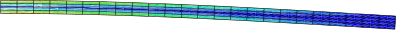 <?xml version="1.0"?>
<!DOCTYPE ipe SYSTEM "ipe.dtd">
<ipe version="70005" creator="svgtoipe 20161209">
<ipestyle>
<layout paper="210 297" frame="210 297" origin="0 0" crop="no"/>
<opacity name="10%" value="0.10"/>
<opacity name="20%" value="0.20"/>
<opacity name="30%" value="0.30"/>
<opacity name="40%" value="0.40"/>
<opacity name="50%" value="0.50"/>
<opacity name="60%" value="0.60"/>
<opacity name="70%" value="0.70"/>
<opacity name="80%" value="0.80"/>
<opacity name="90%" value="0.90"/>
<pathstyle cap="0" join="0" fillrule="wind"/>
</ipestyle>
<page>
<group matrix="1 0 0 -1 0 297">
<group>
<group matrix="1 0 0 1 28.8651 -181.209">
<path matrix="0.264583 0 0 0.264583 -9.43988 167.821" fill="0 0 0.811765">
588.92 343.65 m
589.05 341.42 l
600.11 344.32 l
h
</path>
<path matrix="0.264583 0 0 0.264583 -9.43988 167.821" fill="0 0 0.811765">
589.05 341.42 m
600.24 342.09 l
600.11 344.32 l
h
</path>
<path matrix="0.264583 0 0 0.264583 -9.43988 167.821" fill="0 0 0.811765">
589.05 341.42 m
589.19 339.18 l
600.24 342.09 l
h
</path>
<path matrix="0.264583 0 0 0.264583 -9.43988 167.821" fill="0 0 0.811765">
589.19 339.18 m
600.38 339.85 l
600.24 342.09 l
h
</path>
<path matrix="0.264583 0 0 0.264583 -9.43988 167.821" fill="0 0 0.811765">
600.24 342.09 m
600.38 339.85 l
611.43 342.76 l
h
</path>
<path matrix="0.264583 0 0 0.264583 -9.43988 167.821" fill="0 0 0.811765">
600.38 339.85 m
611.56 340.52 l
611.43 342.76 l
h
</path>
<path matrix="0.264583 0 0 0.264583 -9.43988 167.821" fill="0 0 0.811765">
600.11 344.32 m
600.24 342.09 l
611.3 344.99 l
h
</path>
<path matrix="0.264583 0 0 0.264583 -9.43988 167.821" fill="0 0 0.811765">
600.24 342.09 m
611.43 342.76 l
611.3 344.99 l
h
</path>
<path matrix="0.264583 0 0 0.264583 -9.43988 167.821" fill="0 0 0.811765">
566.54 342.32 m
566.67 340.08 l
577.73 342.98 l
h
</path>
<path matrix="0.264583 0 0 0.264583 -9.43988 167.821" fill="0 0 0.811765">
566.67 340.08 m
577.86 340.75 l
577.73 342.98 l
h
</path>
<path matrix="0.264583 0 0 0.264583 -9.43988 167.821" fill="0 0 0.811765">
566.67 340.08 m
566.81 337.85 l
577.86 340.75 l
h
</path>
<path matrix="0.264583 0 0 0.264583 -9.43988 167.821" fill="0 0 0.811765">
566.81 337.85 m
578 338.51 l
577.86 340.75 l
h
</path>
<path matrix="0.264583 0 0 0.264583 -9.43988 167.821" fill="0 0 0.811765">
577.86 340.75 m
578 338.51 l
589.05 341.42 l
h
</path>
<path matrix="0.264583 0 0 0.264583 -9.43988 167.821" fill="0 0 0.811765">
578 338.51 m
589.19 339.18 l
589.05 341.42 l
h
</path>
<path matrix="0.264583 0 0 0.264583 -9.43988 167.821" fill="0 0 0.811765">
577.73 342.98 m
577.86 340.75 l
588.92 343.65 l
h
</path>
<path matrix="0.264583 0 0 0.264583 -9.43988 167.821" fill="0 0 0.811765">
577.86 340.75 m
589.05 341.42 l
588.92 343.65 l
h
</path>
<path matrix="0.264583 0 0 0.264583 -9.43988 167.821" fill="0 0 0.811765">
544.16 340.99 m
544.29 338.75 l
555.35 341.65 l
h
</path>
<path matrix="0.264583 0 0 0.264583 -9.43988 167.821" fill="0 0 0.811765">
544.29 338.75 m
555.48 339.42 l
555.35 341.65 l
h
</path>
<path matrix="0.264583 0 0 0.264583 -9.43988 167.821" fill="0 0 0.811765">
551.4 338.35 m
555.48 339.42 l
544.3 338.62 l
h
</path>
<path matrix="0.264583 0 0 0.264583 -9.43988 167.821" fill="0 0.294118 0.811765">
551.4 338.35 m
544.3 338.62 l
544.42 336.52 l
h
</path>
<path matrix="0.264583 0 0 0.264583 -9.43988 167.821" fill="0 0.294118 0.811765">
551.4 338.35 m
544.42 336.52 l
555.57 337.93 l
h
</path>
<path matrix="0.264583 0 0 0.264583 -9.43988 167.821" fill="0 0 0.811765">
551.4 338.35 m
555.57 337.93 l
555.48 339.42 l
h
</path>
<path matrix="0.264583 0 0 0.264583 -9.43988 167.821" fill="0 0 0.811765">
566.67 340.08 m
555.48 339.42 l
555.57 337.93 l
h
</path>
<path matrix="0.264583 0 0 0.264583 -9.43988 167.821" fill="0 0 0.811765">
557.91 337.78 m
566.67 340.08 l
555.57 337.93 l
h
</path>
<path matrix="0.264583 0 0 0.264583 -9.43988 167.821" fill="0 0 0.811765">
566.81 337.85 m
566.67 340.08 l
557.91 337.78 l
h
</path>
<path matrix="0.264583 0 0 0.264583 -9.43988 167.821" fill="0 0 0.811765">
555.35 341.65 m
555.48 339.42 l
566.54 342.32 l
h
</path>
<path matrix="0.264583 0 0 0.264583 -9.43988 167.821" fill="0 0 0.811765">
555.48 339.42 m
566.67 340.08 l
566.54 342.32 l
h
</path>
<path matrix="0.264583 0 0 0.264583 -9.43988 167.821" fill="0 0 0.811765">
528.27 339.1 m
532.97 340.33 l
521.82 339.05 l
h
</path>
<path matrix="0.264583 0 0 0.264583 -9.43988 167.821" fill="0 0.294118 0.811765">
528.27 339.1 m
521.82 339.05 l
521.91 337.44 l
h
</path>
<path matrix="0.264583 0 0 0.264583 -9.43988 167.821" fill="0 0.294118 0.811765">
521.91 337.44 m
533.1 338.1 l
533.05 338.97 l
h
</path>
<path matrix="0.264583 0 0 0.264583 -9.43988 167.821" fill="0 0.294118 0.811765">
528.27 339.1 m
521.91 337.44 l
533.05 338.97 l
h
</path>
<path matrix="0.264583 0 0 0.264583 -9.43988 167.821" fill="0 0 0.811765">
528.27 339.1 m
533.05 338.97 l
532.97 340.33 l
h
</path>
<path matrix="0.264583 0 0 0.264583 -9.43988 167.821" fill="0 0.294118 0.811765">
521.91 337.44 m
522.04 335.21 l
533.1 338.1 l
h
</path>
<path matrix="0.264583 0 0 0.264583 -9.43988 167.821" fill="0 0.294118 0.811765">
522.04 335.21 m
533.23 335.86 l
533.1 338.1 l
h
</path>
<path matrix="0.264583 0 0 0.264583 -9.43988 167.821" fill="0 0.294118 0.811765">
533.1 338.1 m
533.23 335.86 l
543.91 338.65 l
h
</path>
<path matrix="0.264583 0 0 0.264583 -9.43988 167.821" fill="0 0.294118 0.811765">
533.23 335.86 m
544.42 336.52 l
544.3 338.62 l
h
</path>
<path matrix="0.264583 0 0 0.264583 -9.43988 167.821" fill="0 0.294118 0.811765">
543.91 338.65 m
533.23 335.86 l
544.3 338.62 l
h
</path>
<path matrix="0.264583 0 0 0.264583 -9.43988 167.821" fill="0 0 0.811765">
544.16 340.99 m
532.97 340.33 l
533.05 338.97 l
h
</path>
<path matrix="0.264583 0 0 0.264583 -9.43988 167.821" fill="0 0 0.811765">
536.43 338.97 m
544.16 340.99 l
533.05 338.97 l
h
</path>
<path matrix="0.264583 0 0 0.264583 -9.43988 167.821" fill="0 0.294118 0.811765">
536.43 338.97 m
533.05 338.97 l
533.1 338.1 l
h
</path>
<path matrix="0.264583 0 0 0.264583 -9.43988 167.821" fill="0 0 0.811765">
544.29 338.75 m
544.16 340.99 l
536.43 338.97 l
h
</path>
<path matrix="0.264583 0 0 0.264583 -9.43988 167.821" fill="0 0.294118 0.811765">
543 338.68 m
536.43 338.97 l
533.1 338.1 l
h
</path>
<path matrix="0.264583 0 0 0.264583 -9.43988 167.821" fill="0 0.294118 0.811765">
499.4 338.38 m
499.53 336.15 l
510.38 338.97 l
h
</path>
<path matrix="0.264583 0 0 0.264583 -9.43988 167.821" fill="0 0.294118 0.811765">
499.53 336.15 m
510.72 336.79 l
510.59 338.97 l
h
</path>
<path matrix="0.264583 0 0 0.264583 -9.43988 167.821" fill="0 0.294118 0.811765">
510.72 336.79 m
499.53 336.15 l
499.6 334.79 l
h
</path>
<path matrix="0.264583 0 0 0.264583 -9.43988 167.821" fill="0 0.294118 0.811765">
502.99 334.78 m
510.72 336.79 l
499.6 334.79 l
h
</path>
<path matrix="0.264583 0 0 0.264583 -9.43988 167.821" fill="0 0.588235 0.811765">
502.99 334.78 m
499.6 334.79 l
499.65 333.91 l
h
</path>
<path matrix="0.264583 0 0 0.264583 -9.43988 167.821" fill="0 0.294118 0.811765">
510.85 334.56 m
510.72 336.79 l
502.99 334.78 l
h
</path>
<path matrix="0.264583 0 0 0.264583 -9.43988 167.821" fill="0 0.588235 0.811765">
510.59 334.54 m
502.99 334.78 l
499.65 333.91 l
h
</path>
<path matrix="0.264583 0 0 0.264583 -9.43988 167.821" fill="0 0.294118 0.811765">
510.72 336.79 m
510.85 334.56 l
521.91 337.44 l
h
</path>
<path matrix="0.264583 0 0 0.264583 -9.43988 167.821" fill="0 0.294118 0.811765">
510.85 334.56 m
522.04 335.21 l
521.91 337.44 l
h
</path>
<path matrix="0.264583 0 0 0.264583 -9.43988 167.821" fill="0 0.294118 0.811765">
519.51 339.09 m
510.59 338.97 l
510.72 336.79 l
h
</path>
<path matrix="0.264583 0 0 0.264583 -9.43988 167.821" fill="0 0.294118 0.811765">
510.72 336.79 m
521.91 337.44 l
521.82 339.05 l
h
</path>
<path matrix="0.264583 0 0 0.264583 -9.43988 167.821" fill="0 0.294118 0.811765">
519.51 339.09 m
510.72 336.79 l
521.82 339.05 l
h
</path>
<path matrix="0.264583 0 0 0.264583 -9.43988 167.821" fill="0 0.294118 0.811765">
477.02 337.11 m
477.14 334.88 l
488.21 337.74 l
h
</path>
<path matrix="0.264583 0 0 0.264583 -9.43988 167.821" fill="0 0.294118 0.811765">
477.14 334.88 m
488.33 335.51 l
488.21 337.74 l
h
</path>
<path matrix="0.264583 0 0 0.264583 -9.43988 167.821" fill="0 0.294118 0.811765">
486.07 334.92 m
488.33 335.51 l
477.14 334.86 l
h
</path>
<path matrix="0.264583 0 0 0.264583 -9.43988 167.821" fill="0 0.588235 0.811765">
486.07 334.92 m
477.14 334.86 l
477.27 332.64 l
h
</path>
<path matrix="0.264583 0 0 0.264583 -9.43988 167.821" fill="0 0.588235 0.811765">
477.27 332.64 m
488.46 333.27 l
488.37 334.88 l
h
</path>
<path matrix="0.264583 0 0 0.264583 -9.43988 167.821" fill="0 0.588235 0.811765">
486.07 334.92 m
477.27 332.64 l
488.37 334.88 l
h
</path>
<path matrix="0.264583 0 0 0.264583 -9.43988 167.821" fill="0 0.294118 0.811765">
499.53 336.15 m
488.33 335.51 l
488.37 334.88 l
h
</path>
<path matrix="0.264583 0 0 0.264583 -9.43988 167.821" fill="0 0.294118 0.811765">
494.72 334.9 m
499.53 336.15 l
488.37 334.88 l
h
</path>
<path matrix="0.264583 0 0 0.264583 -9.43988 167.821" fill="0 0.588235 0.811765">
494.72 334.9 m
488.37 334.88 l
488.46 333.27 l
h
</path>
<path matrix="0.264583 0 0 0.264583 -9.43988 167.821" fill="0 0.588235 0.811765">
488.46 333.27 m
499.65 333.91 l
499.6 334.79 l
h
</path>
<path matrix="0.264583 0 0 0.264583 -9.43988 167.821" fill="0 0.588235 0.811765">
494.72 334.9 m
488.46 333.27 l
499.6 334.79 l
h
</path>
<path matrix="0.264583 0 0 0.264583 -9.43988 167.821" fill="0 0.294118 0.811765">
494.72 334.9 m
499.6 334.79 l
499.53 336.15 l
h
</path>
<path matrix="0.264583 0 0 0.264583 -9.43988 167.821" fill="0 0.294118 0.811765">
488.21 337.74 m
488.33 335.51 l
499.4 338.38 l
h
</path>
<path matrix="0.264583 0 0 0.264583 -9.43988 167.821" fill="0 0.294118 0.811765">
488.33 335.51 m
499.53 336.15 l
499.4 338.38 l
h
</path>
<path matrix="0.264583 0 0 0.264583 -9.43988 167.821" fill="0 0.294118 0.811765">
458.88 334.7 m
465.82 336.49 l
454.7 334.58 l
h
</path>
<path matrix="0.264583 0 0 0.264583 -9.43988 167.821" fill="0 0.588235 0.811765">
458.88 334.7 m
454.7 334.58 l
454.75 333.63 l
h
</path>
<path matrix="0.264583 0 0 0.264583 -9.43988 167.821" fill="0 0.588235 0.811765">
454.75 333.63 m
465.95 334.25 l
465.92 334.76 l
h
</path>
<path matrix="0.264583 0 0 0.264583 -9.43988 167.821" fill="0 0.588235 0.811765">
458.88 334.7 m
454.75 333.63 l
465.92 334.76 l
h
</path>
<path matrix="0.264583 0 0 0.264583 -9.43988 167.821" fill="0 0.294118 0.811765">
458.88 334.7 m
465.92 334.76 l
465.82 336.49 l
h
</path>
<path matrix="0.264583 0 0 0.264583 -9.43988 167.821" fill="0 0.588235 0.811765">
465.95 334.25 m
454.75 333.63 l
454.86 331.75 l
h
</path>
<path matrix="0.264583 0 0 0.264583 -9.43988 167.821" fill="0 0.588235 0.811765">
456.3 331.76 m
465.95 334.25 l
454.86 331.75 l
h
</path>
<path matrix="0.264583 0 0 0.264583 -9.43988 167.821" fill="0 0.588235 0.811765">
466.07 332.01 m
465.95 334.25 l
456.3 331.76 l
h
</path>
<path matrix="0.264583 0 0 0.264583 -9.43988 167.821" fill="0 0.588235 0.811765">
465.95 334.25 m
466.07 332.01 l
477.09 334.86 l
h
</path>
<path matrix="0.264583 0 0 0.264583 -9.43988 167.821" fill="0 0.588235 0.811765">
466.07 332.01 m
477.27 332.64 l
477.14 334.86 l
h
</path>
<path matrix="0.264583 0 0 0.264583 -9.43988 167.821" fill="0 0.294118 0.811765">
477.02 337.11 m
465.82 336.49 l
465.92 334.76 l
h
</path>
<path matrix="0.264583 0 0 0.264583 -9.43988 167.821" fill="0 0.294118 0.811765">
468.12 334.81 m
477.02 337.11 l
465.92 334.76 l
h
</path>
<path matrix="0.264583 0 0 0.264583 -9.43988 167.821" fill="0 0.588235 0.811765">
468.12 334.81 m
465.92 334.76 l
465.95 334.25 l
h
</path>
<path matrix="0.264583 0 0 0.264583 -9.43988 167.821" fill="0 0.294118 0.811765">
477.14 334.88 m
477.02 337.11 l
468.12 334.81 l
h
</path>
<path matrix="0.264583 0 0 0.264583 -9.43988 167.821" fill="0 0.588235 0.811765">
476.89 334.86 m
468.12 334.81 l
465.95 334.25 l
h
</path>
<path matrix="0.264583 0 0 0.264583 -9.43988 167.821" fill="0 0.294118 0.811765">
439.73 334.31 m
443.44 335.26 l
432.28 334.1 l
h
</path>
<path matrix="0.264583 0 0 0.264583 -9.43988 167.821" fill="0 0.588235 0.811765">
439.73 334.31 m
432.28 334.1 l
432.37 332.42 l
h
</path>
<path matrix="0.264583 0 0 0.264583 -9.43988 167.821" fill="0 0.588235 0.811765">
432.37 332.42 m
443.56 333.02 l
443.49 334.36 l
h
</path>
<path matrix="0.264583 0 0 0.264583 -9.43988 167.821" fill="0 0.588235 0.811765">
439.73 334.31 m
432.37 332.42 l
443.49 334.36 l
h
</path>
<path matrix="0.264583 0 0 0.264583 -9.43988 167.821" fill="0 0.294118 0.811765">
439.73 334.31 m
443.49 334.36 l
443.44 335.26 l
h
</path>
<path matrix="0.264583 0 0 0.264583 -9.43988 167.821" fill="0 0.588235 0.811765">
443.56 333.02 m
432.37 332.42 l
432.41 331.61 l
h
</path>
<path matrix="0.264583 0 0 0.264583 -9.43988 167.821" fill="0 0.588235 0.811765">
438.43 331.71 m
443.56 333.02 l
432.41 331.61 l
h
</path>
<path matrix="0.264583 0 0 0.264583 -9.43988 167.821" fill="0 0.811765 0.733333">
438.43 331.71 m
432.41 331.61 l
432.49 330.19 l
h
</path>
<path matrix="0.264583 0 0 0.264583 -9.43988 167.821" fill="0 0.811765 0.733333">
432.49 330.19 m
443.68 330.79 l
443.63 331.71 l
h
</path>
<path matrix="0.264583 0 0 0.264583 -9.43988 167.821" fill="0 0.811765 0.733333">
438.43 331.71 m
432.49 330.19 l
443.63 331.71 l
h
</path>
<path matrix="0.264583 0 0 0.264583 -9.43988 167.821" fill="0 0.588235 0.811765">
438.43 331.71 m
443.63 331.71 l
443.56 333.02 l
h
</path>
<path matrix="0.264583 0 0 0.264583 -9.43988 167.821" fill="0 0.588235 0.811765">
454.75 333.63 m
443.56 333.02 l
443.63 331.71 l
h
</path>
<path matrix="0.264583 0 0 0.264583 -9.43988 167.821" fill="0 0.588235 0.811765">
447.49 331.77 m
454.75 333.63 l
443.63 331.71 l
h
</path>
<path matrix="0.264583 0 0 0.264583 -9.43988 167.821" fill="0 0.811765 0.733333">
447.49 331.77 m
443.63 331.71 l
443.68 330.79 l
h
</path>
<path matrix="0.264583 0 0 0.264583 -9.43988 167.821" fill="0 0.811765 0.733333">
447.49 331.77 m
443.68 330.79 l
454.86 331.75 l
h
</path>
<path matrix="0.264583 0 0 0.264583 -9.43988 167.821" fill="0 0.588235 0.811765">
447.49 331.77 m
454.86 331.75 l
454.75 333.63 l
h
</path>
<path matrix="0.264583 0 0 0.264583 -9.43988 167.821" fill="0 0.294118 0.811765">
449.4 334.52 m
454.63 335.87 l
443.49 334.36 l
h
</path>
<path matrix="0.264583 0 0 0.264583 -9.43988 167.821" fill="0 0.588235 0.811765">
449.4 334.52 m
443.49 334.36 l
443.56 333.02 l
h
</path>
<path matrix="0.264583 0 0 0.264583 -9.43988 167.821" fill="0 0.588235 0.811765">
443.56 333.02 m
454.75 333.63 l
454.7 334.58 l
h
</path>
<path matrix="0.264583 0 0 0.264583 -9.43988 167.821" fill="0 0.588235 0.811765">
449.4 334.52 m
443.56 333.02 l
454.7 334.58 l
h
</path>
<path matrix="0.264583 0 0 0.264583 -9.43988 167.821" fill="0 0.588235 0.811765">
419.93 333.78 m
409.86 333.48 l
409.98 331.27 l
h
</path>
<path matrix="0.264583 0 0 0.264583 -9.43988 167.821" fill="0 0.588235 0.811765">
421.07 333.8 m
419.93 333.78 l
410.09 331.28 l
h
</path>
<path matrix="0.264583 0 0 0.264583 -9.43988 167.821" fill="0 0.588235 0.811765">
421.17 331.83 m
421.07 333.8 l
410.09 331.28 l
h
</path>
<path matrix="0.264583 0 0 0.264583 -9.43988 167.821" fill="0 0.811765 0.733333">
409.98 331.25 m
410.09 329.07 l
419.69 331.46 l
h
</path>
<path matrix="0.264583 0 0 0.264583 -9.43988 167.821" fill="0 0.588235 0.811765">
410.72 331.29 m
419.69 331.46 l
421.17 331.83 l
h
</path>
<path matrix="0.264583 0 0 0.264583 -9.43988 167.821" fill="0 0.811765 0.733333">
421.19 331.46 m
419.69 331.46 l
410.34 329.08 l
h
</path>
<path matrix="0.264583 0 0 0.264583 -9.43988 167.821" fill="0 0.811765 0.733333">
421.29 329.6 m
421.19 331.46 l
410.34 329.08 l
h
</path>
<path matrix="0.264583 0 0 0.264583 -9.43988 167.821" fill="0 0.811765 0.733333">
429.15 331.6 m
421.19 331.46 l
421.29 329.6 l
h
</path>
<path matrix="0.264583 0 0 0.264583 -9.43988 167.821" fill="0 0.811765 0.733333">
421.29 329.6 m
432.49 330.19 l
432.41 331.61 l
h
</path>
<path matrix="0.264583 0 0 0.264583 -9.43988 167.821" fill="0 0.811765 0.733333">
429.15 331.6 m
421.29 329.6 l
432.41 331.61 l
h
</path>
<path matrix="0.264583 0 0 0.264583 -9.43988 167.821" fill="0 0.588235 0.811765">
429.9 334.06 m
421.07 333.8 l
421.17 331.83 l
h
</path>
<path matrix="0.264583 0 0 0.264583 -9.43988 167.821" fill="0 0.588235 0.811765">
421.17 331.83 m
432.37 332.42 l
432.28 334.1 l
h
</path>
<path matrix="0.264583 0 0 0.264583 -9.43988 167.821" fill="0 0.588235 0.811765">
429.9 334.06 m
421.17 331.83 l
432.28 334.1 l
h
</path>
<path matrix="0.264583 0 0 0.264583 -9.43988 167.821" fill="0 0.588235 0.811765">
398.67 332.91 m
387.48 332.35 l
387.55 330.81 l
h
</path>
<path matrix="0.264583 0 0 0.264583 -9.43988 167.821" fill="0 0.588235 0.811765">
390.72 330.91 m
398.67 332.91 l
387.55 330.81 l
h
</path>
<path matrix="0.264583 0 0 0.264583 -9.43988 167.821" fill="0 0.811765 0.733333">
390.72 330.91 m
387.55 330.81 l
387.59 330.12 l
h
</path>
<path matrix="0.264583 0 0 0.264583 -9.43988 167.821" fill="0 0.811765 0.733333">
387.59 330.12 m
398.78 330.68 l
398.76 331.06 l
h
</path>
<path matrix="0.264583 0 0 0.264583 -9.43988 167.821" fill="0 0.811765 0.733333">
390.72 330.91 m
387.59 330.12 l
398.76 331.06 l
h
</path>
<path matrix="0.264583 0 0 0.264583 -9.43988 167.821" fill="0 0.588235 0.811765">
390.72 330.91 m
398.76 331.06 l
398.67 332.91 l
h
</path>
<path matrix="0.264583 0 0 0.264583 -9.43988 167.821" fill="0 0.811765 0.733333">
398.78 330.68 m
387.59 330.12 l
387.65 328.83 l
h
</path>
<path matrix="0.264583 0 0 0.264583 -9.43988 167.821" fill="0 0.811765 0.733333">
391.78 328.91 m
398.78 330.68 l
387.65 328.83 l
h
</path>
<path matrix="0.264583 0 0 0.264583 -9.43988 167.821" fill="0 0.811765 0.443137">
391.78 328.91 m
387.65 328.83 l
387.7 327.88 l
h
</path>
<path matrix="0.264583 0 0 0.264583 -9.43988 167.821" fill="0 0.811765 0.443137">
391.78 328.91 m
387.7 327.88 l
398.87 328.97 l
h
</path>
<path matrix="0.264583 0 0 0.264583 -9.43988 167.821" fill="0 0.811765 0.733333">
391.78 328.91 m
398.87 328.97 l
398.78 330.68 l
h
</path>
<path matrix="0.264583 0 0 0.264583 -9.43988 167.821" fill="0 0.811765 0.733333">
409.98 331.25 m
398.78 330.68 l
398.87 328.97 l
h
</path>
<path matrix="0.264583 0 0 0.264583 -9.43988 167.821" fill="0 0.811765 0.733333">
401.14 329.01 m
409.98 331.25 l
398.87 328.97 l
h
</path>
<path matrix="0.264583 0 0 0.264583 -9.43988 167.821" fill="0 0.811765 0.733333">
401.14 329.01 m
410.09 329.07 l
409.98 331.25 l
h
</path>
<path matrix="0.264583 0 0 0.264583 -9.43988 167.821" fill="0 0.588235 0.811765">
398.76 331.06 m
400.47 331.11 l
409.85 333.48 l
h
</path>
<path matrix="0.264583 0 0 0.264583 -9.43988 167.821" fill="0 0.588235 0.811765">
398.67 332.91 m
398.76 331.06 l
409.85 333.48 l
h
</path>
<path matrix="0.264583 0 0 0.264583 -9.43988 167.821" fill="0 0.588235 0.811765">
400.47 331.11 m
409.98 331.27 l
409.86 333.48 l
h
</path>
<path matrix="0.264583 0 0 0.264583 -9.43988 167.821" fill="0 0.588235 0.811765">
376.28 331.81 m
365.09 331.27 l
365.14 330.28 l
h
</path>
<path matrix="0.264583 0 0 0.264583 -9.43988 167.821" fill="0 0.588235 0.811765">
370.84 330.45 m
376.28 331.81 l
365.14 330.28 l
h
</path>
<path matrix="0.264583 0 0 0.264583 -9.43988 167.821" fill="0 0.811765 0.733333">
370.84 330.45 m
365.14 330.28 l
365.2 329.03 l
h
</path>
<path matrix="0.264583 0 0 0.264583 -9.43988 167.821" fill="0 0.811765 0.733333">
365.2 329.03 m
376.39 329.57 l
376.34 330.55 l
h
</path>
<path matrix="0.264583 0 0 0.264583 -9.43988 167.821" fill="0 0.811765 0.733333">
370.84 330.45 m
365.2 329.03 l
376.34 330.55 l
h
</path>
<path matrix="0.264583 0 0 0.264583 -9.43988 167.821" fill="0 0.811765 0.733333">
376.39 329.57 m
365.2 329.03 l
365.22 328.47 l
h
</path>
<path matrix="0.264583 0 0 0.264583 -9.43988 167.821" fill="0 0.811765 0.733333">
372.61 328.62 m
376.39 329.57 l
365.22 328.47 l
h
</path>
<path matrix="0.264583 0 0 0.264583 -9.43988 167.821" fill="0 0.811765 0.443137">
372.61 328.62 m
365.22 328.47 l
365.3 326.8 l
h
</path>
<path matrix="0.264583 0 0 0.264583 -9.43988 167.821" fill="0 0.811765 0.443137">
365.3 326.8 m
376.5 327.33 l
376.44 328.66 l
h
</path>
<path matrix="0.264583 0 0 0.264583 -9.43988 167.821" fill="0 0.811765 0.443137">
372.61 328.62 m
365.3 326.8 l
376.44 328.66 l
h
</path>
<path matrix="0.264583 0 0 0.264583 -9.43988 167.821" fill="0 0.811765 0.733333">
387.59 330.12 m
376.39 329.57 l
376.44 328.66 l
h
</path>
<path matrix="0.264583 0 0 0.264583 -9.43988 167.821" fill="0 0.811765 0.733333">
382.26 328.78 m
387.59 330.12 l
376.44 328.66 l
h
</path>
<path matrix="0.264583 0 0 0.264583 -9.43988 167.821" fill="0 0.811765 0.443137">
382.26 328.78 m
376.44 328.66 l
376.5 327.33 l
h
</path>
<path matrix="0.264583 0 0 0.264583 -9.43988 167.821" fill="0 0.811765 0.443137">
376.5 327.33 m
387.7 327.88 l
387.65 328.83 l
h
</path>
<path matrix="0.264583 0 0 0.264583 -9.43988 167.821" fill="0 0.811765 0.443137">
382.26 328.78 m
376.5 327.33 l
387.65 328.83 l
h
</path>
<path matrix="0.264583 0 0 0.264583 -9.43988 167.821" fill="0 0.811765 0.733333">
382.26 328.78 m
387.65 328.83 l
387.59 330.12 l
h
</path>
<path matrix="0.264583 0 0 0.264583 -9.43988 167.821" fill="0 0.588235 0.811765">
380.83 330.69 m
387.48 332.35 l
376.34 330.55 l
h
</path>
<path matrix="0.264583 0 0 0.264583 -9.43988 167.821" fill="0 0.811765 0.733333">
380.83 330.69 m
376.34 330.55 l
376.39 329.57 l
h
</path>
<path matrix="0.264583 0 0 0.264583 -9.43988 167.821" fill="0 0.811765 0.733333">
376.39 329.57 m
387.59 330.12 l
387.55 330.81 l
h
</path>
<path matrix="0.264583 0 0 0.264583 -9.43988 167.821" fill="0 0.811765 0.733333">
380.83 330.69 m
376.39 329.57 l
387.55 330.81 l
h
</path>
<path matrix="0.264583 0 0 0.264583 -9.43988 167.821" fill="0 0.588235 0.811765">
380.83 330.69 m
387.55 330.81 l
387.48 332.35 l
h
</path>
<path matrix="0.264583 0 0 0.264583 -9.43988 167.821" fill="0 0.811765 0.733333">
350.58 329.92 m
342.73 329.7 l
342.8 328.04 l
h
</path>
<path matrix="0.264583 0 0 0.264583 -9.43988 167.821" fill="0 0.811765 0.733333">
353.93 329.99 m
350.58 329.92 l
343 328.05 l
h
</path>
<path matrix="0.264583 0 0 0.264583 -9.43988 167.821" fill="0 0.811765 0.733333">
354 328.51 m
353.93 329.99 l
343 328.05 l
h
</path>
<path matrix="0.264583 0 0 0.264583 -9.43988 167.821" fill="0 0.811765 0.443137">
342.87 326.39 m
345.67 326.45 l
352.96 328.25 l
h
</path>
<path matrix="0.264583 0 0 0.264583 -9.43988 167.821" fill="0 0.811765 0.443137">
342.8 328 m
342.87 326.39 l
352.96 328.25 l
h
</path>
<path matrix="0.264583 0 0 0.264583 -9.43988 167.821" fill="0 0.811765 0.733333">
344.57 328.08 m
352.96 328.25 l
354 328.51 l
h
</path>
<path matrix="0.264583 0 0 0.264583 -9.43988 167.821" fill="0 0.811765 0.145098">
345.67 326.45 m
342.9 325.76 l
354.09 326.54 l
h
</path>
<path matrix="0.264583 0 0 0.264583 -9.43988 167.821" fill="0 0.811765 0.443137">
345.67 326.45 m
354.09 326.54 l
354.01 328.26 l
h
</path>
<path matrix="0.264583 0 0 0.264583 -9.43988 167.821" fill="0 0.811765 0.733333">
365.2 329.03 m
354 328.51 l
354.01 328.26 l
h
</path>
<path matrix="0.264583 0 0 0.264583 -9.43988 167.821" fill="0 0.811765 0.733333">
362.84 328.45 m
365.2 329.03 l
354.01 328.26 l
h
</path>
<path matrix="0.264583 0 0 0.264583 -9.43988 167.821" fill="0 0.811765 0.443137">
362.84 328.45 m
354.01 328.26 l
354.09 326.54 l
h
</path>
<path matrix="0.264583 0 0 0.264583 -9.43988 167.821" fill="0 0.811765 0.443137">
355.27 326.57 m
362.84 328.45 l
354.09 326.54 l
h
</path>
<path matrix="0.264583 0 0 0.264583 -9.43988 167.821" fill="0 0.811765 0.443137">
365.22 328.47 m
362.84 328.45 l
355.27 326.57 l
h
</path>
<path matrix="0.264583 0 0 0.264583 -9.43988 167.821" fill="0 0.811765 0.443137">
365.3 326.8 m
365.22 328.47 l
355.27 326.57 l
h
</path>
<path matrix="0.264583 0 0 0.264583 -9.43988 167.821" fill="0 0.588235 0.811765">
360.75 330.19 m
365.09 331.27 l
353.93 329.99 l
h
</path>
<path matrix="0.264583 0 0 0.264583 -9.43988 167.821" fill="0 0.811765 0.733333">
360.75 330.19 m
353.93 329.99 l
354 328.51 l
h
</path>
<path matrix="0.264583 0 0 0.264583 -9.43988 167.821" fill="0 0.811765 0.733333">
354 328.51 m
365.2 329.03 l
365.14 330.28 l
h
</path>
<path matrix="0.264583 0 0 0.264583 -9.43988 167.821" fill="0 0.811765 0.733333">
360.75 330.19 m
354 328.51 l
365.14 330.28 l
h
</path>
<path matrix="0.264583 0 0 0.264583 -9.43988 167.821" fill="0 0.588235 0.811765">
360.75 330.19 m
365.14 330.28 l
365.09 331.27 l
h
</path>
<path matrix="0.264583 0 0 0.264583 -9.43988 167.821" fill="0 0.811765 0.733333">
330.01 329.37 m
320.32 329.11 l
320.38 327.58 l
h
</path>
<path matrix="0.264583 0 0 0.264583 -9.43988 167.821" fill="0 0.811765 0.733333">
322.98 327.65 m
330.01 329.37 l
320.38 327.58 l
h
</path>
<path matrix="0.264583 0 0 0.264583 -9.43988 167.821" fill="0 0.811765 0.443137">
322.98 327.65 m
320.38 327.58 l
320.41 327.02 l
h
</path>
<path matrix="0.264583 0 0 0.264583 -9.43988 167.821" fill="0 0.811765 0.443137">
320.41 327.02 m
331.6 327.5 l
331.59 327.81 l
h
</path>
<path matrix="0.264583 0 0 0.264583 -9.43988 167.821" fill="0 0.811765 0.443137">
322.98 327.65 m
320.41 327.02 l
331.59 327.81 l
h
</path>
<path matrix="0.264583 0 0 0.264583 -9.43988 167.821" fill="0 0.811765 0.733333">
322.98 327.65 m
331.59 327.81 l
331.52 329.4 l
h
</path>
<path matrix="0.264583 0 0 0.264583 -9.43988 167.821" fill="0 0.811765 0.733333">
330.01 329.37 m
322.98 327.65 l
331.52 329.4 l
h
</path>
<path matrix="0.264583 0 0 0.264583 -9.43988 167.821" fill="0 0.811765 0.443137">
331.6 327.5 m
320.41 327.02 l
320.45 326.05 l
h
</path>
<path matrix="0.264583 0 0 0.264583 -9.43988 167.821" fill="0 0.811765 0.443137">
326.15 326.17 m
331.6 327.5 l
320.45 326.05 l
h
</path>
<path matrix="0.264583 0 0 0.264583 -9.43988 167.821" fill="0 0.811765 0.145098">
326.15 326.17 m
320.45 326.05 l
320.5 324.79 l
h
</path>
<path matrix="0.264583 0 0 0.264583 -9.43988 167.821" fill="0 0.811765 0.145098">
326.15 326.17 m
320.5 324.79 l
331.66 326.23 l
h
</path>
<path matrix="0.264583 0 0 0.264583 -9.43988 167.821" fill="0 0.811765 0.443137">
326.15 326.17 m
331.66 326.23 l
331.6 327.5 l
h
</path>
<path matrix="0.264583 0 0 0.264583 -9.43988 167.821" fill="0 0.811765 0.443137">
342.8 328 m
331.6 327.5 l
331.66 326.23 l
h
</path>
<path matrix="0.264583 0 0 0.264583 -9.43988 167.821" fill="0 0.811765 0.443137">
335.96 326.32 m
342.8 328 l
331.66 326.23 l
h
</path>
<path matrix="0.264583 0 0 0.264583 -9.43988 167.821" fill="0 0.811765 0.443137">
335.96 326.32 m
342.87 326.39 l
342.8 328 l
h
</path>
<path matrix="0.264583 0 0 0.264583 -9.43988 167.821" fill="0 0.811765 0.733333">
340.33 329.65 m
331.52 329.4 l
331.59 327.81 l
h
</path>
<path matrix="0.264583 0 0 0.264583 -9.43988 167.821" fill="0 0.811765 0.733333">
333.03 327.86 m
340.33 329.65 l
331.59 327.81 l
h
</path>
<path matrix="0.264583 0 0 0.264583 -9.43988 167.821" fill="0 0.811765 0.733333">
333.03 327.86 m
342.8 328.04 l
342.73 329.7 l
h
</path>
<path matrix="0.264583 0 0 0.264583 -9.43988 167.821" fill="0 0.811765 0.733333">
340.33 329.65 m
333.03 327.86 l
342.73 329.7 l
h
</path>
<path matrix="0.264583 0 0 0.264583 -9.43988 167.821" fill="0 0.811765 0.733333">
309.12 328.79 m
297.92 328.34 l
297.97 327.1 l
h
</path>
<path matrix="0.264583 0 0 0.264583 -9.43988 167.821" fill="0 0.811765 0.733333">
302.63 327.22 m
309.12 328.79 l
297.97 327.1 l
h
</path>
<path matrix="0.264583 0 0 0.264583 -9.43988 167.821" fill="0 0.811765 0.443137">
302.63 327.22 m
297.97 327.1 l
298.01 326.11 l
h
</path>
<path matrix="0.264583 0 0 0.264583 -9.43988 167.821" fill="0 0.811765 0.443137">
298.01 326.11 m
309.21 326.56 l
309.18 327.34 l
h
</path>
<path matrix="0.264583 0 0 0.264583 -9.43988 167.821" fill="0 0.811765 0.443137">
302.63 327.22 m
298.01 326.11 l
309.18 327.34 l
h
</path>
<path matrix="0.264583 0 0 0.264583 -9.43988 167.821" fill="0 0.811765 0.733333">
302.63 327.22 m
309.18 327.34 l
309.12 328.79 l
h
</path>
<path matrix="0.264583 0 0 0.264583 -9.43988 167.821" fill="0 0.811765 0.443137">
306.25 325.84 m
309.21 326.56 l
298.03 325.69 l
h
</path>
<path matrix="0.264583 0 0 0.264583 -9.43988 167.821" fill="0 0.811765 0.145098">
306.25 325.84 m
298.03 325.69 l
298.08 324.27 l
h
</path>
<path matrix="0.264583 0 0 0.264583 -9.43988 167.821" fill="0 0.811765 0.145098">
299.9 324.31 m
306.25 325.84 l
298.08 324.27 l
h
</path>
<path matrix="0.264583 0 0 0.264583 -9.43988 167.821" fill="0 0.811765 0.145098">
299.9 324.31 m
309.3 324.4 l
309.24 325.87 l
h
</path>
<path matrix="0.264583 0 0 0.264583 -9.43988 167.821" fill="0 0.811765 0.145098">
306.25 325.84 m
299.9 324.31 l
309.24 325.87 l
h
</path>
<path matrix="0.264583 0 0 0.264583 -9.43988 167.821" fill="0 0.811765 0.443137">
320.41 327.02 m
309.21 326.56 l
309.24 325.87 l
h
</path>
<path matrix="0.264583 0 0 0.264583 -9.43988 167.821" fill="0 0.811765 0.443137">
316.24 326.01 m
320.41 327.02 l
309.24 325.87 l
h
</path>
<path matrix="0.264583 0 0 0.264583 -9.43988 167.821" fill="0 0.811765 0.145098">
316.24 326.01 m
309.24 325.87 l
309.3 324.4 l
h
</path>
<path matrix="0.264583 0 0 0.264583 -9.43988 167.821" fill="0 0.811765 0.443137">
320.45 326.05 m
320.41 327.02 l
316.24 326.01 l
h
</path>
<path matrix="0.264583 0 0 0.264583 -9.43988 167.821" fill="0 0.811765 0.145098">
320.45 326.05 m
316.24 326.01 l
309.68 324.41 l
h
</path>
<path matrix="0.264583 0 0 0.264583 -9.43988 167.821" fill="0 0.811765 0.145098">
320.5 324.79 m
320.45 326.05 l
309.68 324.41 l
h
</path>
<path matrix="0.264583 0 0 0.264583 -9.43988 167.821" fill="0 0.811765 0.733333">
309.18 327.34 m
312.84 327.44 l
319.63 329.09 l
h
</path>
<path matrix="0.264583 0 0 0.264583 -9.43988 167.821" fill="0 0.811765 0.733333">
309.12 328.79 m
309.18 327.34 l
319.63 329.09 l
h
</path>
<path matrix="0.264583 0 0 0.264583 -9.43988 167.821" fill="0 0.811765 0.443137">
309.21 326.56 m
320.41 327.02 l
320.38 327.58 l
h
</path>
<path matrix="0.264583 0 0 0.264583 -9.43988 167.821" fill="0 0.811765 0.443137">
312.84 327.44 m
309.21 326.56 l
320.38 327.58 l
h
</path>
<path matrix="0.264583 0 0 0.264583 -9.43988 167.821" fill="0 0.811765 0.733333">
312.84 327.44 m
320.38 327.58 l
320.32 329.11 l
h
</path>
<path matrix="0.264583 0 0 0.264583 -9.43988 167.821" fill="0 0.811765 0.443137">
282.04 326.79 m
275.56 326.63 l
275.61 325.31 l
h
</path>
<path matrix="0.264583 0 0 0.264583 -9.43988 167.821" fill="0 0.811765 0.443137">
286.77 326.87 m
282.04 326.79 l
275.87 325.32 l
h
</path>
<path matrix="0.264583 0 0 0.264583 -9.43988 167.821" fill="0 0.811765 0.443137">
286.81 325.67 m
286.77 326.87 l
275.87 325.32 l
h
</path>
<path matrix="0.264583 0 0 0.264583 -9.43988 167.821" fill="0 0.811765 0.443137">
278.41 325.36 m
286.81 325.67 l
275.87 325.32 l
h
</path>
<path matrix="0.264583 0 0 0.264583 -9.43988 167.821" fill="0 0.811765 0.145098">
275.66 323.99 m
280.08 324.07 l
286.05 325.49 l
h
</path>
<path matrix="0.264583 0 0 0.264583 -9.43988 167.821" fill="0 0.811765 0.145098">
275.61 325.25 m
275.66 323.99 l
286.05 325.49 l
h
</path>
<path matrix="0.264583 0 0 0.264583 -9.43988 167.821" fill="0 0.811765 0.443137">
278.41 325.36 m
286.05 325.49 l
286.81 325.67 l
h
</path>
<path matrix="0.264583 0 0 0.264583 -9.43988 167.821" fill="0 0.811765 0.145098">
280.08 324.07 m
286.87 324.13 l
286.82 325.5 l
h
</path>
<path matrix="0.264583 0 0 0.264583 -9.43988 167.821" fill="0 0.811765 0.145098">
286.05 325.49 m
280.08 324.07 l
286.82 325.5 l
h
</path>
<path matrix="0.264583 0 0 0.264583 -9.43988 167.821" fill="0 0.811765 0.145098">
296.19 325.67 m
286.82 325.5 l
286.87 324.13 l
h
</path>
<path matrix="0.264583 0 0 0.264583 -9.43988 167.821" fill="0 0.811765 0.145098">
290.03 324.19 m
296.19 325.67 l
286.87 324.13 l
h
</path>
<path matrix="0.264583 0 0 0.264583 -9.43988 167.821" fill="0 0.811765 0.145098">
290.03 324.19 m
298.08 324.27 l
298.03 325.69 l
h
</path>
<path matrix="0.264583 0 0 0.264583 -9.43988 167.821" fill="0 0.811765 0.145098">
296.19 325.67 m
290.03 324.19 l
298.03 325.69 l
h
</path>
<path matrix="0.264583 0 0 0.264583 -9.43988 167.821" fill="0 0.811765 0.733333">
292.36 327.01 m
297.92 328.34 l
286.77 326.87 l
h
</path>
<path matrix="0.264583 0 0 0.264583 -9.43988 167.821" fill="0 0.811765 0.443137">
292.36 327.01 m
286.77 326.87 l
286.81 325.67 l
h
</path>
<path matrix="0.264583 0 0 0.264583 -9.43988 167.821" fill="0 0.811765 0.443137">
286.81 325.67 m
298.01 326.11 l
297.97 327.1 l
h
</path>
<path matrix="0.264583 0 0 0.264583 -9.43988 167.821" fill="0 0.811765 0.443137">
292.36 327.01 m
286.81 325.67 l
297.97 327.1 l
h
</path>
<path matrix="0.264583 0 0 0.264583 -9.43988 167.821" fill="0 0.811765 0.733333">
292.36 327.01 m
297.97 327.1 l
297.92 328.34 l
h
</path>
<path matrix="0.264583 0 0 0.264583 -9.43988 167.821" fill="0 0.811765 0.733333">
261.23 326.36 m
264.34 327.09 l
253.16 326.18 l
h
</path>
<path matrix="0.264583 0 0 0.264583 -9.43988 167.821" fill="0 0.811765 0.443137">
261.23 326.36 m
253.16 326.18 l
253.2 324.94 l
h
</path>
<path matrix="0.264583 0 0 0.264583 -9.43988 167.821" fill="0 0.811765 0.443137">
255.42 324.99 m
261.23 326.36 l
253.2 324.94 l
h
</path>
<path matrix="0.264583 0 0 0.264583 -9.43988 167.821" fill="0 0.811765 0.443137">
255.42 324.99 m
264.4 325.12 l
264.36 326.4 l
h
</path>
<path matrix="0.264583 0 0 0.264583 -9.43988 167.821" fill="0 0.811765 0.443137">
261.23 326.36 m
255.42 324.99 l
264.36 326.4 l
h
</path>
<path matrix="0.264583 0 0 0.264583 -9.43988 167.821" fill="0 0.811765 0.733333">
261.23 326.36 m
264.36 326.4 l
264.34 327.09 l
h
</path>
<path matrix="0.264583 0 0 0.264583 -9.43988 167.821" fill="0 0.811765 0.145098">
264.41 324.85 m
253.21 324.47 l
253.24 323.71 l
h
</path>
<path matrix="0.264583 0 0 0.264583 -9.43988 167.821" fill="0 0.811765 0.145098">
259.97 323.81 m
264.41 324.85 l
253.24 323.71 l
h
</path>
<path matrix="0.264583 0 0 0.264583 -9.43988 167.821" fill="0.145098 0.811765 0">
259.97 323.81 m
253.24 323.71 l
253.28 322.47 l
h
</path>
<path matrix="0.264583 0 0 0.264583 -9.43988 167.821" fill="0.145098 0.811765 0">
254.34 322.48 m
259.97 323.81 l
253.28 322.47 l
h
</path>
<path matrix="0.264583 0 0 0.264583 -9.43988 167.821" fill="0 0.811765 0.145098">
264.45 323.85 m
264.41 324.85 l
259.97 323.81 l
h
</path>
<path matrix="0.264583 0 0 0.264583 -9.43988 167.821" fill="0.145098 0.811765 0">
264.45 323.85 m
259.97 323.81 l
254.34 322.48 l
h
</path>
<path matrix="0.264583 0 0 0.264583 -9.43988 167.821" fill="0.145098 0.811765 0">
264.49 322.62 m
264.45 323.85 l
254.34 322.48 l
h
</path>
<path matrix="0.264583 0 0 0.264583 -9.43988 167.821" fill="0 0.811765 0.145098">
275.61 325.25 m
264.41 324.85 l
264.45 323.85 l
h
</path>
<path matrix="0.264583 0 0 0.264583 -9.43988 167.821" fill="0 0.811765 0.145098">
270.06 323.94 m
275.61 325.25 l
264.45 323.85 l
h
</path>
<path matrix="0.264583 0 0 0.264583 -9.43988 167.821" fill="0.145098 0.811765 0">
270.06 323.94 m
264.45 323.85 l
264.49 322.62 l
h
</path>
<path matrix="0.264583 0 0 0.264583 -9.43988 167.821" fill="0.145098 0.811765 0">
270.06 323.94 m
264.49 322.62 l
275.66 323.99 l
h
</path>
<path matrix="0.264583 0 0 0.264583 -9.43988 167.821" fill="0 0.811765 0.145098">
270.06 323.94 m
275.66 323.99 l
275.61 325.25 l
h
</path>
<path matrix="0.264583 0 0 0.264583 -9.43988 167.821" fill="0 0.811765 0.733333">
275.53 327.49 m
264.34 327.09 l
264.36 326.4 l
h
</path>
<path matrix="0.264583 0 0 0.264583 -9.43988 167.821" fill="0 0.811765 0.733333">
271.65 326.57 m
275.53 327.49 l
264.36 326.4 l
h
</path>
<path matrix="0.264583 0 0 0.264583 -9.43988 167.821" fill="0 0.811765 0.443137">
271.65 326.57 m
264.36 326.4 l
264.4 325.12 l
h
</path>
<path matrix="0.264583 0 0 0.264583 -9.43988 167.821" fill="0 0.811765 0.443137">
265.68 325.15 m
271.65 326.57 l
264.4 325.12 l
h
</path>
<path matrix="0.264583 0 0 0.264583 -9.43988 167.821" fill="0 0.811765 0.443137">
265.68 325.15 m
275.61 325.31 l
275.56 326.63 l
h
</path>
<path matrix="0.264583 0 0 0.264583 -9.43988 167.821" fill="0 0.811765 0.443137">
271.65 326.57 m
265.68 325.15 l
275.56 326.63 l
h
</path>
<path matrix="0.264583 0 0 0.264583 -9.43988 167.821" fill="0 0.811765 0.443137">
240.24 325.95 m
230.75 325.77 l
230.79 324.6 l
h
</path>
<path matrix="0.264583 0 0 0.264583 -9.43988 167.821" fill="0 0.811765 0.443137">
234.76 324.68 m
240.24 325.95 l
230.79 324.6 l
h
</path>
<path matrix="0.264583 0 0 0.264583 -9.43988 167.821" fill="0 0.811765 0.145098">
234.76 324.68 m
230.79 324.6 l
230.81 323.76 l
h
</path>
<path matrix="0.264583 0 0 0.264583 -9.43988 167.821" fill="0 0.811765 0.145098">
230.81 323.76 m
242.01 324.11 l
241.99 324.77 l
h
</path>
<path matrix="0.264583 0 0 0.264583 -9.43988 167.821" fill="0 0.811765 0.145098">
234.76 324.68 m
230.81 323.76 l
241.99 324.77 l
h
</path>
<path matrix="0.264583 0 0 0.264583 -9.43988 167.821" fill="0 0.811765 0.443137">
234.76 324.68 m
241.99 324.77 l
241.96 325.97 l
h
</path>
<path matrix="0.264583 0 0 0.264583 -9.43988 167.821" fill="0 0.811765 0.443137">
240.24 325.95 m
234.76 324.68 l
241.96 325.97 l
h
</path>
<path matrix="0.264583 0 0 0.264583 -9.43988 167.821" fill="0.145098 0.811765 0">
239.61 323.55 m
230.82 323.44 l
230.86 322.27 l
h
</path>
<path matrix="0.264583 0 0 0.264583 -9.43988 167.821" fill="0.145098 0.811765 0">
234.28 322.32 m
239.61 323.55 l
230.86 322.27 l
h
</path>
<path matrix="0.264583 0 0 0.264583 -9.43988 167.821" fill="0.145098 0.811765 0">
234.28 322.32 m
242.07 322.37 l
242.03 323.57 l
h
</path>
<path matrix="0.264583 0 0 0.264583 -9.43988 167.821" fill="0.145098 0.811765 0">
239.61 323.55 m
234.28 322.32 l
242.03 323.57 l
h
</path>
<path matrix="0.264583 0 0 0.264583 -9.43988 167.821" fill="0.145098 0.811765 0">
249.82 323.68 m
242.03 323.57 l
242.07 322.37 l
h
</path>
<path matrix="0.264583 0 0 0.264583 -9.43988 167.821" fill="0.145098 0.811765 0">
244.34 322.4 m
249.82 323.68 l
242.07 322.37 l
h
</path>
<path matrix="0.264583 0 0 0.264583 -9.43988 167.821" fill="0.145098 0.811765 0">
244.34 322.4 m
253.28 322.47 l
253.24 323.71 l
h
</path>
<path matrix="0.264583 0 0 0.264583 -9.43988 167.821" fill="0.145098 0.811765 0">
249.82 323.68 m
244.34 322.4 l
253.24 323.71 l
h
</path>
<path matrix="0.264583 0 0 0.264583 -9.43988 167.821" fill="0 0.811765 0.443137">
250.75 326.15 m
241.96 325.97 l
241.99 324.77 l
h
</path>
<path matrix="0.264583 0 0 0.264583 -9.43988 167.821" fill="0 0.811765 0.443137">
245.11 324.83 m
250.75 326.15 l
241.99 324.77 l
h
</path>
<path matrix="0.264583 0 0 0.264583 -9.43988 167.821" fill="0 0.811765 0.145098">
245.11 324.83 m
241.99 324.77 l
242.01 324.11 l
h
</path>
<path matrix="0.264583 0 0 0.264583 -9.43988 167.821" fill="0 0.811765 0.145098">
242.01 324.11 m
253.21 324.47 l
253.2 324.94 l
h
</path>
<path matrix="0.264583 0 0 0.264583 -9.43988 167.821" fill="0 0.811765 0.145098">
245.11 324.83 m
242.01 324.11 l
253.2 324.94 l
h
</path>
<path matrix="0.264583 0 0 0.264583 -9.43988 167.821" fill="0 0.811765 0.443137">
245.11 324.83 m
253.2 324.94 l
253.16 326.18 l
h
</path>
<path matrix="0.264583 0 0 0.264583 -9.43988 167.821" fill="0 0.811765 0.443137">
250.75 326.15 m
245.11 324.83 l
253.16 326.18 l
h
</path>
<path matrix="0.264583 0 0 0.264583 -9.43988 167.821" fill="0 0.811765 0.145098">
208.38 324.3 m
208.41 323.2 l
213.91 324.39 l
h
</path>
<path matrix="0.264583 0 0 0.264583 -9.43988 167.821" fill="0 0.811765 0.443137">
208.38 324.3 m
213.91 324.39 l
219.11 325.58 l
h
</path>
<path matrix="0.264583 0 0 0.264583 -9.43988 167.821" fill="0 0.811765 0.443137">
208.35 325.37 m
208.38 324.3 l
219.11 325.58 l
h
</path>
<path matrix="0.264583 0 0 0.264583 -9.43988 167.821" fill="0 0.811765 0.443137">
219.58 324.45 m
219.55 325.58 l
213.91 324.39 l
h
</path>
<path matrix="0.264583 0 0 0.264583 -9.43988 167.821" fill="0 0.811765 0.145098">
219.58 324.45 m
213.91 324.39 l
208.72 323.21 l
h
</path>
<path matrix="0.264583 0 0 0.264583 -9.43988 167.821" fill="0 0.811765 0.145098">
219.61 323.44 m
219.58 324.45 l
208.72 323.21 l
h
</path>
<path matrix="0.264583 0 0 0.264583 -9.43988 167.821" fill="0.443137 0.811765 0">
208.44 322.1 m
208.47 321 l
213.98 322.16 l
h
</path>
<path matrix="0.264583 0 0 0.264583 -9.43988 167.821" fill="0.145098 0.811765 0">
208.44 322.1 m
213.98 322.16 l
219.05 323.31 l
h
</path>
<path matrix="0.264583 0 0 0.264583 -9.43988 167.821" fill="0.145098 0.811765 0">
208.41 323.14 m
208.44 322.1 l
219.05 323.31 l
h
</path>
<path matrix="0.264583 0 0 0.264583 -9.43988 167.821" fill="0.145098 0.811765 0">
219.65 322.18 m
219.62 323.31 l
213.98 322.16 l
h
</path>
<path matrix="0.264583 0 0 0.264583 -9.43988 167.821" fill="0.443137 0.811765 0">
219.65 322.18 m
213.98 322.16 l
208.92 321 l
h
</path>
<path matrix="0.264583 0 0 0.264583 -9.43988 167.821" fill="0.443137 0.811765 0">
219.68 321.21 m
219.65 322.18 l
208.92 321 l
h
</path>
<path matrix="0.264583 0 0 0.264583 -9.43988 167.821" fill="0 0.811765 0.145098">
230.81 323.76 m
219.61 323.44 l
219.62 323.31 l
h
</path>
<path matrix="0.264583 0 0 0.264583 -9.43988 167.821" fill="0 0.811765 0.145098">
229.36 323.43 m
230.81 323.76 l
219.62 323.31 l
h
</path>
<path matrix="0.264583 0 0 0.264583 -9.43988 167.821" fill="0.145098 0.811765 0">
229.36 323.43 m
219.62 323.31 l
219.65 322.18 l
h
</path>
<path matrix="0.264583 0 0 0.264583 -9.43988 167.821" fill="0.145098 0.811765 0">
224.16 322.24 m
229.36 323.43 l
219.65 322.18 l
h
</path>
<path matrix="0.264583 0 0 0.264583 -9.43988 167.821" fill="0.145098 0.811765 0">
224.16 322.24 m
230.86 322.27 l
230.82 323.44 l
h
</path>
<path matrix="0.264583 0 0 0.264583 -9.43988 167.821" fill="0.145098 0.811765 0">
229.36 323.43 m
224.16 322.24 l
230.82 323.44 l
h
</path>
<path matrix="0.264583 0 0 0.264583 -9.43988 167.821" fill="0 0.811765 0.443137">
229.69 325.76 m
219.55 325.58 l
219.58 324.45 l
h
</path>
<path matrix="0.264583 0 0 0.264583 -9.43988 167.821" fill="0 0.811765 0.443137">
224.35 324.53 m
229.69 325.76 l
219.58 324.45 l
h
</path>
<path matrix="0.264583 0 0 0.264583 -9.43988 167.821" fill="0 0.811765 0.145098">
224.35 324.53 m
219.58 324.45 l
219.61 323.44 l
h
</path>
<path matrix="0.264583 0 0 0.264583 -9.43988 167.821" fill="0 0.811765 0.145098">
224.35 324.53 m
219.61 323.44 l
230.79 324.6 l
h
</path>
<path matrix="0.264583 0 0 0.264583 -9.43988 167.821" fill="0 0.811765 0.443137">
224.35 324.53 m
230.79 324.6 l
230.75 325.77 l
h
</path>
<path matrix="0.264583 0 0 0.264583 -9.43988 167.821" fill="0 0.811765 0.443137">
229.69 325.76 m
224.35 324.53 l
230.75 325.77 l
h
</path>
<path matrix="0.264583 0 0 0.264583 -9.43988 167.821" fill="0 0.811765 0.443137">
192.91 324.14 m
197.16 325.09 l
185.98 324.05 l
h
</path>
<path matrix="0.264583 0 0 0.264583 -9.43988 167.821" fill="0 0.811765 0.145098">
192.91 324.14 m
185.98 324.05 l
186 323.01 l
h
</path>
<path matrix="0.264583 0 0 0.264583 -9.43988 167.821" fill="0 0.811765 0.145098">
187.97 323.03 m
192.91 324.14 l
186 323.01 l
h
</path>
<path matrix="0.264583 0 0 0.264583 -9.43988 167.821" fill="0 0.811765 0.145098">
187.97 323.03 m
197.2 323.1 l
197.18 324.17 l
h
</path>
<path matrix="0.264583 0 0 0.264583 -9.43988 167.821" fill="0 0.811765 0.145098">
192.91 324.14 m
187.97 323.03 l
197.18 324.17 l
h
</path>
<path matrix="0.264583 0 0 0.264583 -9.43988 167.821" fill="0 0.811765 0.443137">
192.91 324.14 m
197.18 324.17 l
197.16 325.09 l
h
</path>
<path matrix="0.264583 0 0 0.264583 -9.43988 167.821" fill="0.145098 0.811765 0">
197.21 322.85 m
186.01 322.59 l
186.02 321.96 l
h
</path>
<path matrix="0.264583 0 0 0.264583 -9.43988 167.821" fill="0.145098 0.811765 0">
193.48 322.02 m
197.21 322.85 l
186.02 321.96 l
h
</path>
<path matrix="0.264583 0 0 0.264583 -9.43988 167.821" fill="0.443137 0.811765 0">
193.48 322.02 m
186.02 321.96 l
186.05 320.92 l
h
</path>
<path matrix="0.264583 0 0 0.264583 -9.43988 167.821" fill="0.443137 0.811765 0">
188.66 320.94 m
193.48 322.02 l
186.05 320.92 l
h
</path>
<path matrix="0.264583 0 0 0.264583 -9.43988 167.821" fill="0.443137 0.811765 0">
188.66 320.94 m
197.26 320.95 l
197.23 322.03 l
h
</path>
<path matrix="0.264583 0 0 0.264583 -9.43988 167.821" fill="0.443137 0.811765 0">
193.48 322.02 m
188.66 320.94 l
197.23 322.03 l
h
</path>
<path matrix="0.264583 0 0 0.264583 -9.43988 167.821" fill="0.145098 0.811765 0">
193.48 322.02 m
197.23 322.03 l
197.21 322.85 l
h
</path>
<path matrix="0.264583 0 0 0.264583 -9.43988 167.821" fill="0.145098 0.811765 0">
208.41 323.14 m
197.21 322.85 l
197.23 322.03 l
h
</path>
<path matrix="0.264583 0 0 0.264583 -9.43988 167.821" fill="0.145098 0.811765 0">
203.76 322.09 m
208.41 323.14 l
197.23 322.03 l
h
</path>
<path matrix="0.264583 0 0 0.264583 -9.43988 167.821" fill="0.443137 0.811765 0">
203.76 322.09 m
197.23 322.03 l
197.26 320.95 l
h
</path>
<path matrix="0.264583 0 0 0.264583 -9.43988 167.821" fill="0.443137 0.811765 0">
198.82 320.97 m
203.76 322.09 l
197.26 320.95 l
h
</path>
<path matrix="0.264583 0 0 0.264583 -9.43988 167.821" fill="0.443137 0.811765 0">
198.82 320.97 m
208.47 321 l
208.44 322.1 l
h
</path>
<path matrix="0.264583 0 0 0.264583 -9.43988 167.821" fill="0.443137 0.811765 0">
203.76 322.09 m
198.82 320.97 l
208.44 322.1 l
h
</path>
<path matrix="0.264583 0 0 0.264583 -9.43988 167.821" fill="0.145098 0.811765 0">
203.76 322.09 m
208.44 322.1 l
208.41 323.14 l
h
</path>
<path matrix="0.264583 0 0 0.264583 -9.43988 167.821" fill="0 0.811765 0.443137">
208.35 325.37 m
197.16 325.09 l
197.18 324.17 l
h
</path>
<path matrix="0.264583 0 0 0.264583 -9.43988 167.821" fill="0 0.811765 0.443137">
203.43 324.26 m
208.35 325.37 l
197.18 324.17 l
h
</path>
<path matrix="0.264583 0 0 0.264583 -9.43988 167.821" fill="0 0.811765 0.145098">
203.43 324.26 m
197.18 324.17 l
197.2 323.1 l
h
</path>
<path matrix="0.264583 0 0 0.264583 -9.43988 167.821" fill="0 0.811765 0.145098">
198.36 323.11 m
203.43 324.26 l
197.2 323.1 l
h
</path>
<path matrix="0.264583 0 0 0.264583 -9.43988 167.821" fill="0 0.811765 0.145098">
198.36 323.11 m
208.41 323.2 l
208.38 324.3 l
h
</path>
<path matrix="0.264583 0 0 0.264583 -9.43988 167.821" fill="0 0.811765 0.145098">
203.43 324.26 m
198.36 323.11 l
208.38 324.3 l
h
</path>
<path matrix="0.264583 0 0 0.264583 -9.43988 167.821" fill="0 0.811765 0.443137">
203.43 324.26 m
208.38 324.3 l
208.35 325.37 l
h
</path>
<path matrix="0.264583 0 0 0.264583 -9.43988 167.821" fill="0 0.811765 0.145098">
171.77 323.93 m
163.57 323.86 l
163.59 322.87 l
h
</path>
<path matrix="0.264583 0 0 0.264583 -9.43988 167.821" fill="0 0.811765 0.145098">
167.07 322.9 m
171.77 323.93 l
163.59 322.87 l
h
</path>
<path matrix="0.264583 0 0 0.264583 -9.43988 167.821" fill="0.145098 0.811765 0">
167.07 322.9 m
163.59 322.87 l
163.6 322.14 l
h
</path>
<path matrix="0.264583 0 0 0.264583 -9.43988 167.821" fill="0.145098 0.811765 0">
163.6 322.14 m
174.81 322.35 l
174.8 322.93 l
h
</path>
<path matrix="0.264583 0 0 0.264583 -9.43988 167.821" fill="0.145098 0.811765 0">
167.07 322.9 m
163.6 322.14 l
174.8 322.93 l
h
</path>
<path matrix="0.264583 0 0 0.264583 -9.43988 167.821" fill="0 0.811765 0.145098">
167.07 322.9 m
174.8 322.93 l
174.77 323.94 l
h
</path>
<path matrix="0.264583 0 0 0.264583 -9.43988 167.821" fill="0 0.811765 0.145098">
171.77 323.93 m
167.07 322.9 l
174.77 323.94 l
h
</path>
<path matrix="0.264583 0 0 0.264583 -9.43988 167.821" fill="0.443137 0.811765 0">
172.8 321.91 m
163.61 321.88 l
163.63 320.88 l
h
</path>
<path matrix="0.264583 0 0 0.264583 -9.43988 167.821" fill="0.443137 0.811765 0">
168.2 320.9 m
172.8 321.91 l
163.63 320.88 l
h
</path>
<path matrix="0.264583 0 0 0.264583 -9.43988 167.821" fill="0.733333 0.811765 0">
168.2 320.9 m
163.63 320.88 l
163.65 319.9 l
h
</path>
<path matrix="0.264583 0 0 0.264583 -9.43988 167.821" fill="0.733333 0.811765 0">
168.2 320.9 m
163.65 319.9 l
174.84 320.9 l
h
</path>
<path matrix="0.264583 0 0 0.264583 -9.43988 167.821" fill="0.443137 0.811765 0">
168.2 320.9 m
174.84 320.9 l
174.82 321.91 l
h
</path>
<path matrix="0.264583 0 0 0.264583 -9.43988 167.821" fill="0.443137 0.811765 0">
172.8 321.91 m
168.2 320.9 l
174.82 321.91 l
h
</path>
<path matrix="0.264583 0 0 0.264583 -9.43988 167.821" fill="0.145098 0.811765 0">
186.01 322.59 m
174.81 322.35 l
174.82 321.91 l
h
</path>
<path matrix="0.264583 0 0 0.264583 -9.43988 167.821" fill="0.145098 0.811765 0">
183.17 321.96 m
186.01 322.59 l
174.82 321.91 l
h
</path>
<path matrix="0.264583 0 0 0.264583 -9.43988 167.821" fill="0.443137 0.811765 0">
183.17 321.96 m
174.82 321.91 l
174.84 320.9 l
h
</path>
<path matrix="0.264583 0 0 0.264583 -9.43988 167.821" fill="0.443137 0.811765 0">
178.46 320.92 m
183.17 321.96 l
174.84 320.9 l
h
</path>
<path matrix="0.264583 0 0 0.264583 -9.43988 167.821" fill="0.443137 0.811765 0">
178.46 320.92 m
186.05 320.92 l
186.02 321.96 l
h
</path>
<path matrix="0.264583 0 0 0.264583 -9.43988 167.821" fill="0.443137 0.811765 0">
183.17 321.96 m
178.46 320.92 l
186.02 321.96 l
h
</path>
<path matrix="0.264583 0 0 0.264583 -9.43988 167.821" fill="0.145098 0.811765 0">
183.17 321.96 m
186.02 321.96 l
186.01 322.59 l
h
</path>
<path matrix="0.264583 0 0 0.264583 -9.43988 167.821" fill="0 0.811765 0.145098">
182.37 324.03 m
174.77 323.94 l
174.8 322.93 l
h
</path>
<path matrix="0.264583 0 0 0.264583 -9.43988 167.821" fill="0 0.811765 0.145098">
177.53 322.96 m
182.37 324.03 l
174.8 322.93 l
h
</path>
<path matrix="0.264583 0 0 0.264583 -9.43988 167.821" fill="0.145098 0.811765 0">
174.81 322.35 m
186.01 322.59 l
186 323.01 l
h
</path>
<path matrix="0.264583 0 0 0.264583 -9.43988 167.821" fill="0.145098 0.811765 0">
177.53 322.96 m
174.81 322.35 l
186 323.01 l
h
</path>
<path matrix="0.264583 0 0 0.264583 -9.43988 167.821" fill="0 0.811765 0.145098">
177.53 322.96 m
186 323.01 l
185.98 324.05 l
h
</path>
<path matrix="0.264583 0 0 0.264583 -9.43988 167.821" fill="0 0.811765 0.145098">
182.37 324.03 m
177.53 322.96 l
185.98 324.05 l
h
</path>
<path matrix="0.264583 0 0 0.264583 -9.43988 167.821" fill="0 0.811765 0.145098">
150.51 323.78 m
141.17 323.75 l
141.18 322.8 l
h
</path>
<path matrix="0.264583 0 0 0.264583 -9.43988 167.821" fill="0 0.811765 0.145098">
146.04 322.82 m
150.51 323.78 l
141.18 322.8 l
h
</path>
<path matrix="0.264583 0 0 0.264583 -9.43988 167.821" fill="0.145098 0.811765 0">
146.04 322.82 m
141.18 322.8 l
141.2 321.85 l
h
</path>
<path matrix="0.264583 0 0 0.264583 -9.43988 167.821" fill="0 0.811765 0.145098">
152.37 323.78 m
150.51 323.78 l
146.04 322.82 l
h
</path>
<path matrix="0.264583 0 0 0.264583 -9.43988 167.821" fill="0 0.811765 0.145098">
152.39 322.81 m
152.37 323.78 l
146.04 322.82 l
h
</path>
<path matrix="0.264583 0 0 0.264583 -9.43988 167.821" fill="0.145098 0.811765 0">
152.39 322.81 m
146.04 322.82 l
141.58 321.86 l
h
</path>
<path matrix="0.264583 0 0 0.264583 -9.43988 167.821" fill="0.145098 0.811765 0">
152.4 321.94 m
152.39 322.81 l
141.58 321.86 l
h
</path>
<path matrix="0.264583 0 0 0.264583 -9.43988 167.821" fill="0.733333 0.811765 0">
141.22 319.96 m
143.19 319.96 l
147.58 320.91 l
h
</path>
<path matrix="0.264583 0 0 0.264583 -9.43988 167.821" fill="0.733333 0.811765 0">
141.21 320.91 m
141.22 319.96 l
147.58 320.91 l
h
</path>
<path matrix="0.264583 0 0 0.264583 -9.43988 167.821" fill="0.443137 0.811765 0">
141.21 320.91 m
147.58 320.91 l
151.97 321.85 l
h
</path>
<path matrix="0.264583 0 0 0.264583 -9.43988 167.821" fill="0.443137 0.811765 0">
141.2 321.77 m
141.21 320.91 l
151.97 321.85 l
h
</path>
<path matrix="0.264583 0 0 0.264583 -9.43988 167.821" fill="0.733333 0.811765 0">
143.19 319.96 m
152.43 319.92 l
152.42 320.88 l
h
</path>
<path matrix="0.264583 0 0 0.264583 -9.43988 167.821" fill="0.733333 0.811765 0">
147.58 320.91 m
143.19 319.96 l
152.42 320.88 l
h
</path>
<path matrix="0.264583 0 0 0.264583 -9.43988 167.821" fill="0.443137 0.811765 0">
147.58 320.91 m
152.42 320.88 l
152.4 321.85 l
h
</path>
<path matrix="0.264583 0 0 0.264583 -9.43988 167.821" fill="0.443137 0.811765 0">
151.97 321.85 m
147.58 320.91 l
152.4 321.85 l
h
</path>
<path matrix="0.264583 0 0 0.264583 -9.43988 167.821" fill="0.443137 0.811765 0">
162.43 321.88 m
152.4 321.85 l
152.42 320.88 l
h
</path>
<path matrix="0.264583 0 0 0.264583 -9.43988 167.821" fill="0.443137 0.811765 0">
157.93 320.9 m
162.43 321.88 l
152.42 320.88 l
h
</path>
<path matrix="0.264583 0 0 0.264583 -9.43988 167.821" fill="0.733333 0.811765 0">
157.93 320.9 m
152.42 320.88 l
152.43 319.92 l
h
</path>
<path matrix="0.264583 0 0 0.264583 -9.43988 167.821" fill="0.443137 0.811765 0">
163.61 321.88 m
162.43 321.88 l
157.93 320.9 l
h
</path>
<path matrix="0.264583 0 0 0.264583 -9.43988 167.821" fill="0.443137 0.811765 0">
163.63 320.88 m
163.61 321.88 l
157.93 320.9 l
h
</path>
<path matrix="0.264583 0 0 0.264583 -9.43988 167.821" fill="0.733333 0.811765 0">
163.63 320.88 m
157.93 320.9 l
153.43 319.92 l
h
</path>
<path matrix="0.264583 0 0 0.264583 -9.43988 167.821" fill="0.733333 0.811765 0">
163.65 319.9 m
163.63 320.88 l
153.43 319.92 l
h
</path>
<path matrix="0.264583 0 0 0.264583 -9.43988 167.821" fill="0 0.811765 0.145098">
161.2 323.86 m
152.37 323.78 l
152.39 322.81 l
h
</path>
<path matrix="0.264583 0 0 0.264583 -9.43988 167.821" fill="0 0.811765 0.145098">
156.57 322.85 m
161.2 323.86 l
152.39 322.81 l
h
</path>
<path matrix="0.264583 0 0 0.264583 -9.43988 167.821" fill="0.145098 0.811765 0">
156.57 322.85 m
152.39 322.81 l
152.4 321.94 l
h
</path>
<path matrix="0.264583 0 0 0.264583 -9.43988 167.821" fill="0.145098 0.811765 0">
152.4 321.94 m
163.6 322.14 l
163.59 322.87 l
h
</path>
<path matrix="0.264583 0 0 0.264583 -9.43988 167.821" fill="0.145098 0.811765 0">
156.57 322.85 m
152.4 321.94 l
163.59 322.87 l
h
</path>
<path matrix="0.264583 0 0 0.264583 -9.43988 167.821" fill="0 0.811765 0.145098">
156.57 322.85 m
163.59 322.87 l
163.57 323.86 l
h
</path>
<path matrix="0.264583 0 0 0.264583 -9.43988 167.821" fill="0 0.811765 0.145098">
161.2 323.86 m
156.57 322.85 l
163.57 323.86 l
h
</path>
<path matrix="0.264583 0 0 0.264583 -9.43988 167.821" fill="0.145098 0.811765 0">
124.88 322.79 m
118.78 322.81 l
118.79 321.91 l
h
</path>
<path matrix="0.264583 0 0 0.264583 -9.43988 167.821" fill="0.145098 0.811765 0">
120.64 321.9 m
129.99 321.84 l
129.98 322.76 l
h
</path>
<path matrix="0.264583 0 0 0.264583 -9.43988 167.821" fill="0.145098 0.811765 0">
124.88 322.79 m
120.64 321.9 l
129.98 322.76 l
h
</path>
<path matrix="0.264583 0 0 0.264583 -9.43988 167.821" fill="0.443137 0.811765 0">
129.99 321.63 m
118.79 321.51 l
118.8 320.99 l
h
</path>
<path matrix="0.264583 0 0 0.264583 -9.43988 167.821" fill="0.443137 0.811765 0">
126.76 320.95 m
129.99 321.63 l
118.8 320.99 l
h
</path>
<path matrix="0.264583 0 0 0.264583 -9.43988 167.821" fill="0.733333 0.811765 0">
126.76 320.95 m
118.8 320.99 l
118.8 320.08 l
h
</path>
<path matrix="0.264583 0 0 0.264583 -9.43988 167.821" fill="0.733333 0.811765 0">
122.55 320.06 m
126.76 320.95 l
118.8 320.08 l
h
</path>
<path matrix="0.264583 0 0 0.264583 -9.43988 167.821" fill="0.733333 0.811765 0">
122.55 320.06 m
130.01 320 l
130 320.92 l
h
</path>
<path matrix="0.264583 0 0 0.264583 -9.43988 167.821" fill="0.733333 0.811765 0">
126.76 320.95 m
122.55 320.06 l
130 320.92 l
h
</path>
<path matrix="0.264583 0 0 0.264583 -9.43988 167.821" fill="0.443137 0.811765 0">
126.76 320.95 m
130 320.92 l
129.99 321.63 l
h
</path>
<path matrix="0.264583 0 0 0.264583 -9.43988 167.821" fill="0.443137 0.811765 0">
141.2 321.77 m
129.99 321.63 l
130 320.92 l
h
</path>
<path matrix="0.264583 0 0 0.264583 -9.43988 167.821" fill="0.443137 0.811765 0">
137.23 320.93 m
141.2 321.77 l
130 320.92 l
h
</path>
<path matrix="0.264583 0 0 0.264583 -9.43988 167.821" fill="0.733333 0.811765 0">
137.23 320.93 m
130 320.92 l
130.01 320 l
h
</path>
<path matrix="0.264583 0 0 0.264583 -9.43988 167.821" fill="0.733333 0.811765 0">
132.9 320.01 m
137.23 320.93 l
130.01 320 l
h
</path>
<path matrix="0.264583 0 0 0.264583 -9.43988 167.821" fill="0.733333 0.811765 0">
132.9 320.01 m
141.22 319.96 l
141.21 320.91 l
h
</path>
<path matrix="0.264583 0 0 0.264583 -9.43988 167.821" fill="0.733333 0.811765 0">
137.23 320.93 m
132.9 320.01 l
141.21 320.91 l
h
</path>
<path matrix="0.264583 0 0 0.264583 -9.43988 167.821" fill="0.443137 0.811765 0">
137.23 320.93 m
141.21 320.91 l
141.2 321.77 l
h
</path>
<path matrix="0.264583 0 0 0.264583 -9.43988 167.821" fill="0 0.811765 0.145098">
139.96 323.75 m
129.97 323.68 l
129.98 322.76 l
h
</path>
<path matrix="0.264583 0 0 0.264583 -9.43988 167.821" fill="0 0.811765 0.145098">
135.5 322.8 m
139.96 323.75 l
129.98 322.76 l
h
</path>
<path matrix="0.264583 0 0 0.264583 -9.43988 167.821" fill="0.145098 0.811765 0">
135.5 322.8 m
129.98 322.76 l
129.99 321.84 l
h
</path>
<path matrix="0.264583 0 0 0.264583 -9.43988 167.821" fill="0.145098 0.811765 0">
131.04 321.85 m
141.2 321.85 l
141.18 322.8 l
h
</path>
<path matrix="0.264583 0 0 0.264583 -9.43988 167.821" fill="0.145098 0.811765 0">
135.5 322.8 m
131.04 321.85 l
141.18 322.8 l
h
</path>
<path matrix="0.264583 0 0 0.264583 -9.43988 167.821" fill="0 0.811765 0.145098">
135.5 322.8 m
141.18 322.8 l
141.17 323.75 l
h
</path>
<path matrix="0.264583 0 0 0.264583 -9.43988 167.821" fill="0.145098 0.811765 0">
103.67 322.85 m
96.37 322.92 l
96.38 322.06 l
h
</path>
<path matrix="0.264583 0 0 0.264583 -9.43988 167.821" fill="0.145098 0.811765 0">
99.69 322.03 m
103.67 322.85 l
96.38 322.06 l
h
</path>
<path matrix="0.264583 0 0 0.264583 -9.43988 167.821" fill="0.443137 0.811765 0">
96.38 321.35 m
107.59 321.42 l
107.58 321.91 l
h
</path>
<path matrix="0.264583 0 0 0.264583 -9.43988 167.821" fill="0.443137 0.811765 0">
99.69 322.03 m
96.38 321.35 l
107.58 321.91 l
h
</path>
<path matrix="0.264583 0 0 0.264583 -9.43988 167.821" fill="0.145098 0.811765 0">
99.69 322.03 m
107.58 321.91 l
107.58 322.79 l
h
</path>
<path matrix="0.264583 0 0 0.264583 -9.43988 167.821" fill="0.145098 0.811765 0">
103.67 322.85 m
99.69 322.03 l
107.58 322.79 l
h
</path>
<path matrix="0.264583 0 0 0.264583 -9.43988 167.821" fill="0.733333 0.811765 0">
105.94 321.08 m
96.38 321.21 l
96.39 320.37 l
h
</path>
<path matrix="0.264583 0 0 0.264583 -9.43988 167.821" fill="0.733333 0.811765 0">
102.14 320.29 m
105.94 321.08 l
96.39 320.37 l
h
</path>
<path matrix="0.264583 0 0 0.264583 -9.43988 167.821" fill="0.733333 0.811765 0">
102.14 320.29 m
107.6 320.17 l
107.59 321.04 l
h
</path>
<path matrix="0.264583 0 0 0.264583 -9.43988 167.821" fill="0.733333 0.811765 0">
105.94 321.08 m
102.14 320.29 l
107.59 321.04 l
h
</path>
<path matrix="0.264583 0 0 0.264583 -9.43988 167.821" fill="0.443137 0.811765 0">
118.79 321.51 m
107.59 321.42 l
107.59 321.04 l
h
</path>
<path matrix="0.264583 0 0 0.264583 -9.43988 167.821" fill="0.443137 0.811765 0">
116.45 321.02 m
118.79 321.51 l
107.59 321.04 l
h
</path>
<path matrix="0.264583 0 0 0.264583 -9.43988 167.821" fill="0.733333 0.811765 0">
116.45 321.02 m
107.59 321.04 l
107.6 320.17 l
h
</path>
<path matrix="0.264583 0 0 0.264583 -9.43988 167.821" fill="0.733333 0.811765 0">
112.31 320.16 m
116.45 321.02 l
107.6 320.17 l
h
</path>
<path matrix="0.264583 0 0 0.264583 -9.43988 167.821" fill="0.733333 0.811765 0">
118.8 320.99 m
116.45 321.02 l
112.31 320.16 l
h
</path>
<path matrix="0.264583 0 0 0.264583 -9.43988 167.821" fill="0.733333 0.811765 0">
118.8 320.08 m
118.8 320.99 l
112.31 320.16 l
h
</path>
<path matrix="0.264583 0 0 0.264583 -9.43988 167.821" fill="0.145098 0.811765 0">
107.58 321.91 m
110.04 321.93 l
114.36 322.83 l
h
</path>
<path matrix="0.264583 0 0 0.264583 -9.43988 167.821" fill="0.145098 0.811765 0">
107.58 322.79 m
107.58 321.91 l
114.36 322.83 l
h
</path>
<path matrix="0.264583 0 0 0.264583 -9.43988 167.821" fill="0.443137 0.811765 0">
107.59 321.42 m
118.79 321.51 l
118.79 321.91 l
h
</path>
<path matrix="0.264583 0 0 0.264583 -9.43988 167.821" fill="0.443137 0.811765 0">
110.04 321.93 m
107.59 321.42 l
118.79 321.91 l
h
</path>
<path matrix="0.264583 0 0 0.264583 -9.43988 167.821" fill="0.145098 0.811765 0">
110.04 321.93 m
118.79 321.91 l
118.78 322.81 l
h
</path>
<path matrix="0.264583 0 0 0.264583 -9.43988 167.821" fill="0.145098 0.811765 0">
114.36 322.83 m
110.04 321.93 l
118.78 322.81 l
h
</path>
<path matrix="0.264583 0 0 0.264583 -9.43988 167.821" fill="0.145098 0.811765 0">
81.84 322.87 m
73.97 322.74 l
73.97 321.91 l
h
</path>
<path matrix="0.264583 0 0 0.264583 -9.43988 167.821" fill="0.145098 0.811765 0">
77.34 321.97 m
81.84 322.87 l
73.97 321.91 l
h
</path>
<path matrix="0.264583 0 0 0.264583 -9.43988 167.821" fill="0.443137 0.811765 0">
77.34 321.97 m
73.97 321.91 l
73.97 321.29 l
h
</path>
<path matrix="0.264583 0 0 0.264583 -9.43988 167.821" fill="0.443137 0.811765 0">
73.97 321.29 m
85.18 321.31 l
85.18 322.05 l
h
</path>
<path matrix="0.264583 0 0 0.264583 -9.43988 167.821" fill="0.443137 0.811765 0">
77.34 321.97 m
73.97 321.29 l
85.18 322.05 l
h
</path>
<path matrix="0.264583 0 0 0.264583 -9.43988 167.821" fill="0.145098 0.811765 0">
77.34 321.97 m
85.18 322.05 l
85.17 322.91 l
h
</path>
<path matrix="0.264583 0 0 0.264583 -9.43988 167.821" fill="0.145098 0.811765 0">
81.84 322.87 m
77.34 321.97 l
85.17 322.91 l
h
</path>
<path matrix="0.264583 0 0 0.264583 -9.43988 167.821" fill="0.733333 0.811765 0">
84.59 321.19 m
73.97 321.08 l
73.97 320.26 l
h
</path>
<path matrix="0.264583 0 0 0.264583 -9.43988 167.821" fill="0.733333 0.811765 0">
80.27 320.32 m
84.59 321.19 l
73.97 320.26 l
h
</path>
<path matrix="0.264583 0 0 0.264583 -9.43988 167.821" fill="0.733333 0.811765 0">
80.27 320.32 m
85.18 320.31 l
85.18 321.19 l
h
</path>
<path matrix="0.264583 0 0 0.264583 -9.43988 167.821" fill="0.733333 0.811765 0">
95.65 321.2 m
85.18 321.19 l
85.18 320.31 l
h
</path>
<path matrix="0.264583 0 0 0.264583 -9.43988 167.821" fill="0.733333 0.811765 0">
91.32 320.32 m
95.65 321.2 l
85.18 320.31 l
h
</path>
<path matrix="0.264583 0 0 0.264583 -9.43988 167.821" fill="0.733333 0.811765 0">
91.32 320.32 m
96.39 320.37 l
96.38 321.21 l
h
</path>
<path matrix="0.264583 0 0 0.264583 -9.43988 167.821" fill="0.145098 0.811765 0">
93.08 322.91 m
85.17 322.91 l
85.18 322.05 l
h
</path>
<path matrix="0.264583 0 0 0.264583 -9.43988 167.821" fill="0.145098 0.811765 0">
88.84 322.05 m
93.08 322.91 l
85.18 322.05 l
h
</path>
<path matrix="0.264583 0 0 0.264583 -9.43988 167.821" fill="0.443137 0.811765 0">
88.84 322.05 m
85.18 322.05 l
85.18 321.31 l
h
</path>
<path matrix="0.264583 0 0 0.264583 -9.43988 167.821" fill="0.443137 0.811765 0">
85.18 321.31 m
96.38 321.35 l
96.38 322.06 l
h
</path>
<path matrix="0.264583 0 0 0.264583 -9.43988 167.821" fill="0.443137 0.811765 0">
88.84 322.05 m
85.18 321.31 l
96.38 322.06 l
h
</path>
<path matrix="0.264583 0 0 0.264583 -9.43988 167.821" fill="0.145098 0.811765 0">
88.84 322.05 m
96.38 322.06 l
96.37 322.92 l
h
</path>
<path matrix="0.264583 0 0 0.264583 -9.43988 167.821" fill="0.145098 0.811765 0">
93.08 322.91 m
88.84 322.05 l
96.37 322.92 l
h
</path>
<path matrix="0.264583 0 0 0.264583 -9.43988 167.821" fill="0 0 0.811765">
588.65 348.13 m
588.78 345.89 l
599.84 348.8 l
h
</path>
<path matrix="0.264583 0 0 0.264583 -9.43988 167.821" fill="0 0 0.811765">
588.78 345.89 m
599.97 346.56 l
599.84 348.8 l
h
</path>
<path matrix="0.264583 0 0 0.264583 -9.43988 167.821" fill="0 0 0.811765">
588.78 345.89 m
588.92 343.65 l
599.97 346.56 l
h
</path>
<path matrix="0.264583 0 0 0.264583 -9.43988 167.821" fill="0 0 0.811765">
588.92 343.65 m
600.11 344.32 l
599.97 346.56 l
h
</path>
<path matrix="0.264583 0 0 0.264583 -9.43988 167.821" fill="0 0 0.811765">
599.97 346.56 m
600.11 344.32 l
611.16 347.23 l
h
</path>
<path matrix="0.264583 0 0 0.264583 -9.43988 167.821" fill="0 0 0.811765">
600.11 344.32 m
611.3 344.99 l
611.16 347.23 l
h
</path>
<path matrix="0.264583 0 0 0.264583 -9.43988 167.821" fill="0 0 0.811765">
599.84 348.8 m
599.97 346.56 l
611.03 349.47 l
h
</path>
<path matrix="0.264583 0 0 0.264583 -9.43988 167.821" fill="0 0 0.811765">
599.97 346.56 m
611.16 347.23 l
611.03 349.47 l
h
</path>
<path matrix="0.264583 0 0 0.264583 -9.43988 167.821" fill="0 0 0.811765">
566.27 346.79 m
566.41 344.55 l
577.46 347.46 l
h
</path>
<path matrix="0.264583 0 0 0.264583 -9.43988 167.821" fill="0 0 0.811765">
566.41 344.55 m
577.6 345.22 l
577.46 347.46 l
h
</path>
<path matrix="0.264583 0 0 0.264583 -9.43988 167.821" fill="0 0 0.811765">
566.41 344.55 m
566.54 342.32 l
577.6 345.22 l
h
</path>
<path matrix="0.264583 0 0 0.264583 -9.43988 167.821" fill="0 0 0.811765">
566.54 342.32 m
577.73 342.98 l
577.6 345.22 l
h
</path>
<path matrix="0.264583 0 0 0.264583 -9.43988 167.821" fill="0 0 0.811765">
577.6 345.22 m
577.73 342.98 l
588.78 345.89 l
h
</path>
<path matrix="0.264583 0 0 0.264583 -9.43988 167.821" fill="0 0 0.811765">
577.73 342.98 m
588.92 343.65 l
588.78 345.89 l
h
</path>
<path matrix="0.264583 0 0 0.264583 -9.43988 167.821" fill="0 0 0.811765">
577.46 347.46 m
577.6 345.22 l
588.65 348.13 l
h
</path>
<path matrix="0.264583 0 0 0.264583 -9.43988 167.821" fill="0 0 0.811765">
577.6 345.22 m
588.78 345.89 l
588.65 348.13 l
h
</path>
<path matrix="0.264583 0 0 0.264583 -9.43988 167.821" fill="0 0 0.811765">
543.9 345.46 m
544.03 343.23 l
555.08 346.12 l
h
</path>
<path matrix="0.264583 0 0 0.264583 -9.43988 167.821" fill="0 0 0.811765">
544.03 343.23 m
555.22 343.89 l
555.08 346.12 l
h
</path>
<path matrix="0.264583 0 0 0.264583 -9.43988 167.821" fill="0 0 0.811765">
544.03 343.23 m
544.16 340.99 l
555.22 343.89 l
h
</path>
<path matrix="0.264583 0 0 0.264583 -9.43988 167.821" fill="0 0 0.811765">
544.16 340.99 m
555.35 341.65 l
555.22 343.89 l
h
</path>
<path matrix="0.264583 0 0 0.264583 -9.43988 167.821" fill="0 0 0.811765">
555.22 343.89 m
555.35 341.65 l
566.41 344.55 l
h
</path>
<path matrix="0.264583 0 0 0.264583 -9.43988 167.821" fill="0 0 0.811765">
555.35 341.65 m
566.54 342.32 l
566.41 344.55 l
h
</path>
<path matrix="0.264583 0 0 0.264583 -9.43988 167.821" fill="0 0 0.811765">
555.08 346.12 m
555.22 343.89 l
566.27 346.79 l
h
</path>
<path matrix="0.264583 0 0 0.264583 -9.43988 167.821" fill="0 0 0.811765">
555.22 343.89 m
566.41 344.55 l
566.27 346.79 l
h
</path>
<path matrix="0.264583 0 0 0.264583 -9.43988 167.821" fill="0 0 0.811765">
521.52 344.15 m
521.65 341.91 l
532.71 344.8 l
h
</path>
<path matrix="0.264583 0 0 0.264583 -9.43988 167.821" fill="0 0 0.811765">
521.65 341.91 m
532.84 342.57 l
532.71 344.8 l
h
</path>
<path matrix="0.264583 0 0 0.264583 -9.43988 167.821" fill="0 0 0.811765">
521.65 341.91 m
521.78 339.68 l
532.84 342.57 l
h
</path>
<path matrix="0.264583 0 0 0.264583 -9.43988 167.821" fill="0 0 0.811765">
521.78 339.68 m
532.97 340.33 l
532.84 342.57 l
h
</path>
<path matrix="0.264583 0 0 0.264583 -9.43988 167.821" fill="0 0 0.811765">
532.84 342.57 m
532.97 340.33 l
544.03 343.23 l
h
</path>
<path matrix="0.264583 0 0 0.264583 -9.43988 167.821" fill="0 0 0.811765">
532.97 340.33 m
544.16 340.99 l
544.03 343.23 l
h
</path>
<path matrix="0.264583 0 0 0.264583 -9.43988 167.821" fill="0 0 0.811765">
532.71 344.8 m
532.84 342.57 l
543.9 345.46 l
h
</path>
<path matrix="0.264583 0 0 0.264583 -9.43988 167.821" fill="0 0 0.811765">
532.84 342.57 m
544.03 343.23 l
543.9 345.46 l
h
</path>
<path matrix="0.264583 0 0 0.264583 -9.43988 167.821" fill="0 0 0.811765">
499.14 342.86 m
499.27 340.62 l
510.33 343.5 l
h
</path>
<path matrix="0.264583 0 0 0.264583 -9.43988 167.821" fill="0 0 0.811765">
499.27 340.62 m
510.46 341.26 l
510.33 343.5 l
h
</path>
<path matrix="0.264583 0 0 0.264583 -9.43988 167.821" fill="0 0 0.811765">
510.46 341.26 m
499.27 340.62 l
499.37 338.78 l
h
</path>
<path matrix="0.264583 0 0 0.264583 -9.43988 167.821" fill="0 0 0.811765">
501.2 338.85 m
510.46 341.26 l
499.37 338.78 l
h
</path>
<path matrix="0.264583 0 0 0.264583 -9.43988 167.821" fill="0 0 0.811765">
510.59 339.03 m
510.46 341.26 l
501.2 338.85 l
h
</path>
<path matrix="0.264583 0 0 0.264583 -9.43988 167.821" fill="0 0 0.811765">
510.46 341.26 m
510.59 339.03 l
521.65 341.91 l
h
</path>
<path matrix="0.264583 0 0 0.264583 -9.43988 167.821" fill="0 0 0.811765">
510.59 339.03 m
521.78 339.68 l
521.65 341.91 l
h
</path>
<path matrix="0.264583 0 0 0.264583 -9.43988 167.821" fill="0 0 0.811765">
510.33 343.5 m
510.46 341.26 l
521.52 344.15 l
h
</path>
<path matrix="0.264583 0 0 0.264583 -9.43988 167.821" fill="0 0 0.811765">
510.46 341.26 m
521.65 341.91 l
521.52 344.15 l
h
</path>
<path matrix="0.264583 0 0 0.264583 -9.43988 167.821" fill="0 0 0.811765">
476.76 341.58 m
476.89 339.35 l
487.95 342.22 l
h
</path>
<path matrix="0.264583 0 0 0.264583 -9.43988 167.821" fill="0 0 0.811765">
476.89 339.35 m
488.08 339.98 l
487.95 342.22 l
h
</path>
<path matrix="0.264583 0 0 0.264583 -9.43988 167.821" fill="0 0 0.811765">
488.08 339.98 m
476.89 339.35 l
476.95 338.2 l
h
</path>
<path matrix="0.264583 0 0 0.264583 -9.43988 167.821" fill="0 0 0.811765">
481.97 338.4 m
488.08 339.98 l
476.95 338.2 l
h
</path>
<path matrix="0.264583 0 0 0.264583 -9.43988 167.821" fill="0 0.294118 0.811765">
481.97 338.4 m
477.02 337.11 l
488.16 338.52 l
h
</path>
<path matrix="0.264583 0 0 0.264583 -9.43988 167.821" fill="0 0 0.811765">
481.97 338.4 m
488.16 338.52 l
488.08 339.98 l
h
</path>
<path matrix="0.264583 0 0 0.264583 -9.43988 167.821" fill="0 0 0.811765">
499.27 340.62 m
488.08 339.98 l
488.16 338.52 l
h
</path>
<path matrix="0.264583 0 0 0.264583 -9.43988 167.821" fill="0 0 0.811765">
491.72 338.66 m
499.27 340.62 l
488.16 338.52 l
h
</path>
<path matrix="0.264583 0 0 0.264583 -9.43988 167.821" fill="0 0.294118 0.811765">
491.72 338.66 m
488.16 338.52 l
488.21 337.74 l
h
</path>
<path matrix="0.264583 0 0 0.264583 -9.43988 167.821" fill="0 0.294118 0.811765">
491.72 338.66 m
488.21 337.74 l
499.37 338.78 l
h
</path>
<path matrix="0.264583 0 0 0.264583 -9.43988 167.821" fill="0 0 0.811765">
491.72 338.66 m
499.37 338.78 l
499.27 340.62 l
h
</path>
<path matrix="0.264583 0 0 0.264583 -9.43988 167.821" fill="0 0 0.811765">
487.95 342.22 m
488.08 339.98 l
499.14 342.86 l
h
</path>
<path matrix="0.264583 0 0 0.264583 -9.43988 167.821" fill="0 0 0.811765">
488.08 339.98 m
499.27 340.62 l
499.14 342.86 l
h
</path>
<path matrix="0.264583 0 0 0.264583 -9.43988 167.821" fill="0 0 0.811765">
454.39 340.34 m
454.51 338.1 l
465.58 340.96 l
h
</path>
<path matrix="0.264583 0 0 0.264583 -9.43988 167.821" fill="0 0 0.811765">
454.51 338.1 m
465.7 338.72 l
465.58 340.96 l
h
</path>
<path matrix="0.264583 0 0 0.264583 -9.43988 167.821" fill="0 0 0.811765">
465.7 338.72 m
454.51 338.1 l
454.55 337.44 l
h
</path>
<path matrix="0.264583 0 0 0.264583 -9.43988 167.821" fill="0 0 0.811765">
461.88 337.74 m
465.7 338.72 l
454.55 337.44 l
h
</path>
<path matrix="0.264583 0 0 0.264583 -9.43988 167.821" fill="0 0.294118 0.811765">
461.88 337.74 m
454.55 337.44 l
454.63 335.87 l
h
</path>
<path matrix="0.264583 0 0 0.264583 -9.43988 167.821" fill="0 0.294118 0.811765">
454.63 335.87 m
465.82 336.49 l
465.75 337.83 l
h
</path>
<path matrix="0.264583 0 0 0.264583 -9.43988 167.821" fill="0 0.294118 0.811765">
461.88 337.74 m
454.63 335.87 l
465.75 337.83 l
h
</path>
<path matrix="0.264583 0 0 0.264583 -9.43988 167.821" fill="0 0 0.811765">
461.88 337.74 m
465.75 337.83 l
465.7 338.72 l
h
</path>
<path matrix="0.264583 0 0 0.264583 -9.43988 167.821" fill="0 0 0.811765">
476.89 339.35 m
465.7 338.72 l
465.75 337.83 l
h
</path>
<path matrix="0.264583 0 0 0.264583 -9.43988 167.821" fill="0 0 0.811765">
472.01 338.09 m
476.89 339.35 l
465.75 337.83 l
h
</path>
<path matrix="0.264583 0 0 0.264583 -9.43988 167.821" fill="0 0.294118 0.811765">
472.01 338.09 m
465.75 337.83 l
465.82 336.49 l
h
</path>
<path matrix="0.264583 0 0 0.264583 -9.43988 167.821" fill="0 0.294118 0.811765">
472.01 338.09 m
465.82 336.49 l
476.95 338.2 l
h
</path>
<path matrix="0.264583 0 0 0.264583 -9.43988 167.821" fill="0 0 0.811765">
472.01 338.09 m
476.95 338.2 l
476.89 339.35 l
h
</path>
<path matrix="0.264583 0 0 0.264583 -9.43988 167.821" fill="0 0 0.811765">
465.58 340.96 m
465.7 338.72 l
476.76 341.58 l
h
</path>
<path matrix="0.264583 0 0 0.264583 -9.43988 167.821" fill="0 0 0.811765">
465.7 338.72 m
476.89 339.35 l
476.76 341.58 l
h
</path>
<path matrix="0.264583 0 0 0.264583 -9.43988 167.821" fill="0 0 0.811765">
432.01 339.13 m
432.13 336.89 l
443.2 339.73 l
h
</path>
<path matrix="0.264583 0 0 0.264583 -9.43988 167.821" fill="0 0 0.811765">
432.13 336.89 m
443.32 337.5 l
443.2 339.73 l
h
</path>
<path matrix="0.264583 0 0 0.264583 -9.43988 167.821" fill="0 0.294118 0.811765">
441.25 336.97 m
432.14 336.59 l
432.25 334.66 l
h
</path>
<path matrix="0.264583 0 0 0.264583 -9.43988 167.821" fill="0 0.294118 0.811765">
432.25 334.66 m
443.44 335.26 l
443.34 337.02 l
h
</path>
<path matrix="0.264583 0 0 0.264583 -9.43988 167.821" fill="0 0.294118 0.811765">
441.25 336.97 m
432.25 334.66 l
443.34 337.02 l
h
</path>
<path matrix="0.264583 0 0 0.264583 -9.43988 167.821" fill="0 0 0.811765">
454.51 338.1 m
443.32 337.5 l
443.34 337.02 l
h
</path>
<path matrix="0.264583 0 0 0.264583 -9.43988 167.821" fill="0 0 0.811765">
451.62 337.36 m
454.51 338.1 l
443.34 337.02 l
h
</path>
<path matrix="0.264583 0 0 0.264583 -9.43988 167.821" fill="0 0.294118 0.811765">
451.62 337.36 m
443.34 337.02 l
443.44 335.26 l
h
</path>
<path matrix="0.264583 0 0 0.264583 -9.43988 167.821" fill="0 0.294118 0.811765">
443.44 335.26 m
454.63 335.87 l
454.55 337.44 l
h
</path>
<path matrix="0.264583 0 0 0.264583 -9.43988 167.821" fill="0 0.294118 0.811765">
451.62 337.36 m
443.44 335.26 l
454.55 337.44 l
h
</path>
<path matrix="0.264583 0 0 0.264583 -9.43988 167.821" fill="0 0 0.811765">
451.62 337.36 m
454.55 337.44 l
454.51 338.1 l
h
</path>
<path matrix="0.264583 0 0 0.264583 -9.43988 167.821" fill="0 0 0.811765">
443.2 339.73 m
443.32 337.5 l
454.39 340.34 l
h
</path>
<path matrix="0.264583 0 0 0.264583 -9.43988 167.821" fill="0 0 0.811765">
443.32 337.5 m
454.51 338.1 l
454.39 340.34 l
h
</path>
<path matrix="0.264583 0 0 0.264583 -9.43988 167.821" fill="0 0 0.811765">
409.63 337.96 m
409.75 335.72 l
420.82 338.54 l
h
</path>
<path matrix="0.264583 0 0 0.264583 -9.43988 167.821" fill="0 0 0.811765">
409.75 335.72 m
420.94 336.3 l
420.82 338.54 l
h
</path>
<path matrix="0.264583 0 0 0.264583 -9.43988 167.821" fill="0 0.294118 0.811765">
420.25 336.13 m
409.75 335.7 l
409.86 333.49 l
h
</path>
<path matrix="0.264583 0 0 0.264583 -9.43988 167.821" fill="0 0.294118 0.811765">
409.86 333.49 m
421.06 334.07 l
420.95 336.15 l
h
</path>
<path matrix="0.264583 0 0 0.264583 -9.43988 167.821" fill="0 0 0.811765">
432.13 336.89 m
420.94 336.3 l
420.95 336.15 l
h
</path>
<path matrix="0.264583 0 0 0.264583 -9.43988 167.821" fill="0 0 0.811765">
430.79 336.55 m
432.13 336.89 l
420.95 336.15 l
h
</path>
<path matrix="0.264583 0 0 0.264583 -9.43988 167.821" fill="0 0.294118 0.811765">
430.79 336.55 m
420.95 336.15 l
421.06 334.07 l
h
</path>
<path matrix="0.264583 0 0 0.264583 -9.43988 167.821" fill="0 0.294118 0.811765">
421.06 334.07 m
432.25 334.66 l
432.14 336.59 l
h
</path>
<path matrix="0.264583 0 0 0.264583 -9.43988 167.821" fill="0 0.294118 0.811765">
430.79 336.55 m
421.06 334.07 l
432.14 336.59 l
h
</path>
<path matrix="0.264583 0 0 0.264583 -9.43988 167.821" fill="0 0 0.811765">
420.82 338.54 m
420.94 336.3 l
432.01 339.13 l
h
</path>
<path matrix="0.264583 0 0 0.264583 -9.43988 167.821" fill="0 0 0.811765">
420.94 336.3 m
432.13 336.89 l
432.01 339.13 l
h
</path>
<path matrix="0.264583 0 0 0.264583 -9.43988 167.821" fill="0 0 0.811765">
398.44 337.39 m
387.25 336.83 l
387.35 334.82 l
h
</path>
<path matrix="0.264583 0 0 0.264583 -9.43988 167.821" fill="0 0 0.811765">
388.52 334.88 m
398.44 337.39 l
387.35 334.82 l
h
</path>
<path matrix="0.264583 0 0 0.264583 -9.43988 167.821" fill="0 0 0.811765">
388.52 334.88 m
398.55 335.26 l
398.44 337.39 l
h
</path>
<path matrix="0.264583 0 0 0.264583 -9.43988 167.821" fill="0 0.294118 0.811765">
398.56 335.15 m
387.37 334.59 l
387.45 332.8 l
h
</path>
<path matrix="0.264583 0 0 0.264583 -9.43988 167.821" fill="0 0.294118 0.811765">
389.58 332.89 m
398.56 335.15 l
387.45 332.8 l
h
</path>
<path matrix="0.264583 0 0 0.264583 -9.43988 167.821" fill="0 0.294118 0.811765">
389.58 332.89 m
398.66 333.15 l
398.56 335.15 l
h
</path>
<path matrix="0.264583 0 0 0.264583 -9.43988 167.821" fill="0 0.294118 0.811765">
398.66 333.15 m
399.77 333.19 l
409.64 335.69 l
h
</path>
<path matrix="0.264583 0 0 0.264583 -9.43988 167.821" fill="0 0.294118 0.811765">
398.56 335.15 m
398.66 333.15 l
409.64 335.69 l
h
</path>
<path matrix="0.264583 0 0 0.264583 -9.43988 167.821" fill="0 0.294118 0.811765">
409.86 333.49 m
409.75 335.7 l
399.77 333.19 l
h
</path>
<path matrix="0.264583 0 0 0.264583 -9.43988 167.821" fill="0 0 0.811765">
409.63 337.96 m
398.44 337.39 l
398.55 335.26 l
h
</path>
<path matrix="0.264583 0 0 0.264583 -9.43988 167.821" fill="0 0 0.811765">
399.1 335.29 m
409.63 337.96 l
398.55 335.26 l
h
</path>
<path matrix="0.264583 0 0 0.264583 -9.43988 167.821" fill="0 0 0.811765">
409.75 335.72 m
409.63 337.96 l
399.1 335.29 l
h
</path>
<path matrix="0.264583 0 0 0.264583 -9.43988 167.821" fill="0 0.294118 0.811765">
407.64 335.61 m
399.1 335.29 l
398.56 335.15 l
h
</path>
<path matrix="0.264583 0 0 0.264583 -9.43988 167.821" fill="0 0 0.811765">
376.07 336.28 m
364.88 335.74 l
364.96 333.94 l
h
</path>
<path matrix="0.264583 0 0 0.264583 -9.43988 167.821" fill="0 0 0.811765">
367.16 334.05 m
376.07 336.28 l
364.96 333.94 l
h
</path>
<path matrix="0.264583 0 0 0.264583 -9.43988 167.821" fill="0 0 0.811765">
367.16 334.05 m
376.16 334.38 l
376.07 336.28 l
h
</path>
<path matrix="0.264583 0 0 0.264583 -9.43988 167.821" fill="0 0.294118 0.811765">
376.17 334.04 m
364.98 333.51 l
365.05 332.08 l
h
</path>
<path matrix="0.264583 0 0 0.264583 -9.43988 167.821" fill="0 0.294118 0.811765">
368.95 332.23 m
376.17 334.04 l
365.05 332.08 l
h
</path>
<path matrix="0.264583 0 0 0.264583 -9.43988 167.821" fill="0 0.294118 0.811765">
368.95 332.23 m
376.25 332.44 l
376.17 334.04 l
h
</path>
<path matrix="0.264583 0 0 0.264583 -9.43988 167.821" fill="0 0.294118 0.811765">
387.37 334.59 m
376.17 334.04 l
376.25 332.44 l
h
</path>
<path matrix="0.264583 0 0 0.264583 -9.43988 167.821" fill="0 0.294118 0.811765">
379.3 332.56 m
387.37 334.59 l
376.25 332.44 l
h
</path>
<path matrix="0.264583 0 0 0.264583 -9.43988 167.821" fill="0 0.588235 0.811765">
379.3 332.56 m
376.25 332.44 l
376.28 331.81 l
h
</path>
<path matrix="0.264583 0 0 0.264583 -9.43988 167.821" fill="0 0.588235 0.811765">
379.3 332.56 m
376.28 331.81 l
387.45 332.8 l
h
</path>
<path matrix="0.264583 0 0 0.264583 -9.43988 167.821" fill="0 0.294118 0.811765">
379.3 332.56 m
387.45 332.8 l
387.37 334.59 l
h
</path>
<path matrix="0.264583 0 0 0.264583 -9.43988 167.821" fill="0 0 0.811765">
387.25 336.83 m
376.07 336.28 l
376.16 334.38 l
h
</path>
<path matrix="0.264583 0 0 0.264583 -9.43988 167.821" fill="0 0 0.811765">
377.87 334.47 m
387.25 336.83 l
376.16 334.38 l
h
</path>
<path matrix="0.264583 0 0 0.264583 -9.43988 167.821" fill="0 0.294118 0.811765">
376.17 334.04 m
387.37 334.59 l
387.35 334.82 l
h
</path>
<path matrix="0.264583 0 0 0.264583 -9.43988 167.821" fill="0 0.294118 0.811765">
377.87 334.47 m
376.17 334.04 l
387.35 334.82 l
h
</path>
<path matrix="0.264583 0 0 0.264583 -9.43988 167.821" fill="0 0 0.811765">
377.87 334.47 m
387.35 334.82 l
387.25 336.83 l
h
</path>
<path matrix="0.264583 0 0 0.264583 -9.43988 167.821" fill="0 0 0.811765">
353.69 335.22 m
342.5 334.71 l
342.57 333.08 l
h
</path>
<path matrix="0.264583 0 0 0.264583 -9.43988 167.821" fill="0 0 0.811765">
345.61 333.22 m
353.69 335.22 l
342.57 333.08 l
h
</path>
<path matrix="0.264583 0 0 0.264583 -9.43988 167.821" fill="0 0.294118 0.811765">
342.6 332.47 m
353.79 332.98 l
353.77 333.51 l
h
</path>
<path matrix="0.264583 0 0 0.264583 -9.43988 167.821" fill="0 0.294118 0.811765">
345.61 333.22 m
342.6 332.47 l
353.77 333.51 l
h
</path>
<path matrix="0.264583 0 0 0.264583 -9.43988 167.821" fill="0 0 0.811765">
345.61 333.22 m
353.77 333.51 l
353.69 335.22 l
h
</path>
<path matrix="0.264583 0 0 0.264583 -9.43988 167.821" fill="0 0.294118 0.811765">
353.79 332.98 m
342.6 332.47 l
342.65 331.35 l
h
</path>
<path matrix="0.264583 0 0 0.264583 -9.43988 167.821" fill="0 0.294118 0.811765">
348.03 331.55 m
353.79 332.98 l
342.65 331.35 l
h
</path>
<path matrix="0.264583 0 0 0.264583 -9.43988 167.821" fill="0 0.588235 0.811765">
348.03 331.55 m
342.65 331.35 l
342.7 330.24 l
h
</path>
<path matrix="0.264583 0 0 0.264583 -9.43988 167.821" fill="0 0.588235 0.811765">
342.7 330.24 m
353.9 330.75 l
353.85 331.72 l
h
</path>
<path matrix="0.264583 0 0 0.264583 -9.43988 167.821" fill="0 0.588235 0.811765">
348.03 331.55 m
342.7 330.24 l
353.85 331.72 l
h
</path>
<path matrix="0.264583 0 0 0.264583 -9.43988 167.821" fill="0 0.294118 0.811765">
348.03 331.55 m
353.85 331.72 l
353.79 332.98 l
h
</path>
<path matrix="0.264583 0 0 0.264583 -9.43988 167.821" fill="0 0.294118 0.811765">
364.98 333.51 m
353.79 332.98 l
353.85 331.72 l
h
</path>
<path matrix="0.264583 0 0 0.264583 -9.43988 167.821" fill="0 0.294118 0.811765">
358.52 331.9 m
364.98 333.51 l
353.85 331.72 l
h
</path>
<path matrix="0.264583 0 0 0.264583 -9.43988 167.821" fill="0 0.588235 0.811765">
358.52 331.9 m
353.85 331.72 l
353.9 330.75 l
h
</path>
<path matrix="0.264583 0 0 0.264583 -9.43988 167.821" fill="0 0.588235 0.811765">
358.52 331.9 m
353.9 330.75 l
365.05 332.08 l
h
</path>
<path matrix="0.264583 0 0 0.264583 -9.43988 167.821" fill="0 0.294118 0.811765">
358.52 331.9 m
365.05 332.08 l
364.98 333.51 l
h
</path>
<path matrix="0.264583 0 0 0.264583 -9.43988 167.821" fill="0 0 0.811765">
364.88 335.74 m
353.69 335.22 l
353.77 333.51 l
h
</path>
<path matrix="0.264583 0 0 0.264583 -9.43988 167.821" fill="0 0 0.811765">
356.41 333.63 m
364.88 335.74 l
353.77 333.51 l
h
</path>
<path matrix="0.264583 0 0 0.264583 -9.43988 167.821" fill="0 0.294118 0.811765">
356.41 333.63 m
353.77 333.51 l
353.79 332.98 l
h
</path>
<path matrix="0.264583 0 0 0.264583 -9.43988 167.821" fill="0 0.294118 0.811765">
353.79 332.98 m
364.98 333.51 l
364.96 333.94 l
h
</path>
<path matrix="0.264583 0 0 0.264583 -9.43988 167.821" fill="0 0.294118 0.811765">
356.41 333.63 m
353.79 332.98 l
364.96 333.94 l
h
</path>
<path matrix="0.264583 0 0 0.264583 -9.43988 167.821" fill="0 0 0.811765">
356.41 333.63 m
364.96 333.94 l
364.88 335.74 l
h
</path>
<path matrix="0.264583 0 0 0.264583 -9.43988 167.821" fill="0 0 0.811765">
331.31 334.21 m
320.12 333.73 l
320.19 332.24 l
h
</path>
<path matrix="0.264583 0 0 0.264583 -9.43988 167.821" fill="0 0 0.811765">
323.92 332.4 m
331.31 334.21 l
320.19 332.24 l
h
</path>
<path matrix="0.264583 0 0 0.264583 -9.43988 167.821" fill="0 0.294118 0.811765">
320.22 331.49 m
331.41 331.98 l
331.38 332.66 l
h
</path>
<path matrix="0.264583 0 0 0.264583 -9.43988 167.821" fill="0 0.294118 0.811765">
323.92 332.4 m
320.22 331.49 l
331.38 332.66 l
h
</path>
<path matrix="0.264583 0 0 0.264583 -9.43988 167.821" fill="0 0 0.811765">
323.92 332.4 m
331.38 332.66 l
331.31 334.21 l
h
</path>
<path matrix="0.264583 0 0 0.264583 -9.43988 167.821" fill="0 0.294118 0.811765">
331.41 331.98 m
320.22 331.49 l
320.25 330.63 l
h
</path>
<path matrix="0.264583 0 0 0.264583 -9.43988 167.821" fill="0 0.294118 0.811765">
326.89 330.87 m
331.41 331.98 l
320.25 330.63 l
h
</path>
<path matrix="0.264583 0 0 0.264583 -9.43988 167.821" fill="0 0.588235 0.811765">
326.89 330.87 m
320.25 330.63 l
320.31 329.26 l
h
</path>
<path matrix="0.264583 0 0 0.264583 -9.43988 167.821" fill="0 0.588235 0.811765">
320.31 329.26 m
331.51 329.74 l
331.45 330.99 l
h
</path>
<path matrix="0.264583 0 0 0.264583 -9.43988 167.821" fill="0 0.588235 0.811765">
326.89 330.87 m
320.31 329.26 l
331.45 330.99 l
h
</path>
<path matrix="0.264583 0 0 0.264583 -9.43988 167.821" fill="0 0.294118 0.811765">
326.89 330.87 m
331.45 330.99 l
331.41 331.98 l
h
</path>
<path matrix="0.264583 0 0 0.264583 -9.43988 167.821" fill="0 0.294118 0.811765">
342.6 332.47 m
331.41 331.98 l
331.45 330.99 l
h
</path>
<path matrix="0.264583 0 0 0.264583 -9.43988 167.821" fill="0 0.294118 0.811765">
337.48 331.21 m
342.6 332.47 l
331.45 330.99 l
h
</path>
<path matrix="0.264583 0 0 0.264583 -9.43988 167.821" fill="0 0.588235 0.811765">
337.48 331.21 m
331.45 330.99 l
331.51 329.74 l
h
</path>
<path matrix="0.264583 0 0 0.264583 -9.43988 167.821" fill="0 0.588235 0.811765">
337.48 331.21 m
331.51 329.74 l
342.65 331.35 l
h
</path>
<path matrix="0.264583 0 0 0.264583 -9.43988 167.821" fill="0 0.294118 0.811765">
337.48 331.21 m
342.65 331.35 l
342.6 332.47 l
h
</path>
<path matrix="0.264583 0 0 0.264583 -9.43988 167.821" fill="0 0 0.811765">
342.5 334.71 m
331.31 334.21 l
331.38 332.66 l
h
</path>
<path matrix="0.264583 0 0 0.264583 -9.43988 167.821" fill="0 0 0.811765">
334.78 332.81 m
342.5 334.71 l
331.38 332.66 l
h
</path>
<path matrix="0.264583 0 0 0.264583 -9.43988 167.821" fill="0 0.294118 0.811765">
334.78 332.81 m
331.38 332.66 l
331.41 331.98 l
h
</path>
<path matrix="0.264583 0 0 0.264583 -9.43988 167.821" fill="0 0.294118 0.811765">
331.41 331.98 m
342.6 332.47 l
342.57 333.08 l
h
</path>
<path matrix="0.264583 0 0 0.264583 -9.43988 167.821" fill="0 0.294118 0.811765">
334.78 332.81 m
331.41 331.98 l
342.57 333.08 l
h
</path>
<path matrix="0.264583 0 0 0.264583 -9.43988 167.821" fill="0 0 0.811765">
334.78 332.81 m
342.57 333.08 l
342.5 334.71 l
h
</path>
<path matrix="0.264583 0 0 0.264583 -9.43988 167.821" fill="0 0 0.811765">
308.93 333.26 m
297.75 332.81 l
297.8 331.44 l
h
</path>
<path matrix="0.264583 0 0 0.264583 -9.43988 167.821" fill="0 0 0.811765">
302.12 331.62 m
308.93 333.26 l
297.8 331.44 l
h
</path>
<path matrix="0.264583 0 0 0.264583 -9.43988 167.821" fill="0 0.294118 0.811765">
302.12 331.62 m
297.8 331.44 l
297.83 330.58 l
h
</path>
<path matrix="0.264583 0 0 0.264583 -9.43988 167.821" fill="0 0.294118 0.811765">
297.83 330.58 m
309.03 331.03 l
308.99 331.84 l
h
</path>
<path matrix="0.264583 0 0 0.264583 -9.43988 167.821" fill="0 0.294118 0.811765">
302.12 331.62 m
297.83 330.58 l
308.99 331.84 l
h
</path>
<path matrix="0.264583 0 0 0.264583 -9.43988 167.821" fill="0 0 0.811765">
302.12 331.62 m
308.99 331.84 l
308.93 333.26 l
h
</path>
<path matrix="0.264583 0 0 0.264583 -9.43988 167.821" fill="0 0.294118 0.811765">
309.03 331.03 m
297.83 330.58 l
297.86 329.94 l
h
</path>
<path matrix="0.264583 0 0 0.264583 -9.43988 167.821" fill="0 0.294118 0.811765">
305.58 330.19 m
309.03 331.03 l
297.86 329.94 l
h
</path>
<path matrix="0.264583 0 0 0.264583 -9.43988 167.821" fill="0 0.588235 0.811765">
305.58 330.19 m
297.86 329.94 l
297.92 328.52 l
h
</path>
<path matrix="0.264583 0 0 0.264583 -9.43988 167.821" fill="0 0.588235 0.811765">
298.78 328.55 m
305.58 330.19 l
297.92 328.52 l
h
</path>
<path matrix="0.264583 0 0 0.264583 -9.43988 167.821" fill="0 0.588235 0.811765">
298.78 328.55 m
309.12 328.81 l
309.06 330.28 l
h
</path>
<path matrix="0.264583 0 0 0.264583 -9.43988 167.821" fill="0 0.588235 0.811765">
305.58 330.19 m
298.78 328.55 l
309.06 330.28 l
h
</path>
<path matrix="0.264583 0 0 0.264583 -9.43988 167.821" fill="0 0.294118 0.811765">
305.58 330.19 m
309.06 330.28 l
309.03 331.03 l
h
</path>
<path matrix="0.264583 0 0 0.264583 -9.43988 167.821" fill="0 0.294118 0.811765">
320.22 331.49 m
309.03 331.03 l
309.06 330.28 l
h
</path>
<path matrix="0.264583 0 0 0.264583 -9.43988 167.821" fill="0 0.294118 0.811765">
316.26 330.53 m
320.22 331.49 l
309.06 330.28 l
h
</path>
<path matrix="0.264583 0 0 0.264583 -9.43988 167.821" fill="0 0.588235 0.811765">
316.26 330.53 m
309.06 330.28 l
309.12 328.81 l
h
</path>
<path matrix="0.264583 0 0 0.264583 -9.43988 167.821" fill="0 0.588235 0.811765">
320.25 330.63 m
316.26 330.53 l
309.21 328.81 l
h
</path>
<path matrix="0.264583 0 0 0.264583 -9.43988 167.821" fill="0 0.588235 0.811765">
320.31 329.26 m
320.25 330.63 l
309.21 328.81 l
h
</path>
<path matrix="0.264583 0 0 0.264583 -9.43988 167.821" fill="0 0 0.811765">
320.12 333.73 m
308.93 333.26 l
308.99 331.84 l
h
</path>
<path matrix="0.264583 0 0 0.264583 -9.43988 167.821" fill="0 0 0.811765">
313.03 332 m
320.12 333.73 l
308.99 331.84 l
h
</path>
<path matrix="0.264583 0 0 0.264583 -9.43988 167.821" fill="0 0.294118 0.811765">
313.03 332 m
308.99 331.84 l
309.03 331.03 l
h
</path>
<path matrix="0.264583 0 0 0.264583 -9.43988 167.821" fill="0 0.294118 0.811765">
309.03 331.03 m
320.22 331.49 l
320.19 332.24 l
h
</path>
<path matrix="0.264583 0 0 0.264583 -9.43988 167.821" fill="0 0.294118 0.811765">
313.03 332 m
309.03 331.03 l
320.19 332.24 l
h
</path>
<path matrix="0.264583 0 0 0.264583 -9.43988 167.821" fill="0 0 0.811765">
313.03 332 m
320.19 332.24 l
320.12 333.73 l
h
</path>
<path matrix="0.264583 0 0 0.264583 -9.43988 167.821" fill="0 0 0.811765">
280.24 330.87 m
286.56 332.38 l
275.41 330.69 l
h
</path>
<path matrix="0.264583 0 0 0.264583 -9.43988 167.821" fill="0 0.294118 0.811765">
280.24 330.87 m
275.41 330.69 l
275.45 329.73 l
h
</path>
<path matrix="0.264583 0 0 0.264583 -9.43988 167.821" fill="0 0.294118 0.811765">
275.45 329.73 m
286.64 330.14 l
286.61 331.06 l
h
</path>
<path matrix="0.264583 0 0 0.264583 -9.43988 167.821" fill="0 0.294118 0.811765">
280.24 330.87 m
275.45 329.73 l
286.61 331.06 l
h
</path>
<path matrix="0.264583 0 0 0.264583 -9.43988 167.821" fill="0 0 0.811765">
280.24 330.87 m
286.61 331.06 l
286.56 332.38 l
h
</path>
<path matrix="0.264583 0 0 0.264583 -9.43988 167.821" fill="0 0.294118 0.811765">
286.64 330.14 m
275.45 329.73 l
275.47 329.28 l
h
</path>
<path matrix="0.264583 0 0 0.264583 -9.43988 167.821" fill="0 0.294118 0.811765">
284.14 329.54 m
286.64 330.14 l
275.47 329.28 l
h
</path>
<path matrix="0.264583 0 0 0.264583 -9.43988 167.821" fill="0 0.588235 0.811765">
284.14 329.54 m
275.47 329.28 l
275.51 327.95 l
h
</path>
<path matrix="0.264583 0 0 0.264583 -9.43988 167.821" fill="0 0.588235 0.811765">
277.77 328.02 m
284.14 329.54 l
275.51 327.95 l
h
</path>
<path matrix="0.264583 0 0 0.264583 -9.43988 167.821" fill="0 0.588235 0.811765">
277.77 328.02 m
286.71 328.23 l
286.66 329.6 l
h
</path>
<path matrix="0.264583 0 0 0.264583 -9.43988 167.821" fill="0 0.588235 0.811765">
284.14 329.54 m
277.77 328.02 l
286.66 329.6 l
h
</path>
<path matrix="0.264583 0 0 0.264583 -9.43988 167.821" fill="0 0.294118 0.811765">
297.83 330.58 m
286.64 330.14 l
286.66 329.6 l
h
</path>
<path matrix="0.264583 0 0 0.264583 -9.43988 167.821" fill="0 0.294118 0.811765">
294.87 329.87 m
297.83 330.58 l
286.66 329.6 l
h
</path>
<path matrix="0.264583 0 0 0.264583 -9.43988 167.821" fill="0 0.588235 0.811765">
294.87 329.87 m
286.66 329.6 l
286.71 328.23 l
h
</path>
<path matrix="0.264583 0 0 0.264583 -9.43988 167.821" fill="0 0.588235 0.811765">
288.3 328.28 m
294.87 329.87 l
286.71 328.23 l
h
</path>
<path matrix="0.264583 0 0 0.264583 -9.43988 167.821" fill="0 0.588235 0.811765">
288.3 328.28 m
297.92 328.52 l
297.86 329.94 l
h
</path>
<path matrix="0.264583 0 0 0.264583 -9.43988 167.821" fill="0 0.588235 0.811765">
294.87 329.87 m
288.3 328.28 l
297.86 329.94 l
h
</path>
<path matrix="0.264583 0 0 0.264583 -9.43988 167.821" fill="0 0 0.811765">
297.75 332.81 m
286.56 332.38 l
286.61 331.06 l
h
</path>
<path matrix="0.264583 0 0 0.264583 -9.43988 167.821" fill="0 0 0.811765">
291.19 331.24 m
297.75 332.81 l
286.61 331.06 l
h
</path>
<path matrix="0.264583 0 0 0.264583 -9.43988 167.821" fill="0 0.294118 0.811765">
291.19 331.24 m
286.61 331.06 l
286.64 330.14 l
h
</path>
<path matrix="0.264583 0 0 0.264583 -9.43988 167.821" fill="0 0.294118 0.811765">
286.64 330.14 m
297.83 330.58 l
297.8 331.44 l
h
</path>
<path matrix="0.264583 0 0 0.264583 -9.43988 167.821" fill="0 0.294118 0.811765">
291.19 331.24 m
286.64 330.14 l
297.8 331.44 l
h
</path>
<path matrix="0.264583 0 0 0.264583 -9.43988 167.821" fill="0 0 0.811765">
291.19 331.24 m
297.8 331.44 l
297.75 332.81 l
h
</path>
<path matrix="0.264583 0 0 0.264583 -9.43988 167.821" fill="0 0 0.811765">
264.18 331.56 m
252.99 331.18 l
253.03 329.99 l
h
</path>
<path matrix="0.264583 0 0 0.264583 -9.43988 167.821" fill="0 0 0.811765">
258.29 330.17 m
264.18 331.56 l
253.03 329.99 l
h
</path>
<path matrix="0.264583 0 0 0.264583 -9.43988 167.821" fill="0 0.294118 0.811765">
258.29 330.17 m
253.03 329.99 l
253.07 328.94 l
h
</path>
<path matrix="0.264583 0 0 0.264583 -9.43988 167.821" fill="0 0.294118 0.811765">
253.07 328.94 m
264.26 329.33 l
264.22 330.34 l
h
</path>
<path matrix="0.264583 0 0 0.264583 -9.43988 167.821" fill="0 0.294118 0.811765">
258.29 330.17 m
253.07 328.94 l
264.22 330.34 l
h
</path>
<path matrix="0.264583 0 0 0.264583 -9.43988 167.821" fill="0 0 0.811765">
258.29 330.17 m
264.22 330.34 l
264.18 331.56 l
h
</path>
<path matrix="0.264583 0 0 0.264583 -9.43988 167.821" fill="0 0.588235 0.811765">
262.58 328.93 m
253.07 328.66 l
253.12 327.42 l
h
</path>
<path matrix="0.264583 0 0 0.264583 -9.43988 167.821" fill="0 0.588235 0.811765">
256.59 327.52 m
262.58 328.93 l
253.12 327.42 l
h
</path>
<path matrix="0.264583 0 0 0.264583 -9.43988 167.821" fill="0 0.811765 0.733333">
256.59 327.52 m
253.12 327.42 l
253.14 326.71 l
h
</path>
<path matrix="0.264583 0 0 0.264583 -9.43988 167.821" fill="0 0.811765 0.733333">
256.59 327.52 m
253.14 326.71 l
264.32 327.68 l
h
</path>
<path matrix="0.264583 0 0 0.264583 -9.43988 167.821" fill="0 0.588235 0.811765">
256.59 327.52 m
264.32 327.68 l
264.27 328.97 l
h
</path>
<path matrix="0.264583 0 0 0.264583 -9.43988 167.821" fill="0 0.588235 0.811765">
262.58 328.93 m
256.59 327.52 l
264.27 328.97 l
h
</path>
<path matrix="0.264583 0 0 0.264583 -9.43988 167.821" fill="0 0.294118 0.811765">
275.45 329.73 m
264.26 329.33 l
264.27 328.97 l
h
</path>
<path matrix="0.264583 0 0 0.264583 -9.43988 167.821" fill="0 0.294118 0.811765">
273.37 329.23 m
275.45 329.73 l
264.27 328.97 l
h
</path>
<path matrix="0.264583 0 0 0.264583 -9.43988 167.821" fill="0 0.588235 0.811765">
273.37 329.23 m
264.27 328.97 l
264.32 327.68 l
h
</path>
<path matrix="0.264583 0 0 0.264583 -9.43988 167.821" fill="0 0.588235 0.811765">
267.2 327.77 m
273.37 329.23 l
264.32 327.68 l
h
</path>
<path matrix="0.264583 0 0 0.264583 -9.43988 167.821" fill="0 0.588235 0.811765">
267.2 327.77 m
275.51 327.95 l
275.47 329.28 l
h
</path>
<path matrix="0.264583 0 0 0.264583 -9.43988 167.821" fill="0 0.588235 0.811765">
273.37 329.23 m
267.2 327.77 l
275.47 329.28 l
h
</path>
<path matrix="0.264583 0 0 0.264583 -9.43988 167.821" fill="0 0.294118 0.811765">
273.37 329.23 m
275.47 329.28 l
275.45 329.73 l
h
</path>
<path matrix="0.264583 0 0 0.264583 -9.43988 167.821" fill="0 0 0.811765">
275.37 331.96 m
264.18 331.56 l
264.22 330.34 l
h
</path>
<path matrix="0.264583 0 0 0.264583 -9.43988 167.821" fill="0 0 0.811765">
269.27 330.51 m
275.37 331.96 l
264.22 330.34 l
h
</path>
<path matrix="0.264583 0 0 0.264583 -9.43988 167.821" fill="0 0.294118 0.811765">
269.27 330.51 m
264.22 330.34 l
264.26 329.33 l
h
</path>
<path matrix="0.264583 0 0 0.264583 -9.43988 167.821" fill="0 0.294118 0.811765">
264.26 329.33 m
275.45 329.73 l
275.41 330.69 l
h
</path>
<path matrix="0.264583 0 0 0.264583 -9.43988 167.821" fill="0 0.294118 0.811765">
269.27 330.51 m
264.26 329.33 l
275.41 330.69 l
h
</path>
<path matrix="0.264583 0 0 0.264583 -9.43988 167.821" fill="0 0 0.811765">
241.8 330.82 m
230.61 330.47 l
230.65 329.36 l
h
</path>
<path matrix="0.264583 0 0 0.264583 -9.43988 167.821" fill="0 0 0.811765">
236.29 329.54 m
241.8 330.82 l
230.65 329.36 l
h
</path>
<path matrix="0.264583 0 0 0.264583 -9.43988 167.821" fill="0 0.294118 0.811765">
236.29 329.54 m
230.65 329.36 l
230.68 328.24 l
h
</path>
<path matrix="0.264583 0 0 0.264583 -9.43988 167.821" fill="0 0.294118 0.811765">
230.68 328.24 m
241.87 328.58 l
241.84 329.67 l
h
</path>
<path matrix="0.264583 0 0 0.264583 -9.43988 167.821" fill="0 0.294118 0.811765">
236.29 329.54 m
230.68 328.24 l
241.84 329.67 l
h
</path>
<path matrix="0.264583 0 0 0.264583 -9.43988 167.821" fill="0 0.294118 0.811765">
241.87 328.58 m
230.68 328.24 l
230.68 328.1 l
h
</path>
<path matrix="0.264583 0 0 0.264583 -9.43988 167.821" fill="0 0.294118 0.811765">
240.92 328.36 m
241.87 328.58 l
230.68 328.1 l
h
</path>
<path matrix="0.264583 0 0 0.264583 -9.43988 167.821" fill="0 0.588235 0.811765">
240.92 328.36 m
230.68 328.1 l
230.72 326.94 l
h
</path>
<path matrix="0.264583 0 0 0.264583 -9.43988 167.821" fill="0 0.588235 0.811765">
235.28 327.05 m
240.92 328.36 l
230.72 326.94 l
h
</path>
<path matrix="0.264583 0 0 0.264583 -9.43988 167.821" fill="0 0.588235 0.811765">
235.28 327.05 m
241.92 327.17 l
241.88 328.38 l
h
</path>
<path matrix="0.264583 0 0 0.264583 -9.43988 167.821" fill="0 0.294118 0.811765">
240.92 328.36 m
241.88 328.38 l
241.87 328.58 l
h
</path>
<path matrix="0.264583 0 0 0.264583 -9.43988 167.821" fill="0 0.294118 0.811765">
253.07 328.94 m
241.87 328.58 l
241.88 328.38 l
h
</path>
<path matrix="0.264583 0 0 0.264583 -9.43988 167.821" fill="0 0.294118 0.811765">
251.76 328.64 m
253.07 328.94 l
241.88 328.38 l
h
</path>
<path matrix="0.264583 0 0 0.264583 -9.43988 167.821" fill="0 0.588235 0.811765">
251.76 328.64 m
241.88 328.38 l
241.92 327.17 l
h
</path>
<path matrix="0.264583 0 0 0.264583 -9.43988 167.821" fill="0 0.588235 0.811765">
245.95 327.28 m
251.76 328.64 l
241.92 327.17 l
h
</path>
<path matrix="0.264583 0 0 0.264583 -9.43988 167.821" fill="0 0.588235 0.811765">
245.95 327.28 m
253.12 327.42 l
253.07 328.66 l
h
</path>
<path matrix="0.264583 0 0 0.264583 -9.43988 167.821" fill="0 0.588235 0.811765">
251.76 328.64 m
245.95 327.28 l
253.07 328.66 l
h
</path>
<path matrix="0.264583 0 0 0.264583 -9.43988 167.821" fill="0 0 0.811765">
252.99 331.18 m
241.8 330.82 l
241.84 329.67 l
h
</path>
<path matrix="0.264583 0 0 0.264583 -9.43988 167.821" fill="0 0 0.811765">
247.29 329.85 m
252.99 331.18 l
241.84 329.67 l
h
</path>
<path matrix="0.264583 0 0 0.264583 -9.43988 167.821" fill="0 0.294118 0.811765">
247.29 329.85 m
241.84 329.67 l
241.87 328.58 l
h
</path>
<path matrix="0.264583 0 0 0.264583 -9.43988 167.821" fill="0 0.294118 0.811765">
241.87 328.58 m
253.07 328.94 l
253.03 329.99 l
h
</path>
<path matrix="0.264583 0 0 0.264583 -9.43988 167.821" fill="0 0.294118 0.811765">
247.29 329.85 m
241.87 328.58 l
253.03 329.99 l
h
</path>
<path matrix="0.264583 0 0 0.264583 -9.43988 167.821" fill="0 0 0.811765">
247.29 329.85 m
253.03 329.99 l
252.99 331.18 l
h
</path>
<path matrix="0.264583 0 0 0.264583 -9.43988 167.821" fill="0 0 0.811765">
214.24 328.97 m
219.42 330.15 l
208.26 328.8 l
h
</path>
<path matrix="0.264583 0 0 0.264583 -9.43988 167.821" fill="0 0.294118 0.811765">
214.24 328.97 m
208.26 328.8 l
208.29 327.61 l
h
</path>
<path matrix="0.264583 0 0 0.264583 -9.43988 167.821" fill="0 0 0.811765">
219.45 329.07 m
219.42 330.15 l
214.24 328.97 l
h
</path>
<path matrix="0.264583 0 0 0.264583 -9.43988 167.821" fill="0 0.294118 0.811765">
219.45 329.07 m
214.24 328.97 l
208.3 327.61 l
h
</path>
<path matrix="0.264583 0 0 0.264583 -9.43988 167.821" fill="0 0.294118 0.811765">
219.49 327.91 m
219.45 329.07 l
208.3 327.61 l
h
</path>
<path matrix="0.264583 0 0 0.264583 -9.43988 167.821" fill="0 0.811765 0.733333">
208.32 326.51 m
208.35 325.4 l
213.85 326.63 l
h
</path>
<path matrix="0.264583 0 0 0.264583 -9.43988 167.821" fill="0 0.588235 0.811765">
208.32 326.51 m
213.85 326.63 l
219.19 327.84 l
h
</path>
<path matrix="0.264583 0 0 0.264583 -9.43988 167.821" fill="0 0.588235 0.811765">
208.29 327.61 m
208.32 326.51 l
219.19 327.84 l
h
</path>
<path matrix="0.264583 0 0 0.264583 -9.43988 167.821" fill="0 0.588235 0.811765">
219.52 326.71 m
219.49 327.85 l
213.85 326.63 l
h
</path>
<path matrix="0.264583 0 0 0.264583 -9.43988 167.821" fill="0 0.811765 0.733333">
219.52 326.71 m
213.85 326.63 l
208.51 325.41 l
h
</path>
<path matrix="0.264583 0 0 0.264583 -9.43988 167.821" fill="0 0.811765 0.733333">
219.55 325.68 m
219.52 326.71 l
208.51 325.41 l
h
</path>
<path matrix="0.264583 0 0 0.264583 -9.43988 167.821" fill="0 0.588235 0.811765">
230.06 328.09 m
219.49 327.85 l
219.52 326.71 l
h
</path>
<path matrix="0.264583 0 0 0.264583 -9.43988 167.821" fill="0 0.588235 0.811765">
224.57 326.83 m
230.06 328.09 l
219.52 326.71 l
h
</path>
<path matrix="0.264583 0 0 0.264583 -9.43988 167.821" fill="0 0.811765 0.733333">
224.57 326.83 m
219.52 326.71 l
219.55 325.68 l
h
</path>
<path matrix="0.264583 0 0 0.264583 -9.43988 167.821" fill="0 0.811765 0.733333">
224.57 326.83 m
219.55 325.68 l
230.72 326.94 l
h
</path>
<path matrix="0.264583 0 0 0.264583 -9.43988 167.821" fill="0 0.588235 0.811765">
224.57 326.83 m
230.72 326.94 l
230.68 328.1 l
h
</path>
<path matrix="0.264583 0 0 0.264583 -9.43988 167.821" fill="0 0.588235 0.811765">
230.06 328.09 m
224.57 326.83 l
230.68 328.1 l
h
</path>
<path matrix="0.264583 0 0 0.264583 -9.43988 167.821" fill="0 0 0.811765">
230.61 330.47 m
219.42 330.15 l
219.45 329.07 l
h
</path>
<path matrix="0.264583 0 0 0.264583 -9.43988 167.821" fill="0 0 0.811765">
225.26 329.24 m
230.61 330.47 l
219.45 329.07 l
h
</path>
<path matrix="0.264583 0 0 0.264583 -9.43988 167.821" fill="0 0.294118 0.811765">
225.26 329.24 m
219.45 329.07 l
219.49 327.91 l
h
</path>
<path matrix="0.264583 0 0 0.264583 -9.43988 167.821" fill="0 0.294118 0.811765">
219.49 327.91 m
230.68 328.24 l
230.65 329.36 l
h
</path>
<path matrix="0.264583 0 0 0.264583 -9.43988 167.821" fill="0 0.294118 0.811765">
225.26 329.24 m
219.49 327.91 l
230.65 329.36 l
h
</path>
<path matrix="0.264583 0 0 0.264583 -9.43988 167.821" fill="0 0 0.811765">
225.26 329.24 m
230.65 329.36 l
230.61 330.47 l
h
</path>
<path matrix="0.264583 0 0 0.264583 -9.43988 167.821" fill="0 0 0.811765">
197.05 329.56 m
185.86 329.3 l
185.88 328.32 l
h
</path>
<path matrix="0.264583 0 0 0.264583 -9.43988 167.821" fill="0 0 0.811765">
192.16 328.46 m
197.05 329.56 l
185.88 328.32 l
h
</path>
<path matrix="0.264583 0 0 0.264583 -9.43988 167.821" fill="0 0.294118 0.811765">
192.16 328.46 m
185.88 328.32 l
185.91 327.19 l
h
</path>
<path matrix="0.264583 0 0 0.264583 -9.43988 167.821" fill="0 0.294118 0.811765">
186.55 327.21 m
192.16 328.46 l
185.91 327.19 l
h
</path>
<path matrix="0.264583 0 0 0.264583 -9.43988 167.821" fill="0 0.294118 0.811765">
186.55 327.21 m
197.1 327.39 l
197.07 328.55 l
h
</path>
<path matrix="0.264583 0 0 0.264583 -9.43988 167.821" fill="0 0.294118 0.811765">
192.16 328.46 m
186.55 327.21 l
197.07 328.55 l
h
</path>
<path matrix="0.264583 0 0 0.264583 -9.43988 167.821" fill="0 0.588235 0.811765">
197.1 327.33 m
185.91 327.06 l
185.93 326.14 l
h
</path>
<path matrix="0.264583 0 0 0.264583 -9.43988 167.821" fill="0 0.588235 0.811765">
192.32 326.25 m
197.1 327.33 l
185.93 326.14 l
h
</path>
<path matrix="0.264583 0 0 0.264583 -9.43988 167.821" fill="0 0.811765 0.733333">
192.32 326.25 m
185.93 326.14 l
185.95 325.1 l
h
</path>
<path matrix="0.264583 0 0 0.264583 -9.43988 167.821" fill="0 0.811765 0.733333">
187.26 325.12 m
192.32 326.25 l
185.95 325.1 l
h
</path>
<path matrix="0.264583 0 0 0.264583 -9.43988 167.821" fill="0 0.811765 0.733333">
187.26 325.12 m
197.15 325.24 l
197.13 326.31 l
h
</path>
<path matrix="0.264583 0 0 0.264583 -9.43988 167.821" fill="0 0.811765 0.733333">
192.32 326.25 m
187.26 325.12 l
197.13 326.31 l
h
</path>
<path matrix="0.264583 0 0 0.264583 -9.43988 167.821" fill="0 0.588235 0.811765">
192.32 326.25 m
197.13 326.31 l
197.1 327.33 l
h
</path>
<path matrix="0.264583 0 0 0.264583 -9.43988 167.821" fill="0 0.588235 0.811765">
208.29 327.61 m
197.1 327.33 l
197.13 326.31 l
h
</path>
<path matrix="0.264583 0 0 0.264583 -9.43988 167.821" fill="0 0.588235 0.811765">
203.09 326.43 m
208.29 327.61 l
197.13 326.31 l
h
</path>
<path matrix="0.264583 0 0 0.264583 -9.43988 167.821" fill="0 0.811765 0.733333">
203.09 326.43 m
197.88 325.25 l
208.32 326.51 l
h
</path>
<path matrix="0.264583 0 0 0.264583 -9.43988 167.821" fill="0 0.588235 0.811765">
203.09 326.43 m
208.32 326.51 l
208.29 327.61 l
h
</path>
<path matrix="0.264583 0 0 0.264583 -9.43988 167.821" fill="0 0.294118 0.811765">
203.19 328.7 m
197.07 328.55 l
197.1 327.39 l
h
</path>
<path matrix="0.264583 0 0 0.264583 -9.43988 167.821" fill="0 0.294118 0.811765">
197.42 327.4 m
203.19 328.7 l
197.1 327.39 l
h
</path>
<path matrix="0.264583 0 0 0.264583 -9.43988 167.821" fill="0 0.588235 0.811765">
197.42 327.4 m
197.1 327.33 l
208.29 327.61 l
h
</path>
<path matrix="0.264583 0 0 0.264583 -9.43988 167.821" fill="0 0.294118 0.811765">
197.42 327.4 m
208.29 327.61 l
208.26 328.8 l
h
</path>
<path matrix="0.264583 0 0 0.264583 -9.43988 167.821" fill="0 0.294118 0.811765">
203.19 328.7 m
197.42 327.4 l
208.26 328.8 l
h
</path>
<path matrix="0.264583 0 0 0.264583 -9.43988 167.821" fill="0 0 0.811765">
170.04 328.04 m
174.67 329.06 l
163.5 327.92 l
h
</path>
<path matrix="0.264583 0 0 0.264583 -9.43988 167.821" fill="0 0.294118 0.811765">
170.04 328.04 m
163.5 327.92 l
163.52 326.85 l
h
</path>
<path matrix="0.264583 0 0 0.264583 -9.43988 167.821" fill="0 0.294118 0.811765">
164.74 326.88 m
174.71 327.01 l
174.69 328.1 l
h
</path>
<path matrix="0.264583 0 0 0.264583 -9.43988 167.821" fill="0 0.294118 0.811765">
170.04 328.04 m
164.74 326.88 l
174.69 328.1 l
h
</path>
<path matrix="0.264583 0 0 0.264583 -9.43988 167.821" fill="0 0 0.811765">
170.04 328.04 m
174.69 328.1 l
174.67 329.06 l
h
</path>
<path matrix="0.264583 0 0 0.264583 -9.43988 167.821" fill="0 0.588235 0.811765">
174.72 326.82 m
163.52 326.61 l
163.54 325.85 l
h
</path>
<path matrix="0.264583 0 0 0.264583 -9.43988 167.821" fill="0 0.588235 0.811765">
170.72 325.95 m
174.72 326.82 l
163.54 325.85 l
h
</path>
<path matrix="0.264583 0 0 0.264583 -9.43988 167.821" fill="0 0.811765 0.733333">
170.72 325.95 m
163.54 325.85 l
163.55 324.86 l
h
</path>
<path matrix="0.264583 0 0 0.264583 -9.43988 167.821" fill="0 0.811765 0.733333">
165.91 324.89 m
174.75 324.96 l
174.73 325.98 l
h
</path>
<path matrix="0.264583 0 0 0.264583 -9.43988 167.821" fill="0 0.811765 0.733333">
170.72 325.95 m
165.91 324.89 l
174.73 325.98 l
h
</path>
<path matrix="0.264583 0 0 0.264583 -9.43988 167.821" fill="0 0.588235 0.811765">
170.72 325.95 m
174.73 325.98 l
174.72 326.82 l
h
</path>
<path matrix="0.264583 0 0 0.264583 -9.43988 167.821" fill="0 0.588235 0.811765">
185.91 327.06 m
174.72 326.82 l
174.73 325.98 l
h
</path>
<path matrix="0.264583 0 0 0.264583 -9.43988 167.821" fill="0 0.588235 0.811765">
181.52 326.09 m
185.91 327.06 l
174.73 325.98 l
h
</path>
<path matrix="0.264583 0 0 0.264583 -9.43988 167.821" fill="0 0.811765 0.733333">
181.52 326.09 m
174.73 325.98 l
174.75 324.96 l
h
</path>
<path matrix="0.264583 0 0 0.264583 -9.43988 167.821" fill="0 0.811765 0.733333">
176.56 324.99 m
181.52 326.09 l
174.75 324.96 l
h
</path>
<path matrix="0.264583 0 0 0.264583 -9.43988 167.821" fill="0 0.811765 0.733333">
176.56 324.99 m
185.95 325.1 l
185.93 326.14 l
h
</path>
<path matrix="0.264583 0 0 0.264583 -9.43988 167.821" fill="0 0.811765 0.733333">
181.52 326.09 m
176.56 324.99 l
185.93 326.14 l
h
</path>
<path matrix="0.264583 0 0 0.264583 -9.43988 167.821" fill="0 0.588235 0.811765">
181.52 326.09 m
185.93 326.14 l
185.91 327.06 l
h
</path>
<path matrix="0.264583 0 0 0.264583 -9.43988 167.821" fill="0 0 0.811765">
185.86 329.3 m
174.67 329.06 l
174.69 328.1 l
h
</path>
<path matrix="0.264583 0 0 0.264583 -9.43988 167.821" fill="0 0 0.811765">
181.09 328.24 m
185.86 329.3 l
174.69 328.1 l
h
</path>
<path matrix="0.264583 0 0 0.264583 -9.43988 167.821" fill="0 0.294118 0.811765">
181.09 328.24 m
174.69 328.1 l
174.71 327.01 l
h
</path>
<path matrix="0.264583 0 0 0.264583 -9.43988 167.821" fill="0 0.294118 0.811765">
175.63 327.03 m
181.09 328.24 l
174.71 327.01 l
h
</path>
<path matrix="0.264583 0 0 0.264583 -9.43988 167.821" fill="0 0.294118 0.811765">
175.63 327.03 m
185.91 327.19 l
185.88 328.32 l
h
</path>
<path matrix="0.264583 0 0 0.264583 -9.43988 167.821" fill="0 0.294118 0.811765">
181.09 328.24 m
175.63 327.03 l
185.88 328.32 l
h
</path>
<path matrix="0.264583 0 0 0.264583 -9.43988 167.821" fill="0 0 0.811765">
181.09 328.24 m
185.88 328.32 l
185.86 329.3 l
h
</path>
<path matrix="0.264583 0 0 0.264583 -9.43988 167.821" fill="0 0.294118 0.811765">
147.9 327.7 m
141.12 327.62 l
141.13 326.6 l
h
</path>
<path matrix="0.264583 0 0 0.264583 -9.43988 167.821" fill="0 0.294118 0.811765">
142.9 326.62 m
147.9 327.7 l
141.13 326.6 l
h
</path>
<path matrix="0.264583 0 0 0.264583 -9.43988 167.821" fill="0 0.588235 0.811765">
141.14 326.25 m
152.33 326.41 l
152.32 326.7 l
h
</path>
<path matrix="0.264583 0 0 0.264583 -9.43988 167.821" fill="0 0.588235 0.811765">
142.9 326.62 m
141.14 326.25 l
152.32 326.7 l
h
</path>
<path matrix="0.264583 0 0 0.264583 -9.43988 167.821" fill="0 0.294118 0.811765">
142.9 326.62 m
152.32 326.7 l
152.31 327.74 l
h
</path>
<path matrix="0.264583 0 0 0.264583 -9.43988 167.821" fill="0 0.294118 0.811765">
147.9 327.7 m
142.9 326.62 l
152.31 327.74 l
h
</path>
<path matrix="0.264583 0 0 0.264583 -9.43988 167.821" fill="0 0.811765 0.733333">
149.04 325.71 m
141.14 325.64 l
141.16 324.7 l
h
</path>
<path matrix="0.264583 0 0 0.264583 -9.43988 167.821" fill="0 0.811765 0.733333">
144.49 324.73 m
149.04 325.71 l
141.16 324.7 l
h
</path>
<path matrix="0.264583 0 0 0.264583 -9.43988 167.821" fill="0 0.811765 0.733333">
144.49 324.73 m
152.36 324.75 l
152.34 325.71 l
h
</path>
<path matrix="0.264583 0 0 0.264583 -9.43988 167.821" fill="0 0.811765 0.733333">
149.04 325.71 m
144.49 324.73 l
152.34 325.71 l
h
</path>
<path matrix="0.264583 0 0 0.264583 -9.43988 167.821" fill="0 0.588235 0.811765">
163.52 326.61 m
152.33 326.41 l
152.34 325.71 l
h
</path>
<path matrix="0.264583 0 0 0.264583 -9.43988 167.821" fill="0 0.588235 0.811765">
159.87 325.81 m
163.52 326.61 l
152.34 325.71 l
h
</path>
<path matrix="0.264583 0 0 0.264583 -9.43988 167.821" fill="0 0.811765 0.733333">
159.87 325.81 m
152.34 325.71 l
152.36 324.75 l
h
</path>
<path matrix="0.264583 0 0 0.264583 -9.43988 167.821" fill="0 0.811765 0.733333">
155.14 324.78 m
159.87 325.81 l
152.36 324.75 l
h
</path>
<path matrix="0.264583 0 0 0.264583 -9.43988 167.821" fill="0 0.811765 0.733333">
155.14 324.78 m
163.55 324.86 l
163.54 325.85 l
h
</path>
<path matrix="0.264583 0 0 0.264583 -9.43988 167.821" fill="0 0.811765 0.733333">
159.87 325.81 m
155.14 324.78 l
163.54 325.85 l
h
</path>
<path matrix="0.264583 0 0 0.264583 -9.43988 167.821" fill="0 0.294118 0.811765">
158.97 327.86 m
152.31 327.74 l
152.32 326.7 l
h
</path>
<path matrix="0.264583 0 0 0.264583 -9.43988 167.821" fill="0 0.588235 0.811765">
153.77 326.73 m
152.32 326.7 l
152.33 326.41 l
h
</path>
<path matrix="0.264583 0 0 0.264583 -9.43988 167.821" fill="0 0.588235 0.811765">
152.33 326.41 m
163.52 326.61 l
163.52 326.85 l
h
</path>
<path matrix="0.264583 0 0 0.264583 -9.43988 167.821" fill="0 0.588235 0.811765">
153.77 326.73 m
152.33 326.41 l
163.52 326.85 l
h
</path>
<path matrix="0.264583 0 0 0.264583 -9.43988 167.821" fill="0 0.294118 0.811765">
153.77 326.73 m
163.52 326.85 l
163.5 327.92 l
h
</path>
<path matrix="0.264583 0 0 0.264583 -9.43988 167.821" fill="0 0.294118 0.811765">
158.97 327.86 m
153.77 326.73 l
163.5 327.92 l
h
</path>
<path matrix="0.264583 0 0 0.264583 -9.43988 167.821" fill="0 0 0.811765">
125.72 327.45 m
129.92 328.34 l
118.73 327.43 l
h
</path>
<path matrix="0.264583 0 0 0.264583 -9.43988 167.821" fill="0 0.588235 0.811765">
121.02 326.46 m
118.74 326.45 l
118.75 325.98 l
h
</path>
<path matrix="0.264583 0 0 0.264583 -9.43988 167.821" fill="0 0.588235 0.811765">
121.02 326.46 m
118.75 325.98 l
129.94 326.48 l
h
</path>
<path matrix="0.264583 0 0 0.264583 -9.43988 167.821" fill="0 0.294118 0.811765">
125.72 327.45 m
121.02 326.46 l
129.93 327.46 l
h
</path>
<path matrix="0.264583 0 0 0.264583 -9.43988 167.821" fill="0 0.811765 0.733333">
127.29 325.54 m
118.75 325.52 l
118.76 324.62 l
h
</path>
<path matrix="0.264583 0 0 0.264583 -9.43988 167.821" fill="0 0.811765 0.443137">
122.98 324.63 m
118.76 324.62 l
118.77 323.75 l
h
</path>
<path matrix="0.264583 0 0 0.264583 -9.43988 167.821" fill="0 0.811765 0.443137">
118.77 323.75 m
129.97 323.86 l
129.96 324.61 l
h
</path>
<path matrix="0.264583 0 0 0.264583 -9.43988 167.821" fill="0 0.811765 0.443137">
122.98 324.63 m
118.77 323.75 l
129.96 324.61 l
h
</path>
<path matrix="0.264583 0 0 0.264583 -9.43988 167.821" fill="0 0.811765 0.733333">
127.29 325.54 m
122.98 324.63 l
129.95 325.53 l
h
</path>
<path matrix="0.264583 0 0 0.264583 -9.43988 167.821" fill="0 0.811765 0.733333">
138.18 325.62 m
129.95 325.53 l
129.96 324.61 l
h
</path>
<path matrix="0.264583 0 0 0.264583 -9.43988 167.821" fill="0 0.811765 0.733333">
133.62 324.64 m
138.18 325.62 l
129.96 324.61 l
h
</path>
<path matrix="0.264583 0 0 0.264583 -9.43988 167.821" fill="0 0.811765 0.443137">
133.62 324.64 m
129.96 324.61 l
129.97 323.86 l
h
</path>
<path matrix="0.264583 0 0 0.264583 -9.43988 167.821" fill="0 0.811765 0.443137">
133.62 324.64 m
129.97 323.86 l
141.16 324.7 l
h
</path>
<path matrix="0.264583 0 0 0.264583 -9.43988 167.821" fill="0 0.811765 0.733333">
133.62 324.64 m
141.16 324.7 l
141.14 325.64 l
h
</path>
<path matrix="0.264583 0 0 0.264583 -9.43988 167.821" fill="0 0.811765 0.733333">
138.18 325.62 m
133.62 324.64 l
141.14 325.64 l
h
</path>
<path matrix="0.264583 0 0 0.264583 -9.43988 167.821" fill="0 0.294118 0.811765">
136.84 327.57 m
129.93 327.46 l
129.94 326.48 l
h
</path>
<path matrix="0.264583 0 0 0.264583 -9.43988 167.821" fill="0 0.588235 0.811765">
131.86 326.51 m
129.94 326.48 l
129.94 326.1 l
h
</path>
<path matrix="0.264583 0 0 0.264583 -9.43988 167.821" fill="0 0.588235 0.811765">
129.94 326.1 m
141.14 326.25 l
141.13 326.6 l
h
</path>
<path matrix="0.264583 0 0 0.264583 -9.43988 167.821" fill="0 0.588235 0.811765">
131.86 326.51 m
129.94 326.1 l
141.13 326.6 l
h
</path>
<path matrix="0.264583 0 0 0.264583 -9.43988 167.821" fill="0 0.294118 0.811765">
131.86 326.51 m
141.13 326.6 l
141.12 327.62 l
h
</path>
<path matrix="0.264583 0 0 0.264583 -9.43988 167.821" fill="0 0.294118 0.811765">
136.84 327.57 m
131.86 326.51 l
141.12 327.62 l
h
</path>
<path matrix="0.264583 0 0 0.264583 -9.43988 167.821" fill="0 0 0.811765">
103.62 327.32 m
107.54 328.12 l
96.35 327.5 l
h
</path>
<path matrix="0.264583 0 0 0.264583 -9.43988 167.821" fill="0 0.294118 0.811765">
103.62 327.32 m
96.35 327.5 l
96.36 326.46 l
h
</path>
<path matrix="0.264583 0 0 0.264583 -9.43988 167.821" fill="0 0.294118 0.811765">
99.14 326.39 m
103.62 327.32 l
96.36 326.46 l
h
</path>
<path matrix="0.264583 0 0 0.264583 -9.43988 167.821" fill="0 0.294118 0.811765">
99.14 326.39 m
107.55 326.35 l
107.54 327.3 l
h
</path>
<path matrix="0.264583 0 0 0.264583 -9.43988 167.821" fill="0 0.294118 0.811765">
103.62 327.32 m
99.14 326.39 l
107.54 327.3 l
h
</path>
<path matrix="0.264583 0 0 0.264583 -9.43988 167.821" fill="0 0 0.811765">
103.62 327.32 m
107.54 327.3 l
107.54 328.12 l
h
</path>
<path matrix="0.264583 0 0 0.264583 -9.43988 167.821" fill="0 0.811765 0.733333">
105.48 325.46 m
96.36 325.49 l
96.37 324.63 l
h
</path>
<path matrix="0.264583 0 0 0.264583 -9.43988 167.821" fill="0 0.811765 0.443137">
101.38 324.62 m
96.37 324.63 l
96.37 323.78 l
h
</path>
<path matrix="0.264583 0 0 0.264583 -9.43988 167.821" fill="0 0.811765 0.443137">
97.29 323.77 m
107.57 323.67 l
107.56 324.55 l
h
</path>
<path matrix="0.264583 0 0 0.264583 -9.43988 167.821" fill="0 0.811765 0.443137">
101.38 324.62 m
97.29 323.77 l
107.56 324.55 l
h
</path>
<path matrix="0.264583 0 0 0.264583 -9.43988 167.821" fill="0 0.588235 0.811765">
105.48 325.46 m
107.56 325.44 l
107.55 325.89 l
h
</path>
<path matrix="0.264583 0 0 0.264583 -9.43988 167.821" fill="0 0.588235 0.811765">
118.75 325.98 m
107.55 325.89 l
107.56 325.44 l
h
</path>
<path matrix="0.264583 0 0 0.264583 -9.43988 167.821" fill="0 0.588235 0.811765">
116.47 325.51 m
118.75 325.98 l
107.56 325.44 l
h
</path>
<path matrix="0.264583 0 0 0.264583 -9.43988 167.821" fill="0 0.811765 0.733333">
116.47 325.51 m
107.56 325.44 l
107.56 324.55 l
h
</path>
<path matrix="0.264583 0 0 0.264583 -9.43988 167.821" fill="0 0.811765 0.443137">
112.06 324.59 m
107.56 324.55 l
107.57 323.67 l
h
</path>
<path matrix="0.264583 0 0 0.264583 -9.43988 167.821" fill="0 0.811765 0.733333">
118.75 325.52 m
116.47 325.51 l
112.06 324.59 l
h
</path>
<path matrix="0.264583 0 0 0.264583 -9.43988 167.821" fill="0 0.811765 0.443137">
118.76 324.62 m
112.06 324.59 l
107.66 323.67 l
h
</path>
<path matrix="0.264583 0 0 0.264583 -9.43988 167.821" fill="0 0.811765 0.443137">
118.77 323.75 m
118.76 324.62 l
107.66 323.67 l
h
</path>
<path matrix="0.264583 0 0 0.264583 -9.43988 167.821" fill="0 0 0.811765">
118.73 328.22 m
107.54 328.12 l
107.54 327.3 l
h
</path>
<path matrix="0.264583 0 0 0.264583 -9.43988 167.821" fill="0 0 0.811765">
114.83 327.4 m
118.73 328.22 l
107.54 327.3 l
h
</path>
<path matrix="0.264583 0 0 0.264583 -9.43988 167.821" fill="0 0.294118 0.811765">
109.96 326.39 m
114.83 327.4 l
107.55 326.35 l
h
</path>
<path matrix="0.264583 0 0 0.264583 -9.43988 167.821" fill="0 0.294118 0.811765">
109.96 326.39 m
118.74 326.45 l
118.73 327.43 l
h
</path>
<path matrix="0.264583 0 0 0.264583 -9.43988 167.821" fill="0 0.294118 0.811765">
114.83 327.4 m
109.96 326.39 l
118.73 327.43 l
h
</path>
<path matrix="0.264583 0 0 0.264583 -9.43988 167.821" fill="0 0 0.811765">
114.83 327.4 m
118.73 327.43 l
118.73 328.22 l
h
</path>
<path matrix="0.264583 0 0 0.264583 -9.43988 167.821" fill="0 0 0.811765">
81.32 327.24 m
85.16 328.01 l
73.97 327.52 l
h
</path>
<path matrix="0.264583 0 0 0.264583 -9.43988 167.821" fill="0 0.294118 0.811765">
81.32 327.24 m
73.97 327.52 l
73.97 326.33 l
h
</path>
<path matrix="0.264583 0 0 0.264583 -9.43988 167.821" fill="0 0.294118 0.811765">
76.36 326.24 m
81.32 327.24 l
73.97 326.33 l
h
</path>
<path matrix="0.264583 0 0 0.264583 -9.43988 167.821" fill="0 0.294118 0.811765">
76.36 326.24 m
85.17 326.35 l
85.16 327.29 l
h
</path>
<path matrix="0.264583 0 0 0.264583 -9.43988 167.821" fill="0 0 0.811765">
81.32 327.24 m
85.16 327.29 l
85.16 328.01 l
h
</path>
<path matrix="0.264583 0 0 0.264583 -9.43988 167.821" fill="0 0.588235 0.811765">
85.17 325.78 m
73.97 325.76 l
73.97 325.31 l
h
</path>
<path matrix="0.264583 0 0 0.264583 -9.43988 167.821" fill="0 0.588235 0.811765">
83.36 325.41 m
85.17 325.78 l
73.97 325.31 l
h
</path>
<path matrix="0.264583 0 0 0.264583 -9.43988 167.821" fill="0 0.811765 0.443137">
78.77 324.49 m
73.97 324.44 l
73.97 323.57 l
h
</path>
<path matrix="0.264583 0 0 0.264583 -9.43988 167.821" fill="0 0.811765 0.443137">
74.17 323.57 m
85.17 323.76 l
85.17 324.6 l
h
</path>
<path matrix="0.264583 0 0 0.264583 -9.43988 167.821" fill="0 0.811765 0.443137">
78.77 324.49 m
74.17 323.57 l
85.17 324.6 l
h
</path>
<path matrix="0.264583 0 0 0.264583 -9.43988 167.821" fill="0 0.588235 0.811765">
83.36 325.41 m
85.17 325.45 l
85.17 325.78 l
h
</path>
<path matrix="0.264583 0 0 0.264583 -9.43988 167.821" fill="0 0.811765 0.733333">
94.75 325.49 m
85.17 325.45 l
85.17 324.6 l
h
</path>
<path matrix="0.264583 0 0 0.264583 -9.43988 167.821" fill="0 0.811765 0.443137">
90.51 324.63 m
85.17 324.6 l
85.17 323.76 l
h
</path>
<path matrix="0.264583 0 0 0.264583 -9.43988 167.821" fill="0 0.811765 0.443137">
86.28 323.77 m
90.51 324.63 l
85.17 323.76 l
h
</path>
<path matrix="0.264583 0 0 0.264583 -9.43988 167.821" fill="0 0.811765 0.443137">
86.28 323.77 m
96.37 323.78 l
96.37 324.63 l
h
</path>
<path matrix="0.264583 0 0 0.264583 -9.43988 167.821" fill="0 0.811765 0.443137">
90.51 324.63 m
86.28 323.77 l
96.37 324.63 l
h
</path>
<path matrix="0.264583 0 0 0.264583 -9.43988 167.821" fill="0 0.811765 0.733333">
94.75 325.49 m
90.51 324.63 l
96.36 325.49 l
h
</path>
<path matrix="0.264583 0 0 0.264583 -9.43988 167.821" fill="0 0 0.811765">
96.35 328.05 m
85.16 328.01 l
85.16 327.29 l
h
</path>
<path matrix="0.264583 0 0 0.264583 -9.43988 167.821" fill="0 0 0.811765">
93.58 327.49 m
96.35 328.05 l
85.16 327.29 l
h
</path>
<path matrix="0.264583 0 0 0.264583 -9.43988 167.821" fill="0 0.294118 0.811765">
93.58 327.49 m
85.16 327.29 l
85.17 326.35 l
h
</path>
<path matrix="0.264583 0 0 0.264583 -9.43988 167.821" fill="0 0.294118 0.811765">
88.34 326.42 m
93.58 327.49 l
85.17 326.35 l
h
</path>
<path matrix="0.264583 0 0 0.264583 -9.43988 167.821" fill="0 0.294118 0.811765">
88.34 326.42 m
96.36 326.46 l
96.35 327.5 l
h
</path>
<path matrix="0.264583 0 0 0.264583 -9.43988 167.821" fill="0 0.294118 0.811765">
93.58 327.49 m
88.34 326.42 l
96.35 327.5 l
h
</path>
<path matrix="0.264583 0 0 0.264583 -9.43988 167.821" fill="0 0 0.811765">
588.38 352.6 m
588.52 350.36 l
599.57 353.27 l
h
</path>
<path matrix="0.264583 0 0 0.264583 -9.43988 167.821" fill="0 0 0.811765">
588.52 350.36 m
599.7 351.03 l
599.57 353.27 l
h
</path>
<path matrix="0.264583 0 0 0.264583 -9.43988 167.821" fill="0 0 0.811765">
588.52 350.36 m
588.65 348.13 l
599.7 351.03 l
h
</path>
<path matrix="0.264583 0 0 0.264583 -9.43988 167.821" fill="0 0 0.811765">
588.65 348.13 m
599.84 348.8 l
599.7 351.03 l
h
</path>
<path matrix="0.264583 0 0 0.264583 -9.43988 167.821" fill="0 0 0.811765">
599.7 351.03 m
599.84 348.8 l
610.89 351.7 l
h
</path>
<path matrix="0.264583 0 0 0.264583 -9.43988 167.821" fill="0 0 0.811765">
599.84 348.8 m
611.03 349.47 l
610.89 351.7 l
h
</path>
<path matrix="0.264583 0 0 0.264583 -9.43988 167.821" fill="0 0 0.811765">
599.57 353.27 m
599.7 351.03 l
610.76 353.94 l
h
</path>
<path matrix="0.264583 0 0 0.264583 -9.43988 167.821" fill="0 0 0.811765">
599.7 351.03 m
610.89 351.7 l
610.76 353.94 l
h
</path>
<path matrix="0.264583 0 0 0.264583 -9.43988 167.821" fill="0 0 0.811765">
566.01 351.26 m
566.14 349.03 l
577.19 351.93 l
h
</path>
<path matrix="0.264583 0 0 0.264583 -9.43988 167.821" fill="0 0 0.811765">
566.14 349.03 m
577.33 349.69 l
577.19 351.93 l
h
</path>
<path matrix="0.264583 0 0 0.264583 -9.43988 167.821" fill="0 0 0.811765">
566.14 349.03 m
566.27 346.79 l
577.33 349.69 l
h
</path>
<path matrix="0.264583 0 0 0.264583 -9.43988 167.821" fill="0 0 0.811765">
566.27 346.79 m
577.46 347.46 l
577.33 349.69 l
h
</path>
<path matrix="0.264583 0 0 0.264583 -9.43988 167.821" fill="0 0 0.811765">
577.33 349.69 m
577.46 347.46 l
588.52 350.36 l
h
</path>
<path matrix="0.264583 0 0 0.264583 -9.43988 167.821" fill="0 0 0.811765">
577.46 347.46 m
588.65 348.13 l
588.52 350.36 l
h
</path>
<path matrix="0.264583 0 0 0.264583 -9.43988 167.821" fill="0 0 0.811765">
577.19 351.93 m
577.33 349.69 l
588.38 352.6 l
h
</path>
<path matrix="0.264583 0 0 0.264583 -9.43988 167.821" fill="0 0 0.811765">
577.33 349.69 m
588.52 350.36 l
588.38 352.6 l
h
</path>
<path matrix="0.264583 0 0 0.264583 -9.43988 167.821" fill="0 0 0.811765">
543.63 349.93 m
543.76 347.7 l
554.82 350.6 l
h
</path>
<path matrix="0.264583 0 0 0.264583 -9.43988 167.821" fill="0 0 0.811765">
543.76 347.7 m
554.95 348.36 l
554.82 350.6 l
h
</path>
<path matrix="0.264583 0 0 0.264583 -9.43988 167.821" fill="0 0 0.811765">
543.76 347.7 m
543.9 345.46 l
554.95 348.36 l
h
</path>
<path matrix="0.264583 0 0 0.264583 -9.43988 167.821" fill="0 0 0.811765">
543.9 345.46 m
555.08 346.12 l
554.95 348.36 l
h
</path>
<path matrix="0.264583 0 0 0.264583 -9.43988 167.821" fill="0 0 0.811765">
554.95 348.36 m
555.08 346.12 l
566.14 349.03 l
h
</path>
<path matrix="0.264583 0 0 0.264583 -9.43988 167.821" fill="0 0 0.811765">
555.08 346.12 m
566.27 346.79 l
566.14 349.03 l
h
</path>
<path matrix="0.264583 0 0 0.264583 -9.43988 167.821" fill="0 0 0.811765">
554.82 350.6 m
554.95 348.36 l
566.01 351.26 l
h
</path>
<path matrix="0.264583 0 0 0.264583 -9.43988 167.821" fill="0 0 0.811765">
554.95 348.36 m
566.14 349.03 l
566.01 351.26 l
h
</path>
<path matrix="0.264583 0 0 0.264583 -9.43988 167.821" fill="0 0 0.811765">
521.26 348.62 m
521.39 346.39 l
532.44 349.28 l
h
</path>
<path matrix="0.264583 0 0 0.264583 -9.43988 167.821" fill="0 0 0.811765">
521.39 346.39 m
532.58 347.04 l
532.44 349.28 l
h
</path>
<path matrix="0.264583 0 0 0.264583 -9.43988 167.821" fill="0 0 0.811765">
521.39 346.39 m
521.52 344.15 l
532.58 347.04 l
h
</path>
<path matrix="0.264583 0 0 0.264583 -9.43988 167.821" fill="0 0 0.811765">
521.52 344.15 m
532.71 344.8 l
532.58 347.04 l
h
</path>
<path matrix="0.264583 0 0 0.264583 -9.43988 167.821" fill="0 0 0.811765">
532.58 347.04 m
532.71 344.8 l
543.76 347.7 l
h
</path>
<path matrix="0.264583 0 0 0.264583 -9.43988 167.821" fill="0 0 0.811765">
532.71 344.8 m
543.9 345.46 l
543.76 347.7 l
h
</path>
<path matrix="0.264583 0 0 0.264583 -9.43988 167.821" fill="0 0 0.811765">
532.44 349.28 m
532.58 347.04 l
543.63 349.93 l
h
</path>
<path matrix="0.264583 0 0 0.264583 -9.43988 167.821" fill="0 0 0.811765">
532.58 347.04 m
543.76 347.7 l
543.63 349.93 l
h
</path>
<path matrix="0.264583 0 0 0.264583 -9.43988 167.821" fill="0 0 0.811765">
499.01 345.09 m
510.07 347.97 l
508.83 347.9 l
h
</path>
<path matrix="0.264583 0 0 0.264583 -9.43988 167.821" fill="0 0 0.811765">
498.91 346.93 m
499.01 345.09 l
508.83 347.9 l
h
</path>
<path matrix="0.264583 0 0 0.264583 -9.43988 167.821" fill="0 0 0.811765">
499.01 345.09 m
510.2 345.74 l
510.07 347.97 l
h
</path>
<path matrix="0.264583 0 0 0.264583 -9.43988 167.821" fill="0 0 0.811765">
499.01 345.09 m
499.14 342.86 l
510.2 345.74 l
h
</path>
<path matrix="0.264583 0 0 0.264583 -9.43988 167.821" fill="0 0 0.811765">
499.14 342.86 m
510.33 343.5 l
510.2 345.74 l
h
</path>
<path matrix="0.264583 0 0 0.264583 -9.43988 167.821" fill="0 0 0.811765">
510.2 345.74 m
510.33 343.5 l
521.39 346.39 l
h
</path>
<path matrix="0.264583 0 0 0.264583 -9.43988 167.821" fill="0 0 0.811765">
510.33 343.5 m
521.52 344.15 l
521.39 346.39 l
h
</path>
<path matrix="0.264583 0 0 0.264583 -9.43988 167.821" fill="0 0 0.811765">
510.07 347.97 m
510.2 345.74 l
521.26 348.62 l
h
</path>
<path matrix="0.264583 0 0 0.264583 -9.43988 167.821" fill="0 0 0.811765">
510.2 345.74 m
521.39 346.39 l
521.26 348.62 l
h
</path>
<path matrix="0.264583 0 0 0.264583 -9.43988 167.821" fill="0 0.294118 0.811765">
487.7 346.69 m
476.51 346.06 l
476.57 344.97 l
h
</path>
<path matrix="0.264583 0 0 0.264583 -9.43988 167.821" fill="0 0.294118 0.811765">
483.48 345.6 m
487.7 346.69 l
476.57 344.97 l
h
</path>
<path matrix="0.264583 0 0 0.264583 -9.43988 167.821" fill="0 0 0.811765">
483.48 345.6 m
476.57 344.97 l
476.64 343.82 l
h
</path>
<path matrix="0.264583 0 0 0.264583 -9.43988 167.821" fill="0 0 0.811765">
476.64 343.82 m
487.83 344.45 l
487.74 345.91 l
h
</path>
<path matrix="0.264583 0 0 0.264583 -9.43988 167.821" fill="0 0 0.811765">
483.48 345.6 m
476.64 343.82 l
487.74 345.91 l
h
</path>
<path matrix="0.264583 0 0 0.264583 -9.43988 167.821" fill="0 0 0.811765">
476.64 343.82 m
476.76 341.58 l
487.83 344.45 l
h
</path>
<path matrix="0.264583 0 0 0.264583 -9.43988 167.821" fill="0 0 0.811765">
476.76 341.58 m
487.95 342.22 l
487.83 344.45 l
h
</path>
<path matrix="0.264583 0 0 0.264583 -9.43988 167.821" fill="0 0 0.811765">
487.83 344.45 m
487.95 342.22 l
499.01 345.09 l
h
</path>
<path matrix="0.264583 0 0 0.264583 -9.43988 167.821" fill="0 0 0.811765">
487.95 342.22 m
499.14 342.86 l
499.01 345.09 l
h
</path>
<path matrix="0.264583 0 0 0.264583 -9.43988 167.821" fill="0 0.294118 0.811765">
496.7 346.76 m
498.88 347.33 l
487.74 345.91 l
h
</path>
<path matrix="0.264583 0 0 0.264583 -9.43988 167.821" fill="0 0 0.811765">
496.7 346.76 m
487.74 345.91 l
487.83 344.45 l
h
</path>
<path matrix="0.264583 0 0 0.264583 -9.43988 167.821" fill="0 0 0.811765">
487.83 344.45 m
499.01 345.09 l
498.91 346.93 l
h
</path>
<path matrix="0.264583 0 0 0.264583 -9.43988 167.821" fill="0 0 0.811765">
496.7 346.76 m
487.83 344.45 l
498.91 346.93 l
h
</path>
<path matrix="0.264583 0 0 0.264583 -9.43988 167.821" fill="0 0.294118 0.811765">
465.33 345.43 m
454.14 344.81 l
454.23 343.24 l
h
</path>
<path matrix="0.264583 0 0 0.264583 -9.43988 167.821" fill="0 0.294118 0.811765">
458.12 343.57 m
465.33 345.43 l
454.23 343.24 l
h
</path>
<path matrix="0.264583 0 0 0.264583 -9.43988 167.821" fill="0 0 0.811765">
458.12 343.57 m
454.23 343.24 l
454.26 342.58 l
h
</path>
<path matrix="0.264583 0 0 0.264583 -9.43988 167.821" fill="0 0 0.811765">
454.26 342.58 m
465.45 343.19 l
465.4 344.09 l
h
</path>
<path matrix="0.264583 0 0 0.264583 -9.43988 167.821" fill="0 0 0.811765">
458.12 343.57 m
454.26 342.58 l
465.4 344.09 l
h
</path>
<path matrix="0.264583 0 0 0.264583 -9.43988 167.821" fill="0 0.294118 0.811765">
458.12 343.57 m
465.4 344.09 l
465.33 345.43 l
h
</path>
<path matrix="0.264583 0 0 0.264583 -9.43988 167.821" fill="0 0 0.811765">
454.26 342.58 m
454.39 340.34 l
465.45 343.19 l
h
</path>
<path matrix="0.264583 0 0 0.264583 -9.43988 167.821" fill="0 0 0.811765">
454.39 340.34 m
465.58 340.96 l
465.45 343.19 l
h
</path>
<path matrix="0.264583 0 0 0.264583 -9.43988 167.821" fill="0 0 0.811765">
465.45 343.19 m
465.58 340.96 l
476.64 343.82 l
h
</path>
<path matrix="0.264583 0 0 0.264583 -9.43988 167.821" fill="0 0 0.811765">
465.58 340.96 m
476.76 341.58 l
476.64 343.82 l
h
</path>
<path matrix="0.264583 0 0 0.264583 -9.43988 167.821" fill="0 0.294118 0.811765">
476.51 346.06 m
465.33 345.43 l
465.4 344.09 l
h
</path>
<path matrix="0.264583 0 0 0.264583 -9.43988 167.821" fill="0 0.294118 0.811765">
470.67 344.55 m
476.51 346.06 l
465.4 344.09 l
h
</path>
<path matrix="0.264583 0 0 0.264583 -9.43988 167.821" fill="0 0 0.811765">
470.67 344.55 m
465.4 344.09 l
465.45 343.19 l
h
</path>
<path matrix="0.264583 0 0 0.264583 -9.43988 167.821" fill="0 0 0.811765">
465.45 343.19 m
476.64 343.82 l
476.57 344.97 l
h
</path>
<path matrix="0.264583 0 0 0.264583 -9.43988 167.821" fill="0 0 0.811765">
470.67 344.55 m
465.45 343.19 l
476.57 344.97 l
h
</path>
<path matrix="0.264583 0 0 0.264583 -9.43988 167.821" fill="0 0.294118 0.811765">
470.67 344.55 m
476.57 344.97 l
476.51 346.06 l
h
</path>
<path matrix="0.264583 0 0 0.264583 -9.43988 167.821" fill="0 0.294118 0.811765">
442.96 344.2 m
431.77 343.6 l
431.87 341.67 l
h
</path>
<path matrix="0.264583 0 0 0.264583 -9.43988 167.821" fill="0 0.294118 0.811765">
433.61 341.81 m
442.96 344.2 l
431.87 341.67 l
h
</path>
<path matrix="0.264583 0 0 0.264583 -9.43988 167.821" fill="0 0 0.811765">
431.89 341.37 m
443.08 341.97 l
443.05 342.44 l
h
</path>
<path matrix="0.264583 0 0 0.264583 -9.43988 167.821" fill="0 0 0.811765">
433.61 341.81 m
431.89 341.37 l
443.05 342.44 l
h
</path>
<path matrix="0.264583 0 0 0.264583 -9.43988 167.821" fill="0 0.294118 0.811765">
433.61 341.81 m
443.05 342.44 l
442.96 344.2 l
h
</path>
<path matrix="0.264583 0 0 0.264583 -9.43988 167.821" fill="0 0 0.811765">
431.89 341.37 m
432.01 339.13 l
443.08 341.97 l
h
</path>
<path matrix="0.264583 0 0 0.264583 -9.43988 167.821" fill="0 0 0.811765">
432.01 339.13 m
443.2 339.73 l
443.08 341.97 l
h
</path>
<path matrix="0.264583 0 0 0.264583 -9.43988 167.821" fill="0 0 0.811765">
443.08 341.97 m
443.2 339.73 l
454.26 342.58 l
h
</path>
<path matrix="0.264583 0 0 0.264583 -9.43988 167.821" fill="0 0 0.811765">
443.2 339.73 m
454.39 340.34 l
454.26 342.58 l
h
</path>
<path matrix="0.264583 0 0 0.264583 -9.43988 167.821" fill="0 0.294118 0.811765">
454.14 344.81 m
442.96 344.2 l
443.05 342.44 l
h
</path>
<path matrix="0.264583 0 0 0.264583 -9.43988 167.821" fill="0 0.294118 0.811765">
445.79 342.66 m
454.14 344.81 l
443.05 342.44 l
h
</path>
<path matrix="0.264583 0 0 0.264583 -9.43988 167.821" fill="0 0 0.811765">
445.79 342.66 m
443.05 342.44 l
443.08 341.97 l
h
</path>
<path matrix="0.264583 0 0 0.264583 -9.43988 167.821" fill="0 0 0.811765">
443.08 341.97 m
454.26 342.58 l
454.23 343.24 l
h
</path>
<path matrix="0.264583 0 0 0.264583 -9.43988 167.821" fill="0 0 0.811765">
445.79 342.66 m
443.08 341.97 l
454.23 343.24 l
h
</path>
<path matrix="0.264583 0 0 0.264583 -9.43988 167.821" fill="0 0.294118 0.811765">
445.79 342.66 m
454.23 343.24 l
454.14 344.81 l
h
</path>
<path matrix="0.264583 0 0 0.264583 -9.43988 167.821" fill="0 0.294118 0.811765">
420.59 343.01 m
409.4 342.43 l
409.52 340.22 l
h
</path>
<path matrix="0.264583 0 0 0.264583 -9.43988 167.821" fill="0 0.294118 0.811765">
409.65 340.23 m
420.59 343.01 l
409.52 340.22 l
h
</path>
<path matrix="0.264583 0 0 0.264583 -9.43988 167.821" fill="0 0 0.811765">
409.52 340.19 m
420.7 340.78 l
420.7 340.93 l
h
</path>
<path matrix="0.264583 0 0 0.264583 -9.43988 167.821" fill="0 0.294118 0.811765">
409.65 340.23 m
420.7 340.93 l
420.59 343.01 l
h
</path>
<path matrix="0.264583 0 0 0.264583 -9.43988 167.821" fill="0 0 0.811765">
409.52 340.19 m
409.63 337.96 l
420.7 340.78 l
h
</path>
<path matrix="0.264583 0 0 0.264583 -9.43988 167.821" fill="0 0 0.811765">
409.63 337.96 m
420.82 338.54 l
420.7 340.78 l
h
</path>
<path matrix="0.264583 0 0 0.264583 -9.43988 167.821" fill="0 0 0.811765">
420.7 340.78 m
420.82 338.54 l
431.89 341.37 l
h
</path>
<path matrix="0.264583 0 0 0.264583 -9.43988 167.821" fill="0 0 0.811765">
420.82 338.54 m
432.01 339.13 l
431.89 341.37 l
h
</path>
<path matrix="0.264583 0 0 0.264583 -9.43988 167.821" fill="0 0.294118 0.811765">
431.77 343.6 m
420.59 343.01 l
420.7 340.93 l
h
</path>
<path matrix="0.264583 0 0 0.264583 -9.43988 167.821" fill="0 0.294118 0.811765">
421.58 341 m
431.77 343.6 l
420.7 340.93 l
h
</path>
<path matrix="0.264583 0 0 0.264583 -9.43988 167.821" fill="0 0 0.811765">
420.7 340.78 m
431.89 341.37 l
431.87 341.67 l
h
</path>
<path matrix="0.264583 0 0 0.264583 -9.43988 167.821" fill="0 0.294118 0.811765">
421.58 341 m
431.87 341.67 l
431.77 343.6 l
h
</path>
<path matrix="0.264583 0 0 0.264583 -9.43988 167.821" fill="0 0.294118 0.811765">
397 341.55 m
387.05 340.85 l
387.14 339.06 l
h
</path>
<path matrix="0.264583 0 0 0.264583 -9.43988 167.821" fill="0 0.294118 0.811765">
387.14 339.06 m
398.33 339.62 l
398.23 341.62 l
h
</path>
<path matrix="0.264583 0 0 0.264583 -9.43988 167.821" fill="0 0.294118 0.811765">
398.33 339.62 m
387.14 339.06 l
387.16 338.83 l
h
</path>
<path matrix="0.264583 0 0 0.264583 -9.43988 167.821" fill="0 0.294118 0.811765">
397.78 339.48 m
398.33 339.62 l
387.16 338.83 l
h
</path>
<path matrix="0.264583 0 0 0.264583 -9.43988 167.821" fill="0 0 0.811765">
397.78 339.48 m
387.16 338.83 l
387.25 336.83 l
h
</path>
<path matrix="0.264583 0 0 0.264583 -9.43988 167.821" fill="0 0 0.811765">
387.25 336.83 m
398.44 337.39 l
398.34 339.51 l
h
</path>
<path matrix="0.264583 0 0 0.264583 -9.43988 167.821" fill="0 0 0.811765">
398.44 337.39 m
409.52 340.19 l
407.43 340.09 l
h
</path>
<path matrix="0.264583 0 0 0.264583 -9.43988 167.821" fill="0 0 0.811765">
398.34 339.51 m
398.44 337.39 l
407.43 340.09 l
h
</path>
<path matrix="0.264583 0 0 0.264583 -9.43988 167.821" fill="0 0 0.811765">
398.44 337.39 m
409.63 337.96 l
409.52 340.19 l
h
</path>
<path matrix="0.264583 0 0 0.264583 -9.43988 167.821" fill="0 0.294118 0.811765">
398.23 341.62 m
398.33 339.62 l
409.27 342.42 l
h
</path>
<path matrix="0.264583 0 0 0.264583 -9.43988 167.821" fill="0 0.294118 0.811765">
409.4 342.43 m
398.33 339.62 l
407.43 340.09 l
h
</path>
<path matrix="0.264583 0 0 0.264583 -9.43988 167.821" fill="0 0.294118 0.811765">
409.52 340.22 m
409.4 342.43 l
407.43 340.09 l
h
</path>
<path matrix="0.264583 0 0 0.264583 -9.43988 167.821" fill="0 0.588235 0.811765">
372.53 339.92 m
375.85 340.75 l
364.7 339.4 l
h
</path>
<path matrix="0.264583 0 0 0.264583 -9.43988 167.821" fill="0 0.294118 0.811765">
372.53 339.92 m
364.7 339.4 l
364.77 337.98 l
h
</path>
<path matrix="0.264583 0 0 0.264583 -9.43988 167.821" fill="0 0.294118 0.811765">
364.77 337.98 m
375.96 338.51 l
375.88 340.11 l
h
</path>
<path matrix="0.264583 0 0 0.264583 -9.43988 167.821" fill="0 0.294118 0.811765">
372.53 339.92 m
364.77 337.98 l
375.88 340.11 l
h
</path>
<path matrix="0.264583 0 0 0.264583 -9.43988 167.821" fill="0 0.294118 0.811765">
374.27 338.09 m
375.96 338.51 l
364.79 337.54 l
h
</path>
<path matrix="0.264583 0 0 0.264583 -9.43988 167.821" fill="0 0 0.811765">
374.27 338.09 m
364.79 337.54 l
364.88 335.74 l
h
</path>
<path matrix="0.264583 0 0 0.264583 -9.43988 167.821" fill="0 0 0.811765">
364.88 335.74 m
376.07 336.28 l
375.97 338.17 l
h
</path>
<path matrix="0.264583 0 0 0.264583 -9.43988 167.821" fill="0 0 0.811765">
374.27 338.09 m
364.88 335.74 l
375.97 338.17 l
h
</path>
<path matrix="0.264583 0 0 0.264583 -9.43988 167.821" fill="0 0.294118 0.811765">
387.14 339.06 m
375.96 338.51 l
375.97 338.17 l
h
</path>
<path matrix="0.264583 0 0 0.264583 -9.43988 167.821" fill="0 0.294118 0.811765">
385.99 338.77 m
387.14 339.06 l
375.97 338.17 l
h
</path>
<path matrix="0.264583 0 0 0.264583 -9.43988 167.821" fill="0 0 0.811765">
385.99 338.77 m
375.97 338.17 l
376.07 336.28 l
h
</path>
<path matrix="0.264583 0 0 0.264583 -9.43988 167.821" fill="0 0 0.811765">
376.07 336.28 m
387.25 336.83 l
387.16 338.83 l
h
</path>
<path matrix="0.264583 0 0 0.264583 -9.43988 167.821" fill="0 0 0.811765">
385.99 338.77 m
376.07 336.28 l
387.16 338.83 l
h
</path>
<path matrix="0.264583 0 0 0.264583 -9.43988 167.821" fill="0 0.294118 0.811765">
384.71 340.71 m
375.88 340.11 l
375.96 338.51 l
h
</path>
<path matrix="0.264583 0 0 0.264583 -9.43988 167.821" fill="0 0.294118 0.811765">
375.96 338.51 m
387.14 339.06 l
387.05 340.85 l
h
</path>
<path matrix="0.264583 0 0 0.264583 -9.43988 167.821" fill="0 0.294118 0.811765">
384.71 340.71 m
375.96 338.51 l
387.05 340.85 l
h
</path>
<path matrix="0.264583 0 0 0.264583 -9.43988 167.821" fill="0 0.588235 0.811765">
353.48 339.69 m
342.3 339.18 l
342.35 338.06 l
h
</path>
<path matrix="0.264583 0 0 0.264583 -9.43988 167.821" fill="0 0.588235 0.811765">
348.44 338.44 m
353.48 339.69 l
342.35 338.06 l
h
</path>
<path matrix="0.264583 0 0 0.264583 -9.43988 167.821" fill="0 0.294118 0.811765">
348.44 338.44 m
342.35 338.06 l
342.4 336.94 l
h
</path>
<path matrix="0.264583 0 0 0.264583 -9.43988 167.821" fill="0 0.294118 0.811765">
342.4 336.94 m
353.59 337.45 l
353.53 338.72 l
h
</path>
<path matrix="0.264583 0 0 0.264583 -9.43988 167.821" fill="0 0.294118 0.811765">
348.44 338.44 m
342.4 336.94 l
353.53 338.72 l
h
</path>
<path matrix="0.264583 0 0 0.264583 -9.43988 167.821" fill="0 0.294118 0.811765">
353.59 337.45 m
342.4 336.94 l
342.43 336.34 l
h
</path>
<path matrix="0.264583 0 0 0.264583 -9.43988 167.821" fill="0 0.294118 0.811765">
350.97 336.81 m
353.59 337.45 l
342.43 336.34 l
h
</path>
<path matrix="0.264583 0 0 0.264583 -9.43988 167.821" fill="0 0 0.811765">
350.97 336.81 m
342.43 336.34 l
342.5 334.71 l
h
</path>
<path matrix="0.264583 0 0 0.264583 -9.43988 167.821" fill="0 0 0.811765">
342.5 334.71 m
353.69 335.22 l
353.61 336.93 l
h
</path>
<path matrix="0.264583 0 0 0.264583 -9.43988 167.821" fill="0 0 0.811765">
350.97 336.81 m
342.5 334.71 l
353.61 336.93 l
h
</path>
<path matrix="0.264583 0 0 0.264583 -9.43988 167.821" fill="0 0.294118 0.811765">
364.77 337.98 m
353.59 337.45 l
353.61 336.93 l
h
</path>
<path matrix="0.264583 0 0 0.264583 -9.43988 167.821" fill="0 0.294118 0.811765">
362.59 337.44 m
364.77 337.98 l
353.61 336.93 l
h
</path>
<path matrix="0.264583 0 0 0.264583 -9.43988 167.821" fill="0 0 0.811765">
362.59 337.44 m
353.61 336.93 l
353.69 335.22 l
h
</path>
<path matrix="0.264583 0 0 0.264583 -9.43988 167.821" fill="0 0 0.811765">
353.69 335.22 m
364.88 335.74 l
364.79 337.54 l
h
</path>
<path matrix="0.264583 0 0 0.264583 -9.43988 167.821" fill="0 0 0.811765">
362.59 337.44 m
353.69 335.22 l
364.79 337.54 l
h
</path>
<path matrix="0.264583 0 0 0.264583 -9.43988 167.821" fill="0 0.294118 0.811765">
362.59 337.44 m
364.79 337.54 l
364.77 337.98 l
h
</path>
<path matrix="0.264583 0 0 0.264583 -9.43988 167.821" fill="0 0.588235 0.811765">
360.45 339.16 m
364.67 340.21 l
353.53 338.72 l
h
</path>
<path matrix="0.264583 0 0 0.264583 -9.43988 167.821" fill="0 0.294118 0.811765">
360.45 339.16 m
353.53 338.72 l
353.59 337.45 l
h
</path>
<path matrix="0.264583 0 0 0.264583 -9.43988 167.821" fill="0 0.294118 0.811765">
353.59 337.45 m
364.77 337.98 l
364.7 339.4 l
h
</path>
<path matrix="0.264583 0 0 0.264583 -9.43988 167.821" fill="0 0.294118 0.811765">
360.45 339.16 m
353.59 337.45 l
364.7 339.4 l
h
</path>
<path matrix="0.264583 0 0 0.264583 -9.43988 167.821" fill="0 0.588235 0.811765">
360.45 339.16 m
364.7 339.4 l
364.67 340.21 l
h
</path>
<path matrix="0.264583 0 0 0.264583 -9.43988 167.821" fill="0 0.588235 0.811765">
331.12 338.68 m
319.93 338.2 l
319.99 336.83 l
h
</path>
<path matrix="0.264583 0 0 0.264583 -9.43988 167.821" fill="0 0.588235 0.811765">
324.65 337.1 m
331.12 338.68 l
319.99 336.83 l
h
</path>
<path matrix="0.264583 0 0 0.264583 -9.43988 167.821" fill="0 0.294118 0.811765">
324.65 337.1 m
319.99 336.83 l
320.03 335.97 l
h
</path>
<path matrix="0.264583 0 0 0.264583 -9.43988 167.821" fill="0 0.294118 0.811765">
320.03 335.97 m
331.21 336.45 l
331.17 337.43 l
h
</path>
<path matrix="0.264583 0 0 0.264583 -9.43988 167.821" fill="0 0.294118 0.811765">
324.65 337.1 m
320.03 335.97 l
331.17 337.43 l
h
</path>
<path matrix="0.264583 0 0 0.264583 -9.43988 167.821" fill="0 0.588235 0.811765">
324.65 337.1 m
331.17 337.43 l
331.12 338.68 l
h
</path>
<path matrix="0.264583 0 0 0.264583 -9.43988 167.821" fill="0 0.294118 0.811765">
331.21 336.45 m
320.03 335.97 l
320.06 335.22 l
h
</path>
<path matrix="0.264583 0 0 0.264583 -9.43988 167.821" fill="0 0.294118 0.811765">
327.84 335.62 m
331.21 336.45 l
320.06 335.22 l
h
</path>
<path matrix="0.264583 0 0 0.264583 -9.43988 167.821" fill="0 0 0.811765">
327.84 335.62 m
320.06 335.22 l
320.12 333.73 l
h
</path>
<path matrix="0.264583 0 0 0.264583 -9.43988 167.821" fill="0 0 0.811765">
320.12 333.73 m
331.31 334.21 l
331.24 335.77 l
h
</path>
<path matrix="0.264583 0 0 0.264583 -9.43988 167.821" fill="0 0 0.811765">
327.84 335.62 m
320.12 333.73 l
331.24 335.77 l
h
</path>
<path matrix="0.264583 0 0 0.264583 -9.43988 167.821" fill="0 0.294118 0.811765">
342.4 336.94 m
331.21 336.45 l
331.24 335.77 l
h
</path>
<path matrix="0.264583 0 0 0.264583 -9.43988 167.821" fill="0 0.294118 0.811765">
339.39 336.2 m
342.4 336.94 l
331.24 335.77 l
h
</path>
<path matrix="0.264583 0 0 0.264583 -9.43988 167.821" fill="0 0 0.811765">
339.39 336.2 m
331.24 335.77 l
331.31 334.21 l
h
</path>
<path matrix="0.264583 0 0 0.264583 -9.43988 167.821" fill="0 0 0.811765">
331.31 334.21 m
342.5 334.71 l
342.43 336.34 l
h
</path>
<path matrix="0.264583 0 0 0.264583 -9.43988 167.821" fill="0 0 0.811765">
339.39 336.2 m
331.31 334.21 l
342.43 336.34 l
h
</path>
<path matrix="0.264583 0 0 0.264583 -9.43988 167.821" fill="0 0.294118 0.811765">
339.39 336.2 m
342.43 336.34 l
342.4 336.94 l
h
</path>
<path matrix="0.264583 0 0 0.264583 -9.43988 167.821" fill="0 0.588235 0.811765">
342.3 339.18 m
331.12 338.68 l
331.17 337.43 l
h
</path>
<path matrix="0.264583 0 0 0.264583 -9.43988 167.821" fill="0 0.588235 0.811765">
336.51 337.75 m
342.3 339.18 l
331.17 337.43 l
h
</path>
<path matrix="0.264583 0 0 0.264583 -9.43988 167.821" fill="0 0.294118 0.811765">
336.51 337.75 m
331.17 337.43 l
331.21 336.45 l
h
</path>
<path matrix="0.264583 0 0 0.264583 -9.43988 167.821" fill="0 0.294118 0.811765">
331.21 336.45 m
342.4 336.94 l
342.35 338.06 l
h
</path>
<path matrix="0.264583 0 0 0.264583 -9.43988 167.821" fill="0 0.294118 0.811765">
336.51 337.75 m
331.21 336.45 l
342.35 338.06 l
h
</path>
<path matrix="0.264583 0 0 0.264583 -9.43988 167.821" fill="0 0.588235 0.811765">
336.51 337.75 m
342.35 338.06 l
342.3 339.18 l
h
</path>
<path matrix="0.264583 0 0 0.264583 -9.43988 167.821" fill="0 0.588235 0.811765">
308.65 337.71 m
297.58 337.11 l
297.63 335.69 l
h
</path>
<path matrix="0.264583 0 0 0.264583 -9.43988 167.821" fill="0 0.588235 0.811765">
301.07 335.88 m
308.65 337.71 l
297.63 335.69 l
h
</path>
<path matrix="0.264583 0 0 0.264583 -9.43988 167.821" fill="0 0.294118 0.811765">
301.07 335.88 m
297.63 335.69 l
297.66 335.05 l
h
</path>
<path matrix="0.264583 0 0 0.264583 -9.43988 167.821" fill="0 0.294118 0.811765">
297.66 335.05 m
308.84 335.5 l
308.81 336.25 l
h
</path>
<path matrix="0.264583 0 0 0.264583 -9.43988 167.821" fill="0 0.294118 0.811765">
301.07 335.88 m
297.66 335.05 l
308.81 336.25 l
h
</path>
<path matrix="0.264583 0 0 0.264583 -9.43988 167.821" fill="0 0.588235 0.811765">
301.07 335.88 m
308.81 336.25 l
308.75 337.72 l
h
</path>
<path matrix="0.264583 0 0 0.264583 -9.43988 167.821" fill="0 0.588235 0.811765">
308.65 337.71 m
301.07 335.88 l
308.75 337.72 l
h
</path>
<path matrix="0.264583 0 0 0.264583 -9.43988 167.821" fill="0 0.294118 0.811765">
308.84 335.5 m
297.66 335.05 l
297.69 334.19 l
h
</path>
<path matrix="0.264583 0 0 0.264583 -9.43988 167.821" fill="0 0.294118 0.811765">
304.84 334.53 m
308.84 335.5 l
297.69 334.19 l
h
</path>
<path matrix="0.264583 0 0 0.264583 -9.43988 167.821" fill="0 0 0.811765">
304.84 334.53 m
297.69 334.19 l
297.75 332.81 l
h
</path>
<path matrix="0.264583 0 0 0.264583 -9.43988 167.821" fill="0 0 0.811765">
297.75 332.81 m
308.93 333.26 l
308.88 334.69 l
h
</path>
<path matrix="0.264583 0 0 0.264583 -9.43988 167.821" fill="0 0 0.811765">
304.84 334.53 m
297.75 332.81 l
308.88 334.69 l
h
</path>
<path matrix="0.264583 0 0 0.264583 -9.43988 167.821" fill="0 0.294118 0.811765">
320.03 335.97 m
308.84 335.5 l
308.88 334.69 l
h
</path>
<path matrix="0.264583 0 0 0.264583 -9.43988 167.821" fill="0 0.294118 0.811765">
316.32 335.06 m
320.03 335.97 l
308.88 334.69 l
h
</path>
<path matrix="0.264583 0 0 0.264583 -9.43988 167.821" fill="0 0 0.811765">
316.32 335.06 m
308.88 334.69 l
308.93 333.26 l
h
</path>
<path matrix="0.264583 0 0 0.264583 -9.43988 167.821" fill="0 0 0.811765">
308.93 333.26 m
320.12 333.73 l
320.06 335.22 l
h
</path>
<path matrix="0.264583 0 0 0.264583 -9.43988 167.821" fill="0 0 0.811765">
316.32 335.06 m
308.93 333.26 l
320.06 335.22 l
h
</path>
<path matrix="0.264583 0 0 0.264583 -9.43988 167.821" fill="0 0.294118 0.811765">
316.32 335.06 m
320.06 335.22 l
320.03 335.97 l
h
</path>
<path matrix="0.264583 0 0 0.264583 -9.43988 167.821" fill="0 0.588235 0.811765">
319.93 338.2 m
310.04 337.79 l
308.81 336.25 l
h
</path>
<path matrix="0.264583 0 0 0.264583 -9.43988 167.821" fill="0 0.588235 0.811765">
312.83 336.47 m
319.93 338.2 l
308.81 336.25 l
h
</path>
<path matrix="0.264583 0 0 0.264583 -9.43988 167.821" fill="0 0.294118 0.811765">
308.84 335.5 m
320.03 335.97 l
319.99 336.83 l
h
</path>
<path matrix="0.264583 0 0 0.264583 -9.43988 167.821" fill="0 0.294118 0.811765">
312.83 336.47 m
308.84 335.5 l
319.99 336.83 l
h
</path>
<path matrix="0.264583 0 0 0.264583 -9.43988 167.821" fill="0 0.588235 0.811765">
312.83 336.47 m
319.99 336.83 l
319.93 338.2 l
h
</path>
<path matrix="0.264583 0 0 0.264583 -9.43988 167.821" fill="0 0.588235 0.811765">
284.71 336.45 m
275.22 335.97 l
275.27 334.64 l
h
</path>
<path matrix="0.264583 0 0 0.264583 -9.43988 167.821" fill="0 0.588235 0.811765">
277.66 334.77 m
284.71 336.45 l
275.27 334.64 l
h
</path>
<path matrix="0.264583 0 0 0.264583 -9.43988 167.821" fill="0 0.294118 0.811765">
275.29 334.2 m
286.47 334.62 l
286.45 335.15 l
h
</path>
<path matrix="0.264583 0 0 0.264583 -9.43988 167.821" fill="0 0.294118 0.811765">
277.66 334.77 m
275.29 334.2 l
286.45 335.15 l
h
</path>
<path matrix="0.264583 0 0 0.264583 -9.43988 167.821" fill="0 0.588235 0.811765">
277.66 334.77 m
286.45 335.15 l
286.4 336.52 l
h
</path>
<path matrix="0.264583 0 0 0.264583 -9.43988 167.821" fill="0 0.294118 0.811765">
286.47 334.62 m
275.29 334.2 l
275.32 333.23 l
h
</path>
<path matrix="0.264583 0 0 0.264583 -9.43988 167.821" fill="0 0.294118 0.811765">
281.92 333.53 m
286.47 334.62 l
275.32 333.23 l
h
</path>
<path matrix="0.264583 0 0 0.264583 -9.43988 167.821" fill="0 0 0.811765">
281.92 333.53 m
275.32 333.23 l
275.37 331.96 l
h
</path>
<path matrix="0.264583 0 0 0.264583 -9.43988 167.821" fill="0 0 0.811765">
275.37 331.96 m
286.56 332.38 l
286.51 333.7 l
h
</path>
<path matrix="0.264583 0 0 0.264583 -9.43988 167.821" fill="0 0 0.811765">
281.92 333.53 m
275.37 331.96 l
286.51 333.7 l
h
</path>
<path matrix="0.264583 0 0 0.264583 -9.43988 167.821" fill="0 0.294118 0.811765">
281.92 333.53 m
286.51 333.7 l
286.47 334.62 l
h
</path>
<path matrix="0.264583 0 0 0.264583 -9.43988 167.821" fill="0 0.294118 0.811765">
297.66 335.05 m
286.47 334.62 l
286.51 333.7 l
h
</path>
<path matrix="0.264583 0 0 0.264583 -9.43988 167.821" fill="0 0.294118 0.811765">
293.37 334.02 m
297.66 335.05 l
286.51 333.7 l
h
</path>
<path matrix="0.264583 0 0 0.264583 -9.43988 167.821" fill="0 0 0.811765">
293.37 334.02 m
286.51 333.7 l
286.56 332.38 l
h
</path>
<path matrix="0.264583 0 0 0.264583 -9.43988 167.821" fill="0 0 0.811765">
286.56 332.38 m
297.75 332.81 l
297.69 334.19 l
h
</path>
<path matrix="0.264583 0 0 0.264583 -9.43988 167.821" fill="0 0 0.811765">
293.37 334.02 m
286.56 332.38 l
297.69 334.19 l
h
</path>
<path matrix="0.264583 0 0 0.264583 -9.43988 167.821" fill="0 0.294118 0.811765">
293.37 334.02 m
297.69 334.19 l
297.66 335.05 l
h
</path>
<path matrix="0.264583 0 0 0.264583 -9.43988 167.821" fill="0 0.588235 0.811765">
296.65 337.06 m
286.4 336.52 l
286.45 335.15 l
h
</path>
<path matrix="0.264583 0 0 0.264583 -9.43988 167.821" fill="0 0.588235 0.811765">
289.35 335.31 m
296.65 337.06 l
286.45 335.15 l
h
</path>
<path matrix="0.264583 0 0 0.264583 -9.43988 167.821" fill="0 0.294118 0.811765">
286.47 334.62 m
297.66 335.05 l
297.63 335.69 l
h
</path>
<path matrix="0.264583 0 0 0.264583 -9.43988 167.821" fill="0 0.294118 0.811765">
289.35 335.31 m
286.47 334.62 l
297.63 335.69 l
h
</path>
<path matrix="0.264583 0 0 0.264583 -9.43988 167.821" fill="0 0.588235 0.811765">
289.35 335.31 m
297.63 335.69 l
297.58 337.11 l
h
</path>
<path matrix="0.264583 0 0 0.264583 -9.43988 167.821" fill="0 0.588235 0.811765">
296.65 337.06 m
289.35 335.31 l
297.58 337.11 l
h
</path>
<path matrix="0.264583 0 0 0.264583 -9.43988 167.821" fill="0 0.811765 0.733333">
260.97 335.31 m
264.02 336.03 l
252.87 334.94 l
h
</path>
<path matrix="0.264583 0 0 0.264583 -9.43988 167.821" fill="0 0.588235 0.811765">
260.97 335.31 m
252.87 334.94 l
252.91 333.7 l
h
</path>
<path matrix="0.264583 0 0 0.264583 -9.43988 167.821" fill="0 0.294118 0.811765">
252.92 333.42 m
264.1 333.8 l
264.09 334.16 l
h
</path>
<path matrix="0.264583 0 0 0.264583 -9.43988 167.821" fill="0 0.294118 0.811765">
254.4 333.76 m
252.92 333.42 l
264.09 334.16 l
h
</path>
<path matrix="0.264583 0 0 0.264583 -9.43988 167.821" fill="0 0.588235 0.811765">
254.4 333.76 m
264.09 334.16 l
264.04 335.44 l
h
</path>
<path matrix="0.264583 0 0 0.264583 -9.43988 167.821" fill="0 0.588235 0.811765">
260.97 335.31 m
254.4 333.76 l
264.04 335.44 l
h
</path>
<path matrix="0.264583 0 0 0.264583 -9.43988 167.821" fill="0 0.811765 0.733333">
260.97 335.31 m
264.04 335.44 l
264.02 336.03 l
h
</path>
<path matrix="0.264583 0 0 0.264583 -9.43988 167.821" fill="0 0.294118 0.811765">
264.1 333.8 m
252.92 333.42 l
252.95 332.37 l
h
</path>
<path matrix="0.264583 0 0 0.264583 -9.43988 167.821" fill="0 0.294118 0.811765">
259.09 332.62 m
264.1 333.8 l
252.95 332.37 l
h
</path>
<path matrix="0.264583 0 0 0.264583 -9.43988 167.821" fill="0 0 0.811765">
259.09 332.62 m
252.95 332.37 l
252.99 331.18 l
h
</path>
<path matrix="0.264583 0 0 0.264583 -9.43988 167.821" fill="0 0 0.811765">
252.99 331.18 m
264.18 331.56 l
264.14 332.79 l
h
</path>
<path matrix="0.264583 0 0 0.264583 -9.43988 167.821" fill="0 0 0.811765">
259.09 332.62 m
252.99 331.18 l
264.14 332.79 l
h
</path>
<path matrix="0.264583 0 0 0.264583 -9.43988 167.821" fill="0 0.294118 0.811765">
259.09 332.62 m
264.14 332.79 l
264.1 333.8 l
h
</path>
<path matrix="0.264583 0 0 0.264583 -9.43988 167.821" fill="0 0.294118 0.811765">
275.29 334.2 m
264.1 333.8 l
264.14 332.79 l
h
</path>
<path matrix="0.264583 0 0 0.264583 -9.43988 167.821" fill="0 0.294118 0.811765">
270.49 333.06 m
275.29 334.2 l
264.14 332.79 l
h
</path>
<path matrix="0.264583 0 0 0.264583 -9.43988 167.821" fill="0 0 0.811765">
270.49 333.06 m
264.14 332.79 l
264.18 331.56 l
h
</path>
<path matrix="0.264583 0 0 0.264583 -9.43988 167.821" fill="0 0 0.811765">
264.18 331.56 m
275.37 331.96 l
275.32 333.23 l
h
</path>
<path matrix="0.264583 0 0 0.264583 -9.43988 167.821" fill="0 0 0.811765">
270.49 333.06 m
264.18 331.56 l
275.32 333.23 l
h
</path>
<path matrix="0.264583 0 0 0.264583 -9.43988 167.821" fill="0 0.294118 0.811765">
270.49 333.06 m
275.32 333.23 l
275.29 334.2 l
h
</path>
<path matrix="0.264583 0 0 0.264583 -9.43988 167.821" fill="0 0.588235 0.811765">
272.82 335.87 m
264.04 335.44 l
264.09 334.16 l
h
</path>
<path matrix="0.264583 0 0 0.264583 -9.43988 167.821" fill="0 0.588235 0.811765">
266.01 334.25 m
272.82 335.87 l
264.09 334.16 l
h
</path>
<path matrix="0.264583 0 0 0.264583 -9.43988 167.821" fill="0 0.294118 0.811765">
264.1 333.8 m
275.29 334.2 l
275.27 334.64 l
h
</path>
<path matrix="0.264583 0 0 0.264583 -9.43988 167.821" fill="0 0.294118 0.811765">
266.01 334.25 m
264.1 333.8 l
275.27 334.64 l
h
</path>
<path matrix="0.264583 0 0 0.264583 -9.43988 167.821" fill="0 0.588235 0.811765">
266.01 334.25 m
275.27 334.64 l
275.22 335.97 l
h
</path>
<path matrix="0.264583 0 0 0.264583 -9.43988 167.821" fill="0 0.588235 0.811765">
272.82 335.87 m
266.01 334.25 l
275.22 335.97 l
h
</path>
<path matrix="0.264583 0 0 0.264583 -9.43988 167.821" fill="0 0.811765 0.733333">
237.41 334.3 m
241.66 335.29 l
230.51 334.01 l
h
</path>
<path matrix="0.264583 0 0 0.264583 -9.43988 167.821" fill="0 0.588235 0.811765">
237.41 334.3 m
230.51 334.01 l
230.54 332.84 l
h
</path>
<path matrix="0.264583 0 0 0.264583 -9.43988 167.821" fill="0 0.588235 0.811765">
231.24 332.87 m
241.73 333.26 l
241.69 334.46 l
h
</path>
<path matrix="0.264583 0 0 0.264583 -9.43988 167.821" fill="0 0.588235 0.811765">
237.41 334.3 m
231.24 332.87 l
241.69 334.46 l
h
</path>
<path matrix="0.264583 0 0 0.264583 -9.43988 167.821" fill="0 0.811765 0.733333">
237.41 334.3 m
241.69 334.46 l
241.66 335.29 l
h
</path>
<path matrix="0.264583 0 0 0.264583 -9.43988 167.821" fill="0 0.294118 0.811765">
241.73 333.05 m
230.55 332.71 l
230.58 331.58 l
h
</path>
<path matrix="0.264583 0 0 0.264583 -9.43988 167.821" fill="0 0.294118 0.811765">
236.32 331.8 m
241.73 333.05 l
230.58 331.58 l
h
</path>
<path matrix="0.264583 0 0 0.264583 -9.43988 167.821" fill="0 0 0.811765">
236.32 331.8 m
230.58 331.58 l
230.61 330.47 l
h
</path>
<path matrix="0.264583 0 0 0.264583 -9.43988 167.821" fill="0 0 0.811765">
230.61 330.47 m
241.8 330.82 l
241.77 331.96 l
h
</path>
<path matrix="0.264583 0 0 0.264583 -9.43988 167.821" fill="0 0 0.811765">
236.32 331.8 m
230.61 330.47 l
241.77 331.96 l
h
</path>
<path matrix="0.264583 0 0 0.264583 -9.43988 167.821" fill="0 0.294118 0.811765">
236.32 331.8 m
241.77 331.96 l
241.73 333.05 l
h
</path>
<path matrix="0.264583 0 0 0.264583 -9.43988 167.821" fill="0 0.294118 0.811765">
252.92 333.42 m
241.73 333.05 l
241.77 331.96 l
h
</path>
<path matrix="0.264583 0 0 0.264583 -9.43988 167.821" fill="0 0.294118 0.811765">
247.69 332.19 m
252.92 333.42 l
241.77 331.96 l
h
</path>
<path matrix="0.264583 0 0 0.264583 -9.43988 167.821" fill="0 0 0.811765">
247.69 332.19 m
241.77 331.96 l
241.8 330.82 l
h
</path>
<path matrix="0.264583 0 0 0.264583 -9.43988 167.821" fill="0 0 0.811765">
241.8 330.82 m
252.99 331.18 l
252.95 332.37 l
h
</path>
<path matrix="0.264583 0 0 0.264583 -9.43988 167.821" fill="0 0 0.811765">
247.69 332.19 m
241.8 330.82 l
252.95 332.37 l
h
</path>
<path matrix="0.264583 0 0 0.264583 -9.43988 167.821" fill="0 0.294118 0.811765">
247.69 332.19 m
252.95 332.37 l
252.92 333.42 l
h
</path>
<path matrix="0.264583 0 0 0.264583 -9.43988 167.821" fill="0 0.588235 0.811765">
249.17 334.79 m
241.69 334.46 l
241.73 333.26 l
h
</path>
<path matrix="0.264583 0 0 0.264583 -9.43988 167.821" fill="0 0.588235 0.811765">
242.81 333.3 m
249.17 334.79 l
241.73 333.26 l
h
</path>
<path matrix="0.264583 0 0 0.264583 -9.43988 167.821" fill="0 0.294118 0.811765">
241.73 333.05 m
252.92 333.42 l
252.91 333.7 l
h
</path>
<path matrix="0.264583 0 0 0.264583 -9.43988 167.821" fill="0 0.294118 0.811765">
242.81 333.3 m
241.73 333.05 l
252.91 333.7 l
h
</path>
<path matrix="0.264583 0 0 0.264583 -9.43988 167.821" fill="0 0.588235 0.811765">
242.81 333.3 m
252.91 333.7 l
252.87 334.94 l
h
</path>
<path matrix="0.264583 0 0 0.264583 -9.43988 167.821" fill="0 0.588235 0.811765">
249.17 334.79 m
242.81 333.3 l
252.87 334.94 l
h
</path>
<path matrix="0.264583 0 0 0.264583 -9.43988 167.821" fill="0 0.811765 0.733333">
219.3 334.62 m
210.98 334.39 l
208.15 333.18 l
h
</path>
<path matrix="0.264583 0 0 0.264583 -9.43988 167.821" fill="0 0.811765 0.733333">
213.98 333.41 m
219.3 334.62 l
208.15 333.18 l
h
</path>
<path matrix="0.264583 0 0 0.264583 -9.43988 167.821" fill="0 0.588235 0.811765">
213.98 333.41 m
208.15 333.18 l
208.18 332.08 l
h
</path>
<path matrix="0.264583 0 0 0.264583 -9.43988 167.821" fill="0 0.588235 0.811765">
208.24 332.08 m
219.36 332.45 l
219.33 333.58 l
h
</path>
<path matrix="0.264583 0 0 0.264583 -9.43988 167.821" fill="0 0.588235 0.811765">
213.98 333.41 m
208.18 332.08 l
219.33 333.58 l
h
</path>
<path matrix="0.264583 0 0 0.264583 -9.43988 167.821" fill="0 0.811765 0.733333">
213.98 333.41 m
219.33 333.58 l
219.3 334.62 l
h
</path>
<path matrix="0.264583 0 0 0.264583 -9.43988 167.821" fill="0 0.294118 0.811765">
219.36 332.38 m
208.24 332.08 l
208.21 330.89 l
h
</path>
<path matrix="0.264583 0 0 0.264583 -9.43988 167.821" fill="0 0.294118 0.811765">
213.59 331.07 m
219.36 332.38 l
208.21 330.89 l
h
</path>
<path matrix="0.264583 0 0 0.264583 -9.43988 167.821" fill="0 0 0.811765">
213.59 331.07 m
208.21 330.89 l
208.24 329.84 l
h
</path>
<path matrix="0.264583 0 0 0.264583 -9.43988 167.821" fill="0 0 0.811765">
208.24 329.84 m
219.42 330.15 l
219.39 331.22 l
h
</path>
<path matrix="0.264583 0 0 0.264583 -9.43988 167.821" fill="0 0 0.811765">
213.59 331.07 m
208.24 329.84 l
219.39 331.22 l
h
</path>
<path matrix="0.264583 0 0 0.264583 -9.43988 167.821" fill="0 0.294118 0.811765">
213.59 331.07 m
219.39 331.22 l
219.36 332.38 l
h
</path>
<path matrix="0.264583 0 0 0.264583 -9.43988 167.821" fill="0 0.294118 0.811765">
230.55 332.71 m
219.36 332.38 l
219.39 331.22 l
h
</path>
<path matrix="0.264583 0 0 0.264583 -9.43988 167.821" fill="0 0.294118 0.811765">
224.94 331.42 m
230.55 332.71 l
219.39 331.22 l
h
</path>
<path matrix="0.264583 0 0 0.264583 -9.43988 167.821" fill="0 0 0.811765">
224.94 331.42 m
219.42 330.15 l
230.58 331.58 l
h
</path>
<path matrix="0.264583 0 0 0.264583 -9.43988 167.821" fill="0 0.294118 0.811765">
224.94 331.42 m
230.58 331.58 l
230.55 332.71 l
h
</path>
<path matrix="0.264583 0 0 0.264583 -9.43988 167.821" fill="0 0.588235 0.811765">
225.68 333.84 m
219.33 333.58 l
219.36 332.45 l
h
</path>
<path matrix="0.264583 0 0 0.264583 -9.43988 167.821" fill="0 0.294118 0.811765">
219.7 332.46 m
219.36 332.45 l
219.36 332.38 l
h
</path>
<path matrix="0.264583 0 0 0.264583 -9.43988 167.821" fill="0 0.294118 0.811765">
219.36 332.38 m
230.55 332.71 l
230.54 332.84 l
h
</path>
<path matrix="0.264583 0 0 0.264583 -9.43988 167.821" fill="0 0.294118 0.811765">
219.7 332.46 m
219.36 332.38 l
230.54 332.84 l
h
</path>
<path matrix="0.264583 0 0 0.264583 -9.43988 167.821" fill="0 0.588235 0.811765">
219.7 332.46 m
230.54 332.84 l
230.51 334.01 l
h
</path>
<path matrix="0.264583 0 0 0.264583 -9.43988 167.821" fill="0 0.588235 0.811765">
225.68 333.84 m
219.7 332.46 l
230.51 334.01 l
h
</path>
<path matrix="0.264583 0 0 0.264583 -9.43988 167.821" fill="0 0.811765 0.733333">
196.17 333.86 m
185.76 333.5 l
185.79 332.46 l
h
</path>
<path matrix="0.264583 0 0 0.264583 -9.43988 167.821" fill="0 0.811765 0.733333">
190.68 332.63 m
196.17 333.86 l
185.79 332.46 l
h
</path>
<path matrix="0.264583 0 0 0.264583 -9.43988 167.821" fill="0 0.588235 0.811765">
190.68 332.63 m
185.79 332.46 l
185.81 331.54 l
h
</path>
<path matrix="0.264583 0 0 0.264583 -9.43988 167.821" fill="0 0.588235 0.811765">
185.81 331.54 m
196.99 331.8 l
196.97 332.81 l
h
</path>
<path matrix="0.264583 0 0 0.264583 -9.43988 167.821" fill="0 0.588235 0.811765">
190.68 332.63 m
185.81 331.54 l
196.97 332.81 l
h
</path>
<path matrix="0.264583 0 0 0.264583 -9.43988 167.821" fill="0 0.811765 0.733333">
190.68 332.63 m
196.97 332.81 l
196.94 333.88 l
h
</path>
<path matrix="0.264583 0 0 0.264583 -9.43988 167.821" fill="0 0.811765 0.733333">
196.17 333.86 m
190.68 332.63 l
196.94 333.88 l
h
</path>
<path matrix="0.264583 0 0 0.264583 -9.43988 167.821" fill="0 0.588235 0.811765">
196.99 331.8 m
185.81 331.54 l
185.81 331.41 l
h
</path>
<path matrix="0.264583 0 0 0.264583 -9.43988 167.821" fill="0 0.294118 0.811765">
196.67 331.73 m
185.81 331.41 l
185.84 330.28 l
h
</path>
<path matrix="0.264583 0 0 0.264583 -9.43988 167.821" fill="0 0.294118 0.811765">
190.9 330.43 m
196.67 331.73 l
185.84 330.28 l
h
</path>
<path matrix="0.264583 0 0 0.264583 -9.43988 167.821" fill="0 0 0.811765">
185.86 329.3 m
197.05 329.56 l
197.02 330.57 l
h
</path>
<path matrix="0.264583 0 0 0.264583 -9.43988 167.821" fill="0 0 0.811765">
190.9 330.43 m
185.86 329.3 l
197.02 330.57 l
h
</path>
<path matrix="0.264583 0 0 0.264583 -9.43988 167.821" fill="0 0.294118 0.811765">
190.9 330.43 m
197.02 330.57 l
196.99 331.73 l
h
</path>
<path matrix="0.264583 0 0 0.264583 -9.43988 167.821" fill="0 0.294118 0.811765">
208.18 332.08 m
196.99 331.73 l
197.02 330.57 l
h
</path>
<path matrix="0.264583 0 0 0.264583 -9.43988 167.821" fill="0 0.294118 0.811765">
202.23 330.73 m
208.18 332.08 l
197.02 330.57 l
h
</path>
<path matrix="0.264583 0 0 0.264583 -9.43988 167.821" fill="0 0 0.811765">
202.23 330.73 m
197.02 330.57 l
197.05 329.56 l
h
</path>
<path matrix="0.264583 0 0 0.264583 -9.43988 167.821" fill="0 0 0.811765">
197.05 329.56 m
208.24 329.84 l
208.21 330.89 l
h
</path>
<path matrix="0.264583 0 0 0.264583 -9.43988 167.821" fill="0 0 0.811765">
202.23 330.73 m
197.05 329.56 l
208.21 330.89 l
h
</path>
<path matrix="0.264583 0 0 0.264583 -9.43988 167.821" fill="0 0.294118 0.811765">
202.23 330.73 m
208.21 330.89 l
208.18 332.08 l
h
</path>
<path matrix="0.264583 0 0 0.264583 -9.43988 167.821" fill="0 0.811765 0.733333">
207.95 334.28 m
196.94 333.88 l
196.97 332.81 l
h
</path>
<path matrix="0.264583 0 0 0.264583 -9.43988 167.821" fill="0 0.811765 0.733333">
202.32 333 m
207.95 334.28 l
196.97 332.81 l
h
</path>
<path matrix="0.264583 0 0 0.264583 -9.43988 167.821" fill="0 0.588235 0.811765">
202.32 333 m
196.97 332.81 l
196.99 331.8 l
h
</path>
<path matrix="0.264583 0 0 0.264583 -9.43988 167.821" fill="0 0.588235 0.811765">
196.99 331.8 m
208.18 332.08 l
208.15 333.18 l
h
</path>
<path matrix="0.264583 0 0 0.264583 -9.43988 167.821" fill="0 0.588235 0.811765">
202.32 333 m
196.99 331.8 l
208.15 333.18 l
h
</path>
<path matrix="0.264583 0 0 0.264583 -9.43988 167.821" fill="0 0.811765 0.733333">
202.32 333 m
208.15 333.18 l
208.12 334.28 l
h
</path>
<path matrix="0.264583 0 0 0.264583 -9.43988 167.821" fill="0 0.811765 0.733333">
172.68 333.12 m
163.41 332.83 l
163.43 331.84 l
h
</path>
<path matrix="0.264583 0 0 0.264583 -9.43988 167.821" fill="0 0.811765 0.733333">
167.46 331.97 m
172.68 333.12 l
163.43 331.84 l
h
</path>
<path matrix="0.264583 0 0 0.264583 -9.43988 167.821" fill="0 0.588235 0.811765">
167.46 331.97 m
163.43 331.84 l
163.44 331.08 l
h
</path>
<path matrix="0.264583 0 0 0.264583 -9.43988 167.821" fill="0 0.588235 0.811765">
163.44 331.08 m
174.62 331.3 l
174.61 332.14 l
h
</path>
<path matrix="0.264583 0 0 0.264583 -9.43988 167.821" fill="0 0.588235 0.811765">
167.46 331.97 m
163.44 331.08 l
174.61 332.14 l
h
</path>
<path matrix="0.264583 0 0 0.264583 -9.43988 167.821" fill="0 0.811765 0.733333">
167.46 331.97 m
174.61 332.14 l
174.59 333.16 l
h
</path>
<path matrix="0.264583 0 0 0.264583 -9.43988 167.821" fill="0 0.811765 0.733333">
172.68 333.12 m
167.46 331.97 l
174.59 333.16 l
h
</path>
<path matrix="0.264583 0 0 0.264583 -9.43988 167.821" fill="0 0.294118 0.811765">
173.71 331.1 m
163.45 330.84 l
163.46 329.77 l
h
</path>
<path matrix="0.264583 0 0 0.264583 -9.43988 167.821" fill="0 0.294118 0.811765">
168.24 329.89 m
173.71 331.1 l
163.46 329.77 l
h
</path>
<path matrix="0.264583 0 0 0.264583 -9.43988 167.821" fill="0 0 0.811765">
168.24 329.89 m
163.46 329.77 l
163.48 328.84 l
h
</path>
<path matrix="0.264583 0 0 0.264583 -9.43988 167.821" fill="0 0 0.811765">
168.24 329.89 m
163.48 328.84 l
174.65 330.02 l
h
</path>
<path matrix="0.264583 0 0 0.264583 -9.43988 167.821" fill="0 0.294118 0.811765">
168.24 329.89 m
174.65 330.02 l
174.63 331.11 l
h
</path>
<path matrix="0.264583 0 0 0.264583 -9.43988 167.821" fill="0 0.588235 0.811765">
185.81 331.54 m
174.62 331.3 l
174.63 331.11 l
h
</path>
<path matrix="0.264583 0 0 0.264583 -9.43988 167.821" fill="0 0.588235 0.811765">
185.17 331.39 m
185.81 331.54 l
174.63 331.11 l
h
</path>
<path matrix="0.264583 0 0 0.264583 -9.43988 167.821" fill="0 0.294118 0.811765">
185.17 331.39 m
174.63 331.11 l
174.65 330.02 l
h
</path>
<path matrix="0.264583 0 0 0.264583 -9.43988 167.821" fill="0 0.294118 0.811765">
179.56 330.15 m
185.17 331.39 l
174.65 330.02 l
h
</path>
<path matrix="0.264583 0 0 0.264583 -9.43988 167.821" fill="0 0.294118 0.811765">
179.56 330.15 m
185.84 330.28 l
185.81 331.41 l
h
</path>
<path matrix="0.264583 0 0 0.264583 -9.43988 167.821" fill="0 0.811765 0.733333">
184.39 333.47 m
174.59 333.16 l
174.61 332.14 l
h
</path>
<path matrix="0.264583 0 0 0.264583 -9.43988 167.821" fill="0 0.811765 0.733333">
179.06 332.28 m
184.39 333.47 l
174.61 332.14 l
h
</path>
<path matrix="0.264583 0 0 0.264583 -9.43988 167.821" fill="0 0.588235 0.811765">
174.62 331.3 m
185.81 331.54 l
185.79 332.46 l
h
</path>
<path matrix="0.264583 0 0 0.264583 -9.43988 167.821" fill="0 0.588235 0.811765">
179.06 332.28 m
174.62 331.3 l
185.79 332.46 l
h
</path>
<path matrix="0.264583 0 0 0.264583 -9.43988 167.821" fill="0 0.811765 0.733333">
179.06 332.28 m
185.79 332.46 l
185.76 333.5 l
h
</path>
<path matrix="0.264583 0 0 0.264583 -9.43988 167.821" fill="0 0.811765 0.443137">
149.3 332.49 m
152.22 333.12 l
141.05 332.27 l
h
</path>
<path matrix="0.264583 0 0 0.264583 -9.43988 167.821" fill="0 0.811765 0.733333">
144.31 331.42 m
149.3 332.49 l
141.06 331.33 l
h
</path>
<path matrix="0.264583 0 0 0.264583 -9.43988 167.821" fill="0 0.588235 0.811765">
141.07 330.72 m
152.26 330.89 l
152.25 331.59 l
h
</path>
<path matrix="0.264583 0 0 0.264583 -9.43988 167.821" fill="0 0.588235 0.811765">
144.31 331.42 m
141.07 330.72 l
152.25 331.59 l
h
</path>
<path matrix="0.264583 0 0 0.264583 -9.43988 167.821" fill="0 0.811765 0.733333">
144.31 331.42 m
152.25 331.59 l
152.23 332.56 l
h
</path>
<path matrix="0.264583 0 0 0.264583 -9.43988 167.821" fill="0 0.811765 0.733333">
149.3 332.49 m
144.31 331.42 l
152.23 332.56 l
h
</path>
<path matrix="0.264583 0 0 0.264583 -9.43988 167.821" fill="0 0.588235 0.811765">
152.26 330.89 m
141.07 330.72 l
141.08 330.36 l
h
</path>
<path matrix="0.264583 0 0 0.264583 -9.43988 167.821" fill="0 0.588235 0.811765">
150.8 330.57 m
152.26 330.89 l
141.08 330.36 l
h
</path>
<path matrix="0.264583 0 0 0.264583 -9.43988 167.821" fill="0 0.294118 0.811765">
150.8 330.57 m
141.08 330.36 l
141.09 329.35 l
h
</path>
<path matrix="0.264583 0 0 0.264583 -9.43988 167.821" fill="0 0.294118 0.811765">
145.57 329.45 m
150.8 330.57 l
141.09 329.35 l
h
</path>
<path matrix="0.264583 0 0 0.264583 -9.43988 167.821" fill="0 0 0.811765">
145.57 329.45 m
141.1 328.48 l
152.28 329.56 l
h
</path>
<path matrix="0.264583 0 0 0.264583 -9.43988 167.821" fill="0 0.294118 0.811765">
150.8 330.57 m
145.57 329.45 l
152.26 330.6 l
h
</path>
<path matrix="0.264583 0 0 0.264583 -9.43988 167.821" fill="0 0.294118 0.811765">
162.22 330.81 m
152.26 330.6 l
152.28 329.56 l
h
</path>
<path matrix="0.264583 0 0 0.264583 -9.43988 167.821" fill="0 0.294118 0.811765">
156.93 329.66 m
162.22 330.81 l
152.28 329.56 l
h
</path>
<path matrix="0.264583 0 0 0.264583 -9.43988 167.821" fill="0 0 0.811765">
156.93 329.66 m
152.28 329.56 l
152.29 328.65 l
h
</path>
<path matrix="0.264583 0 0 0.264583 -9.43988 167.821" fill="0 0 0.811765">
152.29 328.65 m
163.48 328.84 l
163.46 329.77 l
h
</path>
<path matrix="0.264583 0 0 0.264583 -9.43988 167.821" fill="0 0 0.811765">
156.93 329.66 m
152.29 328.65 l
163.46 329.77 l
h
</path>
<path matrix="0.264583 0 0 0.264583 -9.43988 167.821" fill="0 0.294118 0.811765">
156.93 329.66 m
163.46 329.77 l
163.45 330.84 l
h
</path>
<path matrix="0.264583 0 0 0.264583 -9.43988 167.821" fill="0 0.811765 0.733333">
160.93 332.78 m
152.23 332.56 l
152.25 331.59 l
h
</path>
<path matrix="0.264583 0 0 0.264583 -9.43988 167.821" fill="0 0.811765 0.733333">
155.9 331.68 m
160.93 332.78 l
152.25 331.59 l
h
</path>
<path matrix="0.264583 0 0 0.264583 -9.43988 167.821" fill="0 0.588235 0.811765">
155.9 331.68 m
152.25 331.59 l
152.26 330.89 l
h
</path>
<path matrix="0.264583 0 0 0.264583 -9.43988 167.821" fill="0 0.588235 0.811765">
152.26 330.89 m
163.44 331.08 l
163.43 331.84 l
h
</path>
<path matrix="0.264583 0 0 0.264583 -9.43988 167.821" fill="0 0.588235 0.811765">
155.9 331.68 m
152.26 330.89 l
163.43 331.84 l
h
</path>
<path matrix="0.264583 0 0 0.264583 -9.43988 167.821" fill="0 0.811765 0.733333">
155.9 331.68 m
163.43 331.84 l
163.41 332.83 l
h
</path>
<path matrix="0.264583 0 0 0.264583 -9.43988 167.821" fill="0 0.811765 0.733333">
160.93 332.78 m
155.9 331.68 l
163.41 332.83 l
h
</path>
<path matrix="0.264583 0 0 0.264583 -9.43988 167.821" fill="0 0.811765 0.733333">
126.01 332 m
118.69 331.81 l
118.7 330.92 l
h
</path>
<path matrix="0.264583 0 0 0.264583 -9.43988 167.821" fill="0 0.811765 0.733333">
121.2 330.98 m
126.01 332 l
118.7 330.92 l
h
</path>
<path matrix="0.264583 0 0 0.264583 -9.43988 167.821" fill="0 0.811765 0.733333">
121.2 330.98 m
129.88 331.14 l
129.87 332.07 l
h
</path>
<path matrix="0.264583 0 0 0.264583 -9.43988 167.821" fill="0 0.811765 0.733333">
126.01 332 m
121.2 330.98 l
129.87 332.07 l
h
</path>
<path matrix="0.264583 0 0 0.264583 -9.43988 167.821" fill="0 0.588235 0.811765">
129.89 330.57 m
118.71 330.45 l
118.71 329.98 l
h
</path>
<path matrix="0.264583 0 0 0.264583 -9.43988 167.821" fill="0 0.588235 0.811765">
127.92 330.16 m
129.89 330.57 l
118.71 329.98 l
h
</path>
<path matrix="0.264583 0 0 0.264583 -9.43988 167.821" fill="0 0.294118 0.811765">
127.92 330.16 m
118.71 329.98 l
118.72 329 l
h
</path>
<path matrix="0.264583 0 0 0.264583 -9.43988 167.821" fill="0 0.294118 0.811765">
122.81 329.08 m
127.92 330.16 l
118.72 329 l
h
</path>
<path matrix="0.264583 0 0 0.264583 -9.43988 167.821" fill="0 0.294118 0.811765">
122.81 329.08 m
129.91 329.21 l
129.89 330.2 l
h
</path>
<path matrix="0.264583 0 0 0.264583 -9.43988 167.821" fill="0 0.588235 0.811765">
127.92 330.16 m
129.89 330.2 l
129.89 330.57 l
h
</path>
<path matrix="0.264583 0 0 0.264583 -9.43988 167.821" fill="0 0.588235 0.811765">
141.07 330.72 m
129.89 330.57 l
129.89 330.2 l
h
</path>
<path matrix="0.264583 0 0 0.264583 -9.43988 167.821" fill="0 0.588235 0.811765">
139.32 330.34 m
141.07 330.72 l
129.89 330.2 l
h
</path>
<path matrix="0.264583 0 0 0.264583 -9.43988 167.821" fill="0 0.294118 0.811765">
139.32 330.34 m
129.89 330.2 l
129.91 329.21 l
h
</path>
<path matrix="0.264583 0 0 0.264583 -9.43988 167.821" fill="0 0.294118 0.811765">
134.35 329.28 m
139.32 330.34 l
129.91 329.21 l
h
</path>
<path matrix="0.264583 0 0 0.264583 -9.43988 167.821" fill="0 0.294118 0.811765">
134.35 329.28 m
141.09 329.35 l
141.08 330.36 l
h
</path>
<path matrix="0.264583 0 0 0.264583 -9.43988 167.821" fill="0 0.294118 0.811765">
139.32 330.34 m
134.35 329.28 l
141.08 330.36 l
h
</path>
<path matrix="0.264583 0 0 0.264583 -9.43988 167.821" fill="0 0.588235 0.811765">
139.32 330.34 m
141.08 330.36 l
141.07 330.72 l
h
</path>
<path matrix="0.264583 0 0 0.264583 -9.43988 167.821" fill="0 0.811765 0.733333">
137.57 332.21 m
129.87 332.07 l
129.88 331.14 l
h
</path>
<path matrix="0.264583 0 0 0.264583 -9.43988 167.821" fill="0 0.811765 0.733333">
132.82 331.2 m
137.57 332.21 l
129.88 331.14 l
h
</path>
<path matrix="0.264583 0 0 0.264583 -9.43988 167.821" fill="0 0.811765 0.733333">
132.82 331.2 m
141.06 331.33 l
141.05 332.27 l
h
</path>
<path matrix="0.264583 0 0 0.264583 -9.43988 167.821" fill="0 0.811765 0.733333">
137.57 332.21 m
132.82 331.2 l
141.05 332.27 l
h
</path>
<path matrix="0.264583 0 0 0.264583 -9.43988 167.821" fill="0 0.811765 0.733333">
102.76 331.62 m
96.33 331.48 l
96.34 330.62 l
h
</path>
<path matrix="0.264583 0 0 0.264583 -9.43988 167.821" fill="0 0.588235 0.811765">
96.34 330.29 m
107.52 330.36 l
107.52 330.81 l
h
</path>
<path matrix="0.264583 0 0 0.264583 -9.43988 167.821" fill="0 0.588235 0.811765">
98.11 330.66 m
96.34 330.29 l
107.52 330.81 l
h
</path>
<path matrix="0.264583 0 0 0.264583 -9.43988 167.821" fill="0 0.811765 0.733333">
98.11 330.66 m
107.52 330.81 l
107.51 331.69 l
h
</path>
<path matrix="0.264583 0 0 0.264583 -9.43988 167.821" fill="0 0.811765 0.733333">
102.76 331.62 m
98.11 330.66 l
107.51 331.69 l
h
</path>
<path matrix="0.264583 0 0 0.264583 -9.43988 167.821" fill="0 0.294118 0.811765">
104.8 329.8 m
96.34 329.65 l
96.35 328.61 l
h
</path>
<path matrix="0.264583 0 0 0.264583 -9.43988 167.821" fill="0 0.294118 0.811765">
99.28 328.66 m
107.53 328.95 l
107.53 329.89 l
h
</path>
<path matrix="0.264583 0 0 0.264583 -9.43988 167.821" fill="0 0.294118 0.811765">
104.8 329.8 m
99.28 328.66 l
107.53 329.89 l
h
</path>
<path matrix="0.264583 0 0 0.264583 -9.43988 167.821" fill="0 0.294118 0.811765">
116.42 329.98 m
107.53 329.89 l
107.53 328.95 l
h
</path>
<path matrix="0.264583 0 0 0.264583 -9.43988 167.821" fill="0 0.294118 0.811765">
111.68 328.99 m
116.42 329.98 l
107.53 328.95 l
h
</path>
<path matrix="0.264583 0 0 0.264583 -9.43988 167.821" fill="0 0.294118 0.811765">
111.68 328.99 m
118.72 329 l
118.71 329.98 l
h
</path>
<path matrix="0.264583 0 0 0.264583 -9.43988 167.821" fill="0 0.294118 0.811765">
116.42 329.98 m
111.68 328.99 l
118.71 329.98 l
h
</path>
<path matrix="0.264583 0 0 0.264583 -9.43988 167.821" fill="0 0.811765 0.733333">
114.29 331.77 m
107.51 331.69 l
107.52 330.81 l
h
</path>
<path matrix="0.264583 0 0 0.264583 -9.43988 167.821" fill="0 0.811765 0.733333">
109.8 330.83 m
114.29 331.77 l
107.52 330.81 l
h
</path>
<path matrix="0.264583 0 0 0.264583 -9.43988 167.821" fill="0 0.588235 0.811765">
107.52 330.36 m
118.71 330.45 l
118.7 330.92 l
h
</path>
<path matrix="0.264583 0 0 0.264583 -9.43988 167.821" fill="0 0.588235 0.811765">
109.8 330.83 m
107.52 330.36 l
118.7 330.92 l
h
</path>
<path matrix="0.264583 0 0 0.264583 -9.43988 167.821" fill="0 0.811765 0.733333">
109.8 330.83 m
118.7 330.92 l
118.69 331.81 l
h
</path>
<path matrix="0.264583 0 0 0.264583 -9.43988 167.821" fill="0 0.811765 0.733333">
114.29 331.77 m
109.8 330.83 l
118.69 331.81 l
h
</path>
<path matrix="0.264583 0 0 0.264583 -9.43988 167.821" fill="0 0.811765 0.733333">
80.08 331.47 m
73.97 331.56 l
73.97 330.69 l
h
</path>
<path matrix="0.264583 0 0 0.264583 -9.43988 167.821" fill="0 0.588235 0.811765">
76.06 330.66 m
73.97 330.69 l
73.97 330.24 l
h
</path>
<path matrix="0.264583 0 0 0.264583 -9.43988 167.821" fill="0 0.588235 0.811765">
73.97 330.24 m
85.16 330.25 l
85.15 330.58 l
h
</path>
<path matrix="0.264583 0 0 0.264583 -9.43988 167.821" fill="0 0.588235 0.811765">
76.06 330.66 m
73.97 330.24 l
85.15 330.58 l
h
</path>
<path matrix="0.264583 0 0 0.264583 -9.43988 167.821" fill="0 0.811765 0.443137">
80.08 331.47 m
85.15 331.42 l
85.15 332.27 l
h
</path>
<path matrix="0.264583 0 0 0.264583 -9.43988 167.821" fill="0 0.294118 0.811765">
81.78 329.57 m
73.97 329.67 l
73.97 328.48 l
h
</path>
<path matrix="0.264583 0 0 0.264583 -9.43988 167.821" fill="0 0 0.811765">
76.23 328.45 m
73.97 328.48 l
73.97 328 l
h
</path>
<path matrix="0.264583 0 0 0.264583 -9.43988 167.821" fill="0 0 0.811765">
76.23 328.45 m
73.97 328 l
85.16 328.74 l
h
</path>
<path matrix="0.264583 0 0 0.264583 -9.43988 167.821" fill="0 0.294118 0.811765">
76.23 328.45 m
85.16 328.74 l
85.16 329.68 l
h
</path>
<path matrix="0.264583 0 0 0.264583 -9.43988 167.821" fill="0 0.294118 0.811765">
81.78 329.57 m
76.23 328.45 l
85.16 329.68 l
h
</path>
<path matrix="0.264583 0 0 0.264583 -9.43988 167.821" fill="0 0.294118 0.811765">
93.45 329.7 m
85.16 329.68 l
85.16 328.74 l
h
</path>
<path matrix="0.264583 0 0 0.264583 -9.43988 167.821" fill="0 0.294118 0.811765">
88.78 328.75 m
93.45 329.7 l
85.16 328.74 l
h
</path>
<path matrix="0.264583 0 0 0.264583 -9.43988 167.821" fill="0 0.294118 0.811765">
88.78 328.75 m
96.35 328.61 l
96.34 329.65 l
h
</path>
<path matrix="0.264583 0 0 0.264583 -9.43988 167.821" fill="0 0.294118 0.811765">
93.45 329.7 m
88.78 328.75 l
96.34 329.65 l
h
</path>
<path matrix="0.264583 0 0 0.264583 -9.43988 167.821" fill="0 0.811765 0.443137">
95.37 332.33 m
85.15 332.27 l
85.15 331.42 l
h
</path>
<path matrix="0.264583 0 0 0.264583 -9.43988 167.821" fill="0 0.811765 0.443137">
91.1 331.46 m
95.37 332.33 l
85.15 331.42 l
h
</path>
<path matrix="0.264583 0 0 0.264583 -9.43988 167.821" fill="0 0.588235 0.811765">
86.83 330.59 m
85.15 330.58 l
85.16 330.25 l
h
</path>
<path matrix="0.264583 0 0 0.264583 -9.43988 167.821" fill="0 0.588235 0.811765">
85.16 330.25 m
96.34 330.29 l
96.34 330.62 l
h
</path>
<path matrix="0.264583 0 0 0.264583 -9.43988 167.821" fill="0 0.588235 0.811765">
86.83 330.59 m
85.16 330.25 l
96.34 330.62 l
h
</path>
<path matrix="0.264583 0 0 0.264583 -9.43988 167.821" fill="0 0.811765 0.733333">
91.1 331.46 m
86.83 330.59 l
96.33 331.48 l
h
</path>
<path matrix="0.264583 0 0 0.264583 -9.43988 167.821" fill="0 0 0.811765">
588.11 357.07 m
588.25 354.83 l
599.3 357.74 l
h
</path>
<path matrix="0.264583 0 0 0.264583 -9.43988 167.821" fill="0 0 0.811765">
588.25 354.83 m
599.44 355.5 l
599.3 357.74 l
h
</path>
<path matrix="0.264583 0 0 0.264583 -9.43988 167.821" fill="0 0 0.811765">
588.25 354.83 m
588.38 352.6 l
599.44 355.5 l
h
</path>
<path matrix="0.264583 0 0 0.264583 -9.43988 167.821" fill="0 0 0.811765">
588.38 352.6 m
599.57 353.27 l
599.44 355.5 l
h
</path>
<path matrix="0.264583 0 0 0.264583 -9.43988 167.821" fill="0 0 0.811765">
599.44 355.5 m
599.57 353.27 l
610.62 356.18 l
h
</path>
<path matrix="0.264583 0 0 0.264583 -9.43988 167.821" fill="0 0 0.811765">
599.57 353.27 m
610.76 353.94 l
610.62 356.18 l
h
</path>
<path matrix="0.264583 0 0 0.264583 -9.43988 167.821" fill="0 0 0.811765">
599.3 357.74 m
599.44 355.5 l
610.49 358.41 l
h
</path>
<path matrix="0.264583 0 0 0.264583 -9.43988 167.821" fill="0 0 0.811765">
599.44 355.5 m
610.62 356.18 l
610.49 358.41 l
h
</path>
<path matrix="0.264583 0 0 0.264583 -9.43988 167.821" fill="0 0 0.811765">
565.74 355.73 m
565.87 353.5 l
576.93 356.4 l
h
</path>
<path matrix="0.264583 0 0 0.264583 -9.43988 167.821" fill="0 0 0.811765">
565.87 353.5 m
577.06 354.17 l
576.93 356.4 l
h
</path>
<path matrix="0.264583 0 0 0.264583 -9.43988 167.821" fill="0 0 0.811765">
565.87 353.5 m
566.01 351.26 l
577.06 354.17 l
h
</path>
<path matrix="0.264583 0 0 0.264583 -9.43988 167.821" fill="0 0 0.811765">
566.01 351.26 m
577.19 351.93 l
577.06 354.17 l
h
</path>
<path matrix="0.264583 0 0 0.264583 -9.43988 167.821" fill="0 0 0.811765">
577.06 354.17 m
577.19 351.93 l
588.25 354.83 l
h
</path>
<path matrix="0.264583 0 0 0.264583 -9.43988 167.821" fill="0 0 0.811765">
577.19 351.93 m
588.38 352.6 l
588.25 354.83 l
h
</path>
<path matrix="0.264583 0 0 0.264583 -9.43988 167.821" fill="0 0 0.811765">
576.93 356.4 m
577.06 354.17 l
588.11 357.07 l
h
</path>
<path matrix="0.264583 0 0 0.264583 -9.43988 167.821" fill="0 0 0.811765">
577.06 354.17 m
588.25 354.83 l
588.11 357.07 l
h
</path>
<path matrix="0.264583 0 0 0.264583 -9.43988 167.821" fill="0 0.294118 0.811765">
554.55 355.07 m
543.37 354.41 l
543.49 352.31 l
h
</path>
<path matrix="0.264583 0 0 0.264583 -9.43988 167.821" fill="0 0 0.811765">
545.58 352.72 m
543.49 352.31 l
543.5 352.17 l
h
</path>
<path matrix="0.264583 0 0 0.264583 -9.43988 167.821" fill="0 0 0.811765">
543.5 352.17 m
554.69 352.83 l
554.6 354.32 l
h
</path>
<path matrix="0.264583 0 0 0.264583 -9.43988 167.821" fill="0 0.294118 0.811765">
545.58 352.72 m
554.6 354.32 l
554.55 355.07 l
h
</path>
<path matrix="0.264583 0 0 0.264583 -9.43988 167.821" fill="0 0 0.811765">
543.5 352.17 m
543.63 349.93 l
554.69 352.83 l
h
</path>
<path matrix="0.264583 0 0 0.264583 -9.43988 167.821" fill="0 0 0.811765">
543.63 349.93 m
554.82 350.6 l
554.69 352.83 l
h
</path>
<path matrix="0.264583 0 0 0.264583 -9.43988 167.821" fill="0 0 0.811765">
554.69 352.83 m
554.82 350.6 l
565.87 353.5 l
h
</path>
<path matrix="0.264583 0 0 0.264583 -9.43988 167.821" fill="0 0 0.811765">
554.82 350.6 m
566.01 351.26 l
565.87 353.5 l
h
</path>
<path matrix="0.264583 0 0 0.264583 -9.43988 167.821" fill="0 0 0.811765">
554.69 352.83 m
565.74 355.73 l
559.56 355.37 l
h
</path>
<path matrix="0.264583 0 0 0.264583 -9.43988 167.821" fill="0 0 0.811765">
554.6 354.32 m
554.69 352.83 l
559.56 355.37 l
h
</path>
<path matrix="0.264583 0 0 0.264583 -9.43988 167.821" fill="0 0 0.811765">
554.69 352.83 m
565.87 353.5 l
565.74 355.73 l
h
</path>
<path matrix="0.264583 0 0 0.264583 -9.43988 167.821" fill="0 0.294118 0.811765">
521 353.09 m
521.13 350.86 l
532.18 353.75 l
h
</path>
<path matrix="0.264583 0 0 0.264583 -9.43988 167.821" fill="0 0.294118 0.811765">
521.13 350.86 m
532.31 351.51 l
532.18 353.75 l
h
</path>
<path matrix="0.264583 0 0 0.264583 -9.43988 167.821" fill="0 0.294118 0.811765">
532.31 351.51 m
521.13 350.86 l
521.22 349.26 l
h
</path>
<path matrix="0.264583 0 0 0.264583 -9.43988 167.821" fill="0 0.294118 0.811765">
526.28 349.93 m
532.31 351.51 l
521.22 349.26 l
h
</path>
<path matrix="0.264583 0 0 0.264583 -9.43988 167.821" fill="0 0 0.811765">
526.28 349.93 m
521.22 349.26 l
521.26 348.62 l
h
</path>
<path matrix="0.264583 0 0 0.264583 -9.43988 167.821" fill="0 0 0.811765">
521.26 348.62 m
532.44 349.28 l
532.36 350.63 l
h
</path>
<path matrix="0.264583 0 0 0.264583 -9.43988 167.821" fill="0 0 0.811765">
526.28 349.93 m
521.26 348.62 l
532.36 350.63 l
h
</path>
<path matrix="0.264583 0 0 0.264583 -9.43988 167.821" fill="0 0.294118 0.811765">
526.28 349.93 m
532.36 350.63 l
532.31 351.51 l
h
</path>
<path matrix="0.264583 0 0 0.264583 -9.43988 167.821" fill="0 0 0.811765">
532.44 349.28 m
543.5 352.17 l
542.12 352.09 l
h
</path>
<path matrix="0.264583 0 0 0.264583 -9.43988 167.821" fill="0 0 0.811765">
532.36 350.63 m
532.44 349.28 l
542.12 352.09 l
h
</path>
<path matrix="0.264583 0 0 0.264583 -9.43988 167.821" fill="0 0.294118 0.811765">
532.36 350.63 m
542.12 352.09 l
532.31 351.51 l
h
</path>
<path matrix="0.264583 0 0 0.264583 -9.43988 167.821" fill="0 0 0.811765">
532.44 349.28 m
543.63 349.93 l
543.5 352.17 l
h
</path>
<path matrix="0.264583 0 0 0.264583 -9.43988 167.821" fill="0 0.294118 0.811765">
532.18 353.75 m
532.31 351.51 l
543.37 354.41 l
h
</path>
<path matrix="0.264583 0 0 0.264583 -9.43988 167.821" fill="0 0.294118 0.811765">
543.37 354.41 m
532.31 351.51 l
542.12 352.09 l
h
</path>
<path matrix="0.264583 0 0 0.264583 -9.43988 167.821" fill="0 0.294118 0.811765">
543.49 352.31 m
543.37 354.41 l
542.12 352.09 l
h
</path>
<path matrix="0.264583 0 0 0.264583 -9.43988 167.821" fill="0 0.294118 0.811765">
498.68 350.93 m
498.76 349.56 l
509.58 352.43 l
h
</path>
<path matrix="0.264583 0 0 0.264583 -9.43988 167.821" fill="0 0.294118 0.811765">
498.76 349.56 m
509.94 350.21 l
509.81 352.44 l
h
</path>
<path matrix="0.264583 0 0 0.264583 -9.43988 167.821" fill="0 0.294118 0.811765">
498.76 349.56 m
498.88 347.33 l
509.94 350.21 l
h
</path>
<path matrix="0.264583 0 0 0.264583 -9.43988 167.821" fill="0 0.294118 0.811765">
509.94 350.21 m
498.88 347.33 l
508.83 347.9 l
h
</path>
<path matrix="0.264583 0 0 0.264583 -9.43988 167.821" fill="0 0.294118 0.811765">
510.07 348.03 m
509.94 350.21 l
508.83 347.9 l
h
</path>
<path matrix="0.264583 0 0 0.264583 -9.43988 167.821" fill="0 0.294118 0.811765">
521.13 350.86 m
509.94 350.21 l
510.07 348.03 l
h
</path>
<path matrix="0.264583 0 0 0.264583 -9.43988 167.821" fill="0 0 0.811765">
510.07 347.97 m
521.26 348.62 l
521.22 349.26 l
h
</path>
<path matrix="0.264583 0 0 0.264583 -9.43988 167.821" fill="0 0.294118 0.811765">
510.48 348.08 m
521.22 349.26 l
521.13 350.86 l
h
</path>
<path matrix="0.264583 0 0 0.264583 -9.43988 167.821" fill="0 0.294118 0.811765">
509.81 352.44 m
509.94 350.21 l
521 353.09 l
h
</path>
<path matrix="0.264583 0 0 0.264583 -9.43988 167.821" fill="0 0.294118 0.811765">
509.94 350.21 m
521.13 350.86 l
521 353.09 l
h
</path>
<path matrix="0.264583 0 0 0.264583 -9.43988 167.821" fill="0 0.588235 0.811765">
487.44 351.16 m
476.26 350.53 l
476.39 348.31 l
h
</path>
<path matrix="0.264583 0 0 0.264583 -9.43988 167.821" fill="0 0.294118 0.811765">
476.39 348.29 m
487.57 348.93 l
487.54 349.55 l
h
</path>
<path matrix="0.264583 0 0 0.264583 -9.43988 167.821" fill="0 0.588235 0.811765">
476.5 348.32 m
487.54 349.55 l
487.44 351.16 l
h
</path>
<path matrix="0.264583 0 0 0.264583 -9.43988 167.821" fill="0 0.294118 0.811765">
476.39 348.29 m
476.51 346.06 l
487.57 348.93 l
h
</path>
<path matrix="0.264583 0 0 0.264583 -9.43988 167.821" fill="0 0.294118 0.811765">
476.51 346.06 m
487.7 346.69 l
487.57 348.93 l
h
</path>
<path matrix="0.264583 0 0 0.264583 -9.43988 167.821" fill="0 0.294118 0.811765">
487.57 348.93 m
487.7 346.69 l
498.76 349.56 l
h
</path>
<path matrix="0.264583 0 0 0.264583 -9.43988 167.821" fill="0 0.294118 0.811765">
487.7 346.69 m
498.88 347.33 l
498.76 349.56 l
h
</path>
<path matrix="0.264583 0 0 0.264583 -9.43988 167.821" fill="0 0.588235 0.811765">
498.63 351.8 m
487.44 351.16 l
487.54 349.55 l
h
</path>
<path matrix="0.264583 0 0 0.264583 -9.43988 167.821" fill="0 0.588235 0.811765">
492.43 350.19 m
498.63 351.8 l
487.54 349.55 l
h
</path>
<path matrix="0.264583 0 0 0.264583 -9.43988 167.821" fill="0 0.294118 0.811765">
492.43 350.19 m
487.54 349.55 l
487.57 348.93 l
h
</path>
<path matrix="0.264583 0 0 0.264583 -9.43988 167.821" fill="0 0.294118 0.811765">
487.57 348.93 m
498.76 349.56 l
498.68 350.93 l
h
</path>
<path matrix="0.264583 0 0 0.264583 -9.43988 167.821" fill="0 0.294118 0.811765">
492.43 350.19 m
487.57 348.93 l
498.68 350.93 l
h
</path>
<path matrix="0.264583 0 0 0.264583 -9.43988 167.821" fill="0 0.588235 0.811765">
492.43 350.19 m
498.68 350.93 l
498.63 351.8 l
h
</path>
<path matrix="0.264583 0 0 0.264583 -9.43988 167.821" fill="0 0.588235 0.811765">
454.02 347.05 m
465.08 349.9 l
460.01 349.62 l
h
</path>
<path matrix="0.264583 0 0 0.264583 -9.43988 167.821" fill="0 0.588235 0.811765">
453.91 348.94 m
454.02 347.05 l
460.01 349.62 l
h
</path>
<path matrix="0.264583 0 0 0.264583 -9.43988 167.821" fill="0 0.588235 0.811765">
454.02 347.05 m
465.2 347.67 l
465.08 349.9 l
h
</path>
<path matrix="0.264583 0 0 0.264583 -9.43988 167.821" fill="0 0.588235 0.811765">
465.2 347.67 m
454.02 347.05 l
454.07 346.1 l
h
</path>
<path matrix="0.264583 0 0 0.264583 -9.43988 167.821" fill="0 0.588235 0.811765">
462.24 346.9 m
465.2 347.67 l
454.07 346.1 l
h
</path>
<path matrix="0.264583 0 0 0.264583 -9.43988 167.821" fill="0 0.294118 0.811765">
462.24 346.9 m
454.07 346.1 l
454.14 344.81 l
h
</path>
<path matrix="0.264583 0 0 0.264583 -9.43988 167.821" fill="0 0.294118 0.811765">
454.14 344.81 m
465.33 345.43 l
465.23 347.16 l
h
</path>
<path matrix="0.264583 0 0 0.264583 -9.43988 167.821" fill="0 0.294118 0.811765">
462.24 346.9 m
454.14 344.81 l
465.23 347.16 l
h
</path>
<path matrix="0.264583 0 0 0.264583 -9.43988 167.821" fill="0 0.294118 0.811765">
465.23 347.16 m
465.33 345.43 l
476.08 348.28 l
h
</path>
<path matrix="0.264583 0 0 0.264583 -9.43988 167.821" fill="0 0.588235 0.811765">
465.23 347.16 m
476.08 348.28 l
465.2 347.67 l
h
</path>
<path matrix="0.264583 0 0 0.264583 -9.43988 167.821" fill="0 0.294118 0.811765">
465.33 345.43 m
476.51 346.06 l
476.39 348.29 l
h
</path>
<path matrix="0.264583 0 0 0.264583 -9.43988 167.821" fill="0 0.588235 0.811765">
465.08 349.9 m
465.2 347.67 l
476.26 350.53 l
h
</path>
<path matrix="0.264583 0 0 0.264583 -9.43988 167.821" fill="0 0.588235 0.811765">
476.26 350.53 m
465.2 347.67 l
476.08 348.28 l
h
</path>
<path matrix="0.264583 0 0 0.264583 -9.43988 167.821" fill="0 0.811765 0.733333">
442.71 348.68 m
431.53 348.08 l
431.61 346.65 l
h
</path>
<path matrix="0.264583 0 0 0.264583 -9.43988 167.821" fill="0 0.811765 0.733333">
437 347.21 m
442.71 348.68 l
431.61 346.65 l
h
</path>
<path matrix="0.264583 0 0 0.264583 -9.43988 167.821" fill="0 0.588235 0.811765">
437 347.21 m
431.61 346.65 l
431.65 345.84 l
h
</path>
<path matrix="0.264583 0 0 0.264583 -9.43988 167.821" fill="0 0.588235 0.811765">
431.65 345.84 m
442.83 346.44 l
442.76 347.75 l
h
</path>
<path matrix="0.264583 0 0 0.264583 -9.43988 167.821" fill="0 0.588235 0.811765">
437 347.21 m
431.65 345.84 l
442.76 347.75 l
h
</path>
<path matrix="0.264583 0 0 0.264583 -9.43988 167.821" fill="0 0.811765 0.733333">
437 347.21 m
442.76 347.75 l
442.71 348.68 l
h
</path>
<path matrix="0.264583 0 0 0.264583 -9.43988 167.821" fill="0 0.588235 0.811765">
442.83 346.44 m
431.65 345.84 l
431.74 344.17 l
h
</path>
<path matrix="0.264583 0 0 0.264583 -9.43988 167.821" fill="0 0.588235 0.811765">
435.2 344.48 m
442.83 346.44 l
431.74 344.17 l
h
</path>
<path matrix="0.264583 0 0 0.264583 -9.43988 167.821" fill="0 0.294118 0.811765">
435.2 344.48 m
431.77 343.6 l
442.91 345.1 l
h
</path>
<path matrix="0.264583 0 0 0.264583 -9.43988 167.821" fill="0 0.588235 0.811765">
435.2 344.48 m
442.91 345.1 l
442.83 346.44 l
h
</path>
<path matrix="0.264583 0 0 0.264583 -9.43988 167.821" fill="0 0.588235 0.811765">
454.02 347.05 m
442.83 346.44 l
442.91 345.1 l
h
</path>
<path matrix="0.264583 0 0 0.264583 -9.43988 167.821" fill="0 0.588235 0.811765">
448.53 345.64 m
454.02 347.05 l
442.91 345.1 l
h
</path>
<path matrix="0.264583 0 0 0.264583 -9.43988 167.821" fill="0 0.294118 0.811765">
448.53 345.64 m
442.91 345.1 l
442.96 344.2 l
h
</path>
<path matrix="0.264583 0 0 0.264583 -9.43988 167.821" fill="0 0.294118 0.811765">
442.96 344.2 m
454.14 344.81 l
454.07 346.1 l
h
</path>
<path matrix="0.264583 0 0 0.264583 -9.43988 167.821" fill="0 0.294118 0.811765">
448.53 345.64 m
442.96 344.2 l
454.07 346.1 l
h
</path>
<path matrix="0.264583 0 0 0.264583 -9.43988 167.821" fill="0 0.588235 0.811765">
448.53 345.64 m
454.07 346.1 l
454.02 347.05 l
h
</path>
<path matrix="0.264583 0 0 0.264583 -9.43988 167.821" fill="0 0.811765 0.733333">
451.7 348.72 m
453.9 349.29 l
442.76 347.75 l
h
</path>
<path matrix="0.264583 0 0 0.264583 -9.43988 167.821" fill="0 0.588235 0.811765">
451.7 348.72 m
442.76 347.75 l
442.83 346.44 l
h
</path>
<path matrix="0.264583 0 0 0.264583 -9.43988 167.821" fill="0 0.588235 0.811765">
442.83 346.44 m
454.02 347.05 l
453.91 348.94 l
h
</path>
<path matrix="0.264583 0 0 0.264583 -9.43988 167.821" fill="0 0.588235 0.811765">
451.7 348.72 m
442.83 346.44 l
453.91 348.94 l
h
</path>
<path matrix="0.264583 0 0 0.264583 -9.43988 167.821" fill="0 0.811765 0.733333">
409.29 344.67 m
420.35 347.48 l
410.46 346.97 l
h
</path>
<path matrix="0.264583 0 0 0.264583 -9.43988 167.821" fill="0 0.811765 0.733333">
420.35 347.48 m
409.29 344.67 l
410.02 344.7 l
h
</path>
<path matrix="0.264583 0 0 0.264583 -9.43988 167.821" fill="0 0.811765 0.733333">
420.45 345.62 m
420.35 347.48 l
410.02 344.7 l
h
</path>
<path matrix="0.264583 0 0 0.264583 -9.43988 167.821" fill="0 0.588235 0.811765">
420.45 345.62 m
410.02 344.7 l
420.47 345.25 l
h
</path>
<path matrix="0.264583 0 0 0.264583 -9.43988 167.821" fill="0 0.588235 0.811765">
420.47 345.25 m
410.02 344.7 l
409.4 342.43 l
h
</path>
<path matrix="0.264583 0 0 0.264583 -9.43988 167.821" fill="0 0.588235 0.811765">
409.42 342.43 m
420.57 343.28 l
420.47 345.25 l
h
</path>
<path matrix="0.264583 0 0 0.264583 -9.43988 167.821" fill="0 0.588235 0.811765">
431.65 345.84 m
420.47 345.25 l
420.57 343.28 l
h
</path>
<path matrix="0.264583 0 0 0.264583 -9.43988 167.821" fill="0 0.588235 0.811765">
422.19 343.42 m
431.74 344.17 l
431.65 345.84 l
h
</path>
<path matrix="0.264583 0 0 0.264583 -9.43988 167.821" fill="0 0.811765 0.733333">
431.53 348.08 m
420.35 347.48 l
420.45 345.62 l
h
</path>
<path matrix="0.264583 0 0 0.264583 -9.43988 167.821" fill="0 0.811765 0.733333">
422.85 345.86 m
431.53 348.08 l
420.45 345.62 l
h
</path>
<path matrix="0.264583 0 0 0.264583 -9.43988 167.821" fill="0 0.588235 0.811765">
420.47 345.25 m
431.65 345.84 l
431.61 346.65 l
h
</path>
<path matrix="0.264583 0 0 0.264583 -9.43988 167.821" fill="0 0.588235 0.811765">
422.85 345.86 m
420.47 345.25 l
431.61 346.65 l
h
</path>
<path matrix="0.264583 0 0 0.264583 -9.43988 167.821" fill="0 0.811765 0.733333">
422.85 345.86 m
431.61 346.65 l
431.53 348.08 l
h
</path>
<path matrix="0.264583 0 0 0.264583 -9.43988 167.821" fill="0 0.811765 0.443137">
394.9 345.55 m
397.99 346.33 l
386.86 344.82 l
h
</path>
<path matrix="0.264583 0 0 0.264583 -9.43988 167.821" fill="0 0.811765 0.733333">
394.9 345.55 m
386.86 344.82 l
386.92 343.54 l
h
</path>
<path matrix="0.264583 0 0 0.264583 -9.43988 167.821" fill="0 0.811765 0.733333">
386.92 343.54 m
398.1 344.1 l
398.02 345.81 l
h
</path>
<path matrix="0.264583 0 0 0.264583 -9.43988 167.821" fill="0 0.811765 0.733333">
394.9 345.55 m
386.92 343.54 l
398.02 345.81 l
h
</path>
<path matrix="0.264583 0 0 0.264583 -9.43988 167.821" fill="0 0.811765 0.733333">
398.1 344.1 m
386.92 343.54 l
386.96 342.84 l
h
</path>
<path matrix="0.264583 0 0 0.264583 -9.43988 167.821" fill="0 0.811765 0.733333">
396.01 343.57 m
398.1 344.1 l
386.96 342.84 l
h
</path>
<path matrix="0.264583 0 0 0.264583 -9.43988 167.821" fill="0 0.588235 0.811765">
396.01 343.57 m
386.96 342.84 l
387.03 341.3 l
h
</path>
<path matrix="0.264583 0 0 0.264583 -9.43988 167.821" fill="0 0.588235 0.811765">
387.03 341.3 m
398.22 341.86 l
398.12 343.72 l
h
</path>
<path matrix="0.264583 0 0 0.264583 -9.43988 167.821" fill="0 0.588235 0.811765">
396.01 343.57 m
387.03 341.3 l
398.12 343.72 l
h
</path>
<path matrix="0.264583 0 0 0.264583 -9.43988 167.821" fill="0 0.811765 0.733333">
409.29 344.67 m
398.1 344.1 l
398.12 343.72 l
h
</path>
<path matrix="0.264583 0 0 0.264583 -9.43988 167.821" fill="0 0.588235 0.811765">
409.15 344.63 m
398.12 343.72 l
398.22 341.86 l
h
</path>
<path matrix="0.264583 0 0 0.264583 -9.43988 167.821" fill="0 0.588235 0.811765">
398.22 341.86 m
409.27 342.42 l
409.29 344.64 l
h
</path>
<path matrix="0.264583 0 0 0.264583 -9.43988 167.821" fill="0 0.588235 0.811765">
409.15 344.63 m
398.22 341.86 l
409.29 344.64 l
h
</path>
<path matrix="0.264583 0 0 0.264583 -9.43988 167.821" fill="0 0.811765 0.733333">
408.83 346.82 m
398.02 345.81 l
398.1 344.1 l
h
</path>
<path matrix="0.264583 0 0 0.264583 -9.43988 167.821" fill="0 0.811765 0.733333">
398.1 344.1 m
409.29 344.67 l
409.17 346.85 l
h
</path>
<path matrix="0.264583 0 0 0.264583 -9.43988 167.821" fill="0 0.811765 0.443137">
375.63 345.22 m
364.45 344.69 l
364.53 343.01 l
h
</path>
<path matrix="0.264583 0 0 0.264583 -9.43988 167.821" fill="0 0.811765 0.443137">
367.96 343.3 m
375.63 345.22 l
364.53 343.01 l
h
</path>
<path matrix="0.264583 0 0 0.264583 -9.43988 167.821" fill="0 0.811765 0.733333">
364.56 342.45 m
375.74 342.99 l
375.7 343.9 l
h
</path>
<path matrix="0.264583 0 0 0.264583 -9.43988 167.821" fill="0 0.811765 0.733333">
367.96 343.3 m
364.56 342.45 l
375.7 343.9 l
h
</path>
<path matrix="0.264583 0 0 0.264583 -9.43988 167.821" fill="0 0.811765 0.443137">
367.96 343.3 m
375.7 343.9 l
375.63 345.22 l
h
</path>
<path matrix="0.264583 0 0 0.264583 -9.43988 167.821" fill="0 0.811765 0.733333">
375.74 342.99 m
364.56 342.45 l
364.62 341.21 l
h
</path>
<path matrix="0.264583 0 0 0.264583 -9.43988 167.821" fill="0 0.811765 0.733333">
370.37 341.64 m
375.74 342.99 l
364.62 341.21 l
h
</path>
<path matrix="0.264583 0 0 0.264583 -9.43988 167.821" fill="0 0.588235 0.811765">
370.37 341.64 m
364.62 341.21 l
364.67 340.21 l
h
</path>
<path matrix="0.264583 0 0 0.264583 -9.43988 167.821" fill="0 0.588235 0.811765">
364.67 340.21 m
375.85 340.75 l
375.79 342 l
h
</path>
<path matrix="0.264583 0 0 0.264583 -9.43988 167.821" fill="0 0.588235 0.811765">
370.37 341.64 m
364.67 340.21 l
375.79 342 l
h
</path>
<path matrix="0.264583 0 0 0.264583 -9.43988 167.821" fill="0 0.811765 0.733333">
370.37 341.64 m
375.79 342 l
375.74 342.99 l
h
</path>
<path matrix="0.264583 0 0 0.264583 -9.43988 167.821" fill="0 0.811765 0.733333">
386.92 343.54 m
375.74 342.99 l
375.79 342 l
h
</path>
<path matrix="0.264583 0 0 0.264583 -9.43988 167.821" fill="0 0.811765 0.733333">
383.1 342.57 m
386.92 343.54 l
375.79 342 l
h
</path>
<path matrix="0.264583 0 0 0.264583 -9.43988 167.821" fill="0 0.588235 0.811765">
383.1 342.57 m
375.79 342 l
375.85 340.75 l
h
</path>
<path matrix="0.264583 0 0 0.264583 -9.43988 167.821" fill="0 0.588235 0.811765">
375.85 340.75 m
387.03 341.3 l
386.96 342.84 l
h
</path>
<path matrix="0.264583 0 0 0.264583 -9.43988 167.821" fill="0 0.588235 0.811765">
383.1 342.57 m
375.85 340.75 l
386.96 342.84 l
h
</path>
<path matrix="0.264583 0 0 0.264583 -9.43988 167.821" fill="0 0.811765 0.443137">
386.81 345.77 m
375.63 345.22 l
375.7 343.9 l
h
</path>
<path matrix="0.264583 0 0 0.264583 -9.43988 167.821" fill="0 0.811765 0.443137">
381.3 344.38 m
386.81 345.77 l
375.7 343.9 l
h
</path>
<path matrix="0.264583 0 0 0.264583 -9.43988 167.821" fill="0 0.811765 0.733333">
381.3 344.38 m
375.7 343.9 l
375.74 342.99 l
h
</path>
<path matrix="0.264583 0 0 0.264583 -9.43988 167.821" fill="0 0.811765 0.733333">
375.74 342.99 m
386.92 343.54 l
386.86 344.82 l
h
</path>
<path matrix="0.264583 0 0 0.264583 -9.43988 167.821" fill="0 0.811765 0.733333">
381.3 344.38 m
375.74 342.99 l
386.86 344.82 l
h
</path>
<path matrix="0.264583 0 0 0.264583 -9.43988 167.821" fill="0 0.811765 0.443137">
351.76 343.79 m
342.13 343.03 l
342.2 341.42 l
h
</path>
<path matrix="0.264583 0 0 0.264583 -9.43988 167.821" fill="0 0.811765 0.443137">
343.96 341.5 m
353.37 342.17 l
353.29 343.9 l
h
</path>
<path matrix="0.264583 0 0 0.264583 -9.43988 167.821" fill="0 0.811765 0.443137">
342.2 341.42 m
343.96 341.5 l
353.29 343.9 l
h
</path>
<path matrix="0.264583 0 0 0.264583 -9.43988 167.821" fill="0 0.811765 0.733333">
353.38 341.93 m
343.96 341.5 l
342.27 339.72 l
h
</path>
<path matrix="0.264583 0 0 0.264583 -9.43988 167.821" fill="0 0.811765 0.733333">
345.35 339.94 m
353.38 341.93 l
342.27 339.72 l
h
</path>
<path matrix="0.264583 0 0 0.264583 -9.43988 167.821" fill="0 0.811765 0.733333">
345.35 339.94 m
353.45 340.45 l
353.38 341.93 l
h
</path>
<path matrix="0.264583 0 0 0.264583 -9.43988 167.821" fill="0 0.811765 0.733333">
364.56 342.45 m
353.38 341.93 l
353.45 340.45 l
h
</path>
<path matrix="0.264583 0 0 0.264583 -9.43988 167.821" fill="0 0.811765 0.733333">
357.79 340.76 m
364.56 342.45 l
353.45 340.45 l
h
</path>
<path matrix="0.264583 0 0 0.264583 -9.43988 167.821" fill="0 0.588235 0.811765">
357.79 340.76 m
353.45 340.45 l
353.48 339.69 l
h
</path>
<path matrix="0.264583 0 0 0.264583 -9.43988 167.821" fill="0 0.588235 0.811765">
357.79 340.76 m
353.48 339.69 l
364.62 341.21 l
h
</path>
<path matrix="0.264583 0 0 0.264583 -9.43988 167.821" fill="0 0.811765 0.733333">
357.79 340.76 m
364.62 341.21 l
364.56 342.45 l
h
</path>
<path matrix="0.264583 0 0 0.264583 -9.43988 167.821" fill="0 0.811765 0.443137">
360.93 344.52 m
353.29 343.9 l
353.37 342.17 l
h
</path>
<path matrix="0.264583 0 0 0.264583 -9.43988 167.821" fill="0 0.811765 0.443137">
364.45 344.69 m
360.93 344.52 l
353.37 342.17 l
h
</path>
<path matrix="0.264583 0 0 0.264583 -9.43988 167.821" fill="0 0.811765 0.443137">
354.85 342.29 m
364.45 344.69 l
353.37 342.17 l
h
</path>
<path matrix="0.264583 0 0 0.264583 -9.43988 167.821" fill="0 0.811765 0.733333">
353.38 341.93 m
364.56 342.45 l
364.53 343.01 l
h
</path>
<path matrix="0.264583 0 0 0.264583 -9.43988 167.821" fill="0 0.811765 0.733333">
354.85 342.29 m
353.38 341.93 l
364.53 343.01 l
h
</path>
<path matrix="0.264583 0 0 0.264583 -9.43988 167.821" fill="0 0.811765 0.443137">
354.85 342.29 m
364.53 343.01 l
364.45 344.69 l
h
</path>
<path matrix="0.264583 0 0 0.264583 -9.43988 167.821" fill="0 0.811765 0.145098">
330.92 343.16 m
319.74 342.68 l
319.8 341.41 l
h
</path>
<path matrix="0.264583 0 0 0.264583 -9.43988 167.821" fill="0 0.811765 0.145098">
325.51 341.83 m
330.92 343.16 l
319.8 341.41 l
h
</path>
<path matrix="0.264583 0 0 0.264583 -9.43988 167.821" fill="0 0.811765 0.443137">
325.51 341.83 m
319.8 341.41 l
319.84 340.44 l
h
</path>
<path matrix="0.264583 0 0 0.264583 -9.43988 167.821" fill="0 0.811765 0.443137">
319.84 340.44 m
331.02 340.92 l
330.96 342.2 l
h
</path>
<path matrix="0.264583 0 0 0.264583 -9.43988 167.821" fill="0 0.811765 0.443137">
325.51 341.83 m
319.84 340.44 l
330.96 342.2 l
h
</path>
<path matrix="0.264583 0 0 0.264583 -9.43988 167.821" fill="0 0.811765 0.145098">
325.51 341.83 m
330.96 342.2 l
330.92 343.16 l
h
</path>
<path matrix="0.264583 0 0 0.264583 -9.43988 167.821" fill="0 0.811765 0.443137">
331.02 340.92 m
319.84 340.44 l
319.86 339.88 l
h
</path>
<path matrix="0.264583 0 0 0.264583 -9.43988 167.821" fill="0 0.811765 0.443137">
329.34 340.51 m
331.02 340.92 l
319.86 339.88 l
h
</path>
<path matrix="0.264583 0 0 0.264583 -9.43988 167.821" fill="0 0.811765 0.733333">
329.34 340.51 m
319.86 339.88 l
319.93 338.36 l
h
</path>
<path matrix="0.264583 0 0 0.264583 -9.43988 167.821" fill="0 0.811765 0.733333">
320.79 338.41 m
331.1 339.02 l
331.03 340.61 l
h
</path>
<path matrix="0.264583 0 0 0.264583 -9.43988 167.821" fill="0 0.811765 0.733333">
329.34 340.51 m
320.79 338.41 l
331.03 340.61 l
h
</path>
<path matrix="0.264583 0 0 0.264583 -9.43988 167.821" fill="0 0.811765 0.733333">
341.96 341.36 m
331.03 340.61 l
331.1 339.02 l
h
</path>
<path matrix="0.264583 0 0 0.264583 -9.43988 167.821" fill="0 0.811765 0.733333">
333.02 339.15 m
341.96 341.36 l
331.1 339.02 l
h
</path>
<path matrix="0.264583 0 0 0.264583 -9.43988 167.821" fill="0 0.811765 0.733333">
333.02 339.15 m
342.27 339.72 l
342.2 341.37 l
h
</path>
<path matrix="0.264583 0 0 0.264583 -9.43988 167.821" fill="0 0.811765 0.733333">
341.96 341.36 m
333.02 339.15 l
342.2 341.37 l
h
</path>
<path matrix="0.264583 0 0 0.264583 -9.43988 167.821" fill="0 0.811765 0.145098">
342.1 343.65 m
330.92 343.16 l
330.96 342.2 l
h
</path>
<path matrix="0.264583 0 0 0.264583 -9.43988 167.821" fill="0 0.811765 0.145098">
338.54 342.78 m
342.1 343.65 l
330.96 342.2 l
h
</path>
<path matrix="0.264583 0 0 0.264583 -9.43988 167.821" fill="0 0.811765 0.443137">
338.54 342.78 m
330.96 342.2 l
331.02 340.92 l
h
</path>
<path matrix="0.264583 0 0 0.264583 -9.43988 167.821" fill="0 0.811765 0.443137">
331.02 340.92 m
342.2 341.42 l
342.13 343.03 l
h
</path>
<path matrix="0.264583 0 0 0.264583 -9.43988 167.821" fill="0 0.811765 0.443137">
338.54 342.78 m
331.02 340.92 l
342.13 343.03 l
h
</path>
<path matrix="0.264583 0 0 0.264583 -9.43988 167.821" fill="0 0.811765 0.145098">
308.1 342.1 m
297.41 341.36 l
297.46 339.94 l
h
</path>
<path matrix="0.264583 0 0 0.264583 -9.43988 167.821" fill="0 0.811765 0.145098">
299.91 340.11 m
308.1 342.1 l
297.46 339.94 l
h
</path>
<path matrix="0.264583 0 0 0.264583 -9.43988 167.821" fill="0 0.811765 0.443137">
297.48 339.52 m
308.66 339.97 l
308.63 340.66 l
h
</path>
<path matrix="0.264583 0 0 0.264583 -9.43988 167.821" fill="0 0.811765 0.443137">
299.91 340.11 m
297.48 339.52 l
308.63 340.66 l
h
</path>
<path matrix="0.264583 0 0 0.264583 -9.43988 167.821" fill="0 0.811765 0.145098">
299.91 340.11 m
308.63 340.66 l
308.57 342.13 l
h
</path>
<path matrix="0.264583 0 0 0.264583 -9.43988 167.821" fill="0 0.811765 0.145098">
308.1 342.1 m
299.91 340.11 l
308.57 342.13 l
h
</path>
<path matrix="0.264583 0 0 0.264583 -9.43988 167.821" fill="0 0.811765 0.443137">
308.66 339.97 m
297.48 339.52 l
297.52 338.53 l
h
</path>
<path matrix="0.264583 0 0 0.264583 -9.43988 167.821" fill="0 0.811765 0.443137">
304.45 338.95 m
308.66 339.97 l
297.52 338.53 l
h
</path>
<path matrix="0.264583 0 0 0.264583 -9.43988 167.821" fill="0 0.811765 0.733333">
304.45 338.95 m
297.52 338.53 l
297.57 337.29 l
h
</path>
<path matrix="0.264583 0 0 0.264583 -9.43988 167.821" fill="0 0.811765 0.733333">
297.57 337.29 m
308.75 337.74 l
308.69 339.19 l
h
</path>
<path matrix="0.264583 0 0 0.264583 -9.43988 167.821" fill="0 0.811765 0.733333">
304.45 338.95 m
297.57 337.29 l
308.69 339.19 l
h
</path>
<path matrix="0.264583 0 0 0.264583 -9.43988 167.821" fill="0 0.811765 0.443137">
304.45 338.95 m
308.69 339.19 l
308.66 339.97 l
h
</path>
<path matrix="0.264583 0 0 0.264583 -9.43988 167.821" fill="0 0.811765 0.443137">
319.84 340.44 m
308.66 339.97 l
308.69 339.19 l
h
</path>
<path matrix="0.264583 0 0 0.264583 -9.43988 167.821" fill="0 0.811765 0.443137">
316.84 339.71 m
319.84 340.44 l
308.69 339.19 l
h
</path>
<path matrix="0.264583 0 0 0.264583 -9.43988 167.821" fill="0 0.811765 0.733333">
316.84 339.71 m
308.69 339.19 l
308.75 337.74 l
h
</path>
<path matrix="0.264583 0 0 0.264583 -9.43988 167.821" fill="0 0.811765 0.733333">
310.04 337.79 m
319.93 338.36 l
319.86 339.88 l
h
</path>
<path matrix="0.264583 0 0 0.264583 -9.43988 167.821" fill="0 0.811765 0.733333">
316.84 339.71 m
308.75 337.74 l
319.86 339.88 l
h
</path>
<path matrix="0.264583 0 0 0.264583 -9.43988 167.821" fill="0 0.811765 0.145098">
311.4 342.33 m
308.57 342.13 l
308.63 340.66 l
h
</path>
<path matrix="0.264583 0 0 0.264583 -9.43988 167.821" fill="0 0.811765 0.145098">
319.74 342.68 m
311.4 342.33 l
308.63 340.66 l
h
</path>
<path matrix="0.264583 0 0 0.264583 -9.43988 167.821" fill="0 0.811765 0.145098">
312.64 340.94 m
319.74 342.68 l
308.63 340.66 l
h
</path>
<path matrix="0.264583 0 0 0.264583 -9.43988 167.821" fill="0 0.811765 0.443137">
312.64 340.94 m
308.63 340.66 l
308.66 339.97 l
h
</path>
<path matrix="0.264583 0 0 0.264583 -9.43988 167.821" fill="0 0.811765 0.443137">
308.66 339.97 m
319.84 340.44 l
319.8 341.41 l
h
</path>
<path matrix="0.264583 0 0 0.264583 -9.43988 167.821" fill="0 0.811765 0.443137">
312.64 340.94 m
308.66 339.97 l
319.8 341.41 l
h
</path>
<path matrix="0.264583 0 0 0.264583 -9.43988 167.821" fill="0 0.811765 0.145098">
312.64 340.94 m
319.8 341.41 l
319.74 342.68 l
h
</path>
<path matrix="0.264583 0 0 0.264583 -9.43988 167.821" fill="0.145098 0.811765 0">
282.37 340.4 m
286.22 341.33 l
275.08 339.94 l
h
</path>
<path matrix="0.264583 0 0 0.264583 -9.43988 167.821" fill="0 0.811765 0.145098">
282.37 340.4 m
275.08 339.94 l
275.12 338.67 l
h
</path>
<path matrix="0.264583 0 0 0.264583 -9.43988 167.821" fill="0 0.811765 0.145098">
277.91 338.77 m
286.29 339.26 l
286.24 340.63 l
h
</path>
<path matrix="0.264583 0 0 0.264583 -9.43988 167.821" fill="0 0.811765 0.145098">
275.12 338.67 m
277.91 338.77 l
286.24 340.63 l
h
</path>
<path matrix="0.264583 0 0 0.264583 -9.43988 167.821" fill="0 0.811765 0.145098">
282.37 340.4 m
275.12 338.67 l
286.24 340.63 l
h
</path>
<path matrix="0.264583 0 0 0.264583 -9.43988 167.821" fill="0 0.811765 0.443137">
277.91 338.77 m
275.12 338.61 l
275.17 337.29 l
h
</path>
<path matrix="0.264583 0 0 0.264583 -9.43988 167.821" fill="0 0.811765 0.443137">
286.3 339.09 m
277.91 338.77 l
275.17 337.29 l
h
</path>
<path matrix="0.264583 0 0 0.264583 -9.43988 167.821" fill="0 0.811765 0.443137">
279.94 337.57 m
286.3 339.09 l
275.17 337.29 l
h
</path>
<path matrix="0.264583 0 0 0.264583 -9.43988 167.821" fill="0 0.811765 0.733333">
279.94 337.57 m
275.17 337.29 l
275.2 336.43 l
h
</path>
<path matrix="0.264583 0 0 0.264583 -9.43988 167.821" fill="0 0.811765 0.733333">
275.2 336.43 m
286.39 336.85 l
286.35 337.89 l
h
</path>
<path matrix="0.264583 0 0 0.264583 -9.43988 167.821" fill="0 0.811765 0.733333">
279.94 337.57 m
275.2 336.43 l
286.35 337.89 l
h
</path>
<path matrix="0.264583 0 0 0.264583 -9.43988 167.821" fill="0 0.811765 0.443137">
279.94 337.57 m
286.35 337.89 l
286.3 339.09 l
h
</path>
<path matrix="0.264583 0 0 0.264583 -9.43988 167.821" fill="0 0.811765 0.443137">
297.48 339.52 m
286.3 339.09 l
286.35 337.89 l
h
</path>
<path matrix="0.264583 0 0 0.264583 -9.43988 167.821" fill="0 0.811765 0.443137">
292.15 338.24 m
297.48 339.52 l
286.35 337.89 l
h
</path>
<path matrix="0.264583 0 0 0.264583 -9.43988 167.821" fill="0 0.811765 0.733333">
292.15 338.24 m
286.35 337.89 l
286.39 336.85 l
h
</path>
<path matrix="0.264583 0 0 0.264583 -9.43988 167.821" fill="0 0.811765 0.733333">
286.39 336.85 m
297.57 337.29 l
297.52 338.53 l
h
</path>
<path matrix="0.264583 0 0 0.264583 -9.43988 167.821" fill="0 0.811765 0.733333">
292.15 338.24 m
286.39 336.85 l
297.52 338.53 l
h
</path>
<path matrix="0.264583 0 0 0.264583 -9.43988 167.821" fill="0 0.811765 0.443137">
292.15 338.24 m
297.52 338.53 l
297.48 339.52 l
h
</path>
<path matrix="0.264583 0 0 0.264583 -9.43988 167.821" fill="0 0.811765 0.145098">
295.17 341.22 m
286.24 340.63 l
286.29 339.26 l
h
</path>
<path matrix="0.264583 0 0 0.264583 -9.43988 167.821" fill="0 0.811765 0.145098">
287.3 339.33 m
295.17 341.22 l
286.29 339.26 l
h
</path>
<path matrix="0.264583 0 0 0.264583 -9.43988 167.821" fill="0 0.811765 0.443137">
286.3 339.09 m
297.48 339.52 l
297.46 339.94 l
h
</path>
<path matrix="0.264583 0 0 0.264583 -9.43988 167.821" fill="0 0.811765 0.443137">
287.3 339.33 m
286.3 339.09 l
297.46 339.94 l
h
</path>
<path matrix="0.264583 0 0 0.264583 -9.43988 167.821" fill="0 0.811765 0.145098">
287.3 339.33 m
297.46 339.94 l
297.41 341.36 l
h
</path>
<path matrix="0.264583 0 0 0.264583 -9.43988 167.821" fill="0 0.811765 0.145098">
295.17 341.22 m
287.3 339.33 l
297.41 341.36 l
h
</path>
<path matrix="0.264583 0 0 0.264583 -9.43988 167.821" fill="0.145098 0.811765 0">
261.88 340.44 m
252.7 339.9 l
252.74 338.66 l
h
</path>
<path matrix="0.264583 0 0 0.264583 -9.43988 167.821" fill="0.145098 0.811765 0">
263.87 340.51 m
261.88 340.44 l
252.74 338.66 l
h
</path>
<path matrix="0.264583 0 0 0.264583 -9.43988 167.821" fill="0.145098 0.811765 0">
257.12 338.92 m
263.87 340.51 l
252.74 338.66 l
h
</path>
<path matrix="0.264583 0 0 0.264583 -9.43988 167.821" fill="0 0.811765 0.145098">
257.12 338.92 m
252.74 338.66 l
252.77 337.89 l
h
</path>
<path matrix="0.264583 0 0 0.264583 -9.43988 167.821" fill="0 0.811765 0.145098">
252.77 337.89 m
263.94 338.27 l
263.91 339.28 l
h
</path>
<path matrix="0.264583 0 0 0.264583 -9.43988 167.821" fill="0 0.811765 0.145098">
257.12 338.92 m
252.77 337.89 l
263.91 339.28 l
h
</path>
<path matrix="0.264583 0 0 0.264583 -9.43988 167.821" fill="0.145098 0.811765 0">
257.12 338.92 m
263.91 339.28 l
263.87 340.51 l
h
</path>
<path matrix="0.264583 0 0 0.264583 -9.43988 167.821" fill="0 0.811765 0.145098">
263.94 338.27 m
252.77 337.89 l
252.78 337.42 l
h
</path>
<path matrix="0.264583 0 0 0.264583 -9.43988 167.821" fill="0 0.811765 0.443137">
262.51 337.93 m
252.78 337.42 l
252.82 336.18 l
h
</path>
<path matrix="0.264583 0 0 0.264583 -9.43988 167.821" fill="0 0.811765 0.443137">
255.72 336.33 m
262.51 337.93 l
252.82 336.18 l
h
</path>
<path matrix="0.264583 0 0 0.264583 -9.43988 167.821" fill="0 0.811765 0.443137">
255.72 336.33 m
264 336.72 l
263.95 338 l
h
</path>
<path matrix="0.264583 0 0 0.264583 -9.43988 167.821" fill="0 0.811765 0.145098">
275.12 338.67 m
263.94 338.27 l
263.95 338 l
h
</path>
<path matrix="0.264583 0 0 0.264583 -9.43988 167.821" fill="0 0.811765 0.443137">
274.83 338.6 m
263.95 338 l
264 336.72 l
h
</path>
<path matrix="0.264583 0 0 0.264583 -9.43988 167.821" fill="0 0.811765 0.443137">
267.79 336.93 m
274.83 338.6 l
264 336.72 l
h
</path>
<path matrix="0.264583 0 0 0.264583 -9.43988 167.821" fill="0 0.811765 0.443137">
267.79 336.93 m
275.17 337.29 l
275.12 338.61 l
h
</path>
<path matrix="0.264583 0 0 0.264583 -9.43988 167.821" fill="0 0.811765 0.443137">
274.83 338.6 m
267.79 336.93 l
275.12 338.61 l
h
</path>
<path matrix="0.264583 0 0 0.264583 -9.43988 167.821" fill="0.145098 0.811765 0">
275.04 340.91 m
263.87 340.51 l
263.91 339.28 l
h
</path>
<path matrix="0.264583 0 0 0.264583 -9.43988 167.821" fill="0.145098 0.811765 0">
269.69 339.64 m
275.04 340.91 l
263.91 339.28 l
h
</path>
<path matrix="0.264583 0 0 0.264583 -9.43988 167.821" fill="0 0.811765 0.145098">
269.69 339.64 m
263.91 339.28 l
263.94 338.27 l
h
</path>
<path matrix="0.264583 0 0 0.264583 -9.43988 167.821" fill="0 0.811765 0.145098">
263.94 338.27 m
275.12 338.67 l
275.08 339.94 l
h
</path>
<path matrix="0.264583 0 0 0.264583 -9.43988 167.821" fill="0 0.811765 0.145098">
269.69 339.64 m
263.94 338.27 l
275.08 339.94 l
h
</path>
<path matrix="0.264583 0 0 0.264583 -9.43988 167.821" fill="0.145098 0.811765 0">
238.82 339.14 m
230.37 338.68 l
230.4 337.51 l
h
</path>
<path matrix="0.264583 0 0 0.264583 -9.43988 167.821" fill="0.145098 0.811765 0">
232.25 337.61 m
238.82 339.14 l
230.4 337.51 l
h
</path>
<path matrix="0.264583 0 0 0.264583 -9.43988 167.821" fill="0 0.811765 0.145098">
232.25 337.61 m
230.4 337.51 l
230.41 337.18 l
h
</path>
<path matrix="0.264583 0 0 0.264583 -9.43988 167.821" fill="0 0.811765 0.145098">
230.41 337.18 m
241.59 337.53 l
241.57 338.07 l
h
</path>
<path matrix="0.264583 0 0 0.264583 -9.43988 167.821" fill="0 0.811765 0.145098">
232.25 337.61 m
230.41 337.18 l
241.57 338.07 l
h
</path>
<path matrix="0.264583 0 0 0.264583 -9.43988 167.821" fill="0.145098 0.811765 0">
232.25 337.61 m
241.57 338.07 l
241.53 339.27 l
h
</path>
<path matrix="0.264583 0 0 0.264583 -9.43988 167.821" fill="0.145098 0.811765 0">
238.82 339.14 m
232.25 337.61 l
241.53 339.27 l
h
</path>
<path matrix="0.264583 0 0 0.264583 -9.43988 167.821" fill="0 0.811765 0.145098">
241.59 337.53 m
230.41 337.18 l
230.44 336.34 l
h
</path>
<path matrix="0.264583 0 0 0.264583 -9.43988 167.821" fill="0 0.811765 0.145098">
238.09 336.71 m
241.59 337.53 l
230.44 336.34 l
h
</path>
<path matrix="0.264583 0 0 0.264583 -9.43988 167.821" fill="0 0.811765 0.443137">
238.09 336.71 m
230.44 336.34 l
230.47 335.18 l
h
</path>
<path matrix="0.264583 0 0 0.264583 -9.43988 167.821" fill="0 0.811765 0.443137">
231.73 335.24 m
238.09 336.71 l
230.47 335.18 l
h
</path>
<path matrix="0.264583 0 0 0.264583 -9.43988 167.821" fill="0 0.811765 0.443137">
231.73 335.24 m
241.65 335.66 l
241.61 336.86 l
h
</path>
<path matrix="0.264583 0 0 0.264583 -9.43988 167.821" fill="0 0.811765 0.443137">
238.09 336.71 m
231.73 335.24 l
241.61 336.86 l
h
</path>
<path matrix="0.264583 0 0 0.264583 -9.43988 167.821" fill="0 0.811765 0.145098">
238.09 336.71 m
241.61 336.86 l
241.59 337.53 l
h
</path>
<path matrix="0.264583 0 0 0.264583 -9.43988 167.821" fill="0 0.811765 0.145098">
252.77 337.89 m
241.59 337.53 l
241.61 336.86 l
h
</path>
<path matrix="0.264583 0 0 0.264583 -9.43988 167.821" fill="0 0.811765 0.145098">
250.27 337.3 m
252.77 337.89 l
241.61 336.86 l
h
</path>
<path matrix="0.264583 0 0 0.264583 -9.43988 167.821" fill="0 0.811765 0.443137">
250.27 337.3 m
241.61 336.86 l
241.65 335.66 l
h
</path>
<path matrix="0.264583 0 0 0.264583 -9.43988 167.821" fill="0 0.811765 0.443137">
243.7 335.77 m
250.27 337.3 l
241.65 335.66 l
h
</path>
<path matrix="0.264583 0 0 0.264583 -9.43988 167.821" fill="0 0.811765 0.443137">
243.7 335.77 m
252.82 336.18 l
252.78 337.42 l
h
</path>
<path matrix="0.264583 0 0 0.264583 -9.43988 167.821" fill="0 0.811765 0.443137">
250.27 337.3 m
243.7 335.77 l
252.78 337.42 l
h
</path>
<path matrix="0.264583 0 0 0.264583 -9.43988 167.821" fill="0 0.811765 0.145098">
250.27 337.3 m
252.78 337.42 l
252.77 337.89 l
h
</path>
<path matrix="0.264583 0 0 0.264583 -9.43988 167.821" fill="0.145098 0.811765 0">
251.43 339.83 m
241.53 339.27 l
241.57 338.07 l
h
</path>
<path matrix="0.264583 0 0 0.264583 -9.43988 167.821" fill="0.145098 0.811765 0">
244.65 338.24 m
251.43 339.83 l
241.57 338.07 l
h
</path>
<path matrix="0.264583 0 0 0.264583 -9.43988 167.821" fill="0 0.811765 0.145098">
241.59 337.53 m
252.77 337.89 l
252.74 338.66 l
h
</path>
<path matrix="0.264583 0 0 0.264583 -9.43988 167.821" fill="0 0.811765 0.145098">
244.65 338.24 m
241.59 337.53 l
252.74 338.66 l
h
</path>
<path matrix="0.264583 0 0 0.264583 -9.43988 167.821" fill="0.145098 0.811765 0">
244.65 338.24 m
252.74 338.66 l
252.7 339.9 l
h
</path>
<path matrix="0.264583 0 0 0.264583 -9.43988 167.821" fill="0.145098 0.811765 0">
251.43 339.83 m
244.65 338.24 l
252.7 339.9 l
h
</path>
<path matrix="0.264583 0 0 0.264583 -9.43988 167.821" fill="0.443137 0.811765 0">
219.17 339.09 m
212.38 338.91 l
208.03 337.59 l
h
</path>
<path matrix="0.264583 0 0 0.264583 -9.43988 167.821" fill="0.443137 0.811765 0">
213.86 337.88 m
219.17 339.09 l
208.03 337.59 l
h
</path>
<path matrix="0.264583 0 0 0.264583 -9.43988 167.821" fill="0.145098 0.811765 0">
213.86 337.88 m
208.03 337.59 l
208.06 336.55 l
h
</path>
<path matrix="0.264583 0 0 0.264583 -9.43988 167.821" fill="0.145098 0.811765 0">
211.9 336.66 m
219.23 336.98 l
219.2 338.12 l
h
</path>
<path matrix="0.264583 0 0 0.264583 -9.43988 167.821" fill="0.145098 0.811765 0">
208.06 336.55 m
211.9 336.66 l
219.2 338.12 l
h
</path>
<path matrix="0.264583 0 0 0.264583 -9.43988 167.821" fill="0.145098 0.811765 0">
213.86 337.88 m
208.06 336.55 l
219.2 338.12 l
h
</path>
<path matrix="0.264583 0 0 0.264583 -9.43988 167.821" fill="0.443137 0.811765 0">
213.86 337.88 m
219.2 338.12 l
219.17 339.09 l
h
</path>
<path matrix="0.264583 0 0 0.264583 -9.43988 167.821" fill="0 0.811765 0.145098">
211.9 336.66 m
208.06 336.49 l
208.09 335.39 l
h
</path>
<path matrix="0.264583 0 0 0.264583 -9.43988 167.821" fill="0 0.811765 0.145098">
219.24 336.86 m
211.9 336.66 l
208.09 335.39 l
h
</path>
<path matrix="0.264583 0 0 0.264583 -9.43988 167.821" fill="0 0.811765 0.145098">
213.93 335.64 m
219.24 336.86 l
208.09 335.39 l
h
</path>
<path matrix="0.264583 0 0 0.264583 -9.43988 167.821" fill="0 0.811765 0.443137">
213.93 335.64 m
208.09 335.39 l
208.12 334.32 l
h
</path>
<path matrix="0.264583 0 0 0.264583 -9.43988 167.821" fill="0 0.811765 0.443137">
210.98 334.39 m
219.3 334.72 l
219.26 335.85 l
h
</path>
<path matrix="0.264583 0 0 0.264583 -9.43988 167.821" fill="0 0.811765 0.443137">
213.93 335.64 m
208.12 334.32 l
219.26 335.85 l
h
</path>
<path matrix="0.264583 0 0 0.264583 -9.43988 167.821" fill="0 0.811765 0.145098">
213.93 335.64 m
219.26 335.85 l
219.24 336.86 l
h
</path>
<path matrix="0.264583 0 0 0.264583 -9.43988 167.821" fill="0 0.811765 0.145098">
230.41 337.18 m
219.24 336.86 l
219.26 335.85 l
h
</path>
<path matrix="0.264583 0 0 0.264583 -9.43988 167.821" fill="0 0.811765 0.145098">
225.98 336.16 m
230.41 337.18 l
219.26 335.85 l
h
</path>
<path matrix="0.264583 0 0 0.264583 -9.43988 167.821" fill="0 0.811765 0.443137">
225.98 336.16 m
219.26 335.85 l
219.3 334.72 l
h
</path>
<path matrix="0.264583 0 0 0.264583 -9.43988 167.821" fill="0 0.811765 0.443137">
219.82 334.74 m
230.47 335.18 l
230.44 336.34 l
h
</path>
<path matrix="0.264583 0 0 0.264583 -9.43988 167.821" fill="0 0.811765 0.443137">
225.98 336.16 m
219.82 334.74 l
230.44 336.34 l
h
</path>
<path matrix="0.264583 0 0 0.264583 -9.43988 167.821" fill="0 0.811765 0.145098">
225.98 336.16 m
230.44 336.34 l
230.41 337.18 l
h
</path>
<path matrix="0.264583 0 0 0.264583 -9.43988 167.821" fill="0.443137 0.811765 0">
230.35 339.42 m
219.17 339.09 l
219.2 338.12 l
h
</path>
<path matrix="0.264583 0 0 0.264583 -9.43988 167.821" fill="0.443137 0.811765 0">
226.3 338.49 m
230.35 339.42 l
219.2 338.12 l
h
</path>
<path matrix="0.264583 0 0 0.264583 -9.43988 167.821" fill="0.145098 0.811765 0">
226.3 338.49 m
219.2 338.12 l
219.23 336.98 l
h
</path>
<path matrix="0.264583 0 0 0.264583 -9.43988 167.821" fill="0 0.811765 0.145098">
219.24 336.86 m
230.41 337.18 l
230.4 337.51 l
h
</path>
<path matrix="0.264583 0 0 0.264583 -9.43988 167.821" fill="0.145098 0.811765 0">
219.95 337.02 m
230.4 337.51 l
230.37 338.68 l
h
</path>
<path matrix="0.264583 0 0 0.264583 -9.43988 167.821" fill="0.145098 0.811765 0">
226.3 338.49 m
219.95 337.02 l
230.37 338.68 l
h
</path>
<path matrix="0.264583 0 0 0.264583 -9.43988 167.821" fill="0.443137 0.811765 0">
195.01 338.1 m
185.67 337.68 l
185.69 336.64 l
h
</path>
<path matrix="0.264583 0 0 0.264583 -9.43988 167.821" fill="0.443137 0.811765 0">
189.2 336.79 m
195.01 338.1 l
185.69 336.64 l
h
</path>
<path matrix="0.264583 0 0 0.264583 -9.43988 167.821" fill="0.145098 0.811765 0">
189.2 336.79 m
185.69 336.64 l
185.71 336.01 l
h
</path>
<path matrix="0.264583 0 0 0.264583 -9.43988 167.821" fill="0.145098 0.811765 0">
185.71 336.01 m
196.88 336.27 l
196.86 337.1 l
h
</path>
<path matrix="0.264583 0 0 0.264583 -9.43988 167.821" fill="0.145098 0.811765 0">
189.2 336.79 m
185.71 336.01 l
196.86 337.1 l
h
</path>
<path matrix="0.264583 0 0 0.264583 -9.43988 167.821" fill="0.443137 0.811765 0">
189.2 336.79 m
196.86 337.1 l
196.84 338.17 l
h
</path>
<path matrix="0.264583 0 0 0.264583 -9.43988 167.821" fill="0.443137 0.811765 0">
195.01 338.1 m
189.2 336.79 l
196.84 338.17 l
h
</path>
<path matrix="0.264583 0 0 0.264583 -9.43988 167.821" fill="0 0.811765 0.145098">
195.61 335.98 m
185.72 335.59 l
185.74 334.55 l
h
</path>
<path matrix="0.264583 0 0 0.264583 -9.43988 167.821" fill="0 0.811765 0.145098">
189.96 334.72 m
195.61 335.98 l
185.74 334.55 l
h
</path>
<path matrix="0.264583 0 0 0.264583 -9.43988 167.821" fill="0 0.811765 0.443137">
189.96 334.72 m
185.74 334.55 l
185.76 333.77 l
h
</path>
<path matrix="0.264583 0 0 0.264583 -9.43988 167.821" fill="0 0.811765 0.443137">
189.96 334.72 m
185.76 333.77 l
196.92 334.96 l
h
</path>
<path matrix="0.264583 0 0 0.264583 -9.43988 167.821" fill="0 0.811765 0.145098">
189.96 334.72 m
196.92 334.96 l
196.89 336.03 l
h
</path>
<path matrix="0.264583 0 0 0.264583 -9.43988 167.821" fill="0 0.811765 0.145098">
195.61 335.98 m
189.96 334.72 l
196.89 336.03 l
h
</path>
<path matrix="0.264583 0 0 0.264583 -9.43988 167.821" fill="0.145098 0.811765 0">
208.06 336.55 m
196.88 336.27 l
196.89 336.03 l
h
</path>
<path matrix="0.264583 0 0 0.264583 -9.43988 167.821" fill="0.145098 0.811765 0">
207.72 336.48 m
208.06 336.55 l
196.89 336.03 l
h
</path>
<path matrix="0.264583 0 0 0.264583 -9.43988 167.821" fill="0 0.811765 0.145098">
207.72 336.48 m
196.89 336.03 l
196.92 334.96 l
h
</path>
<path matrix="0.264583 0 0 0.264583 -9.43988 167.821" fill="0 0.811765 0.145098">
201.92 335.16 m
207.72 336.48 l
196.92 334.96 l
h
</path>
<path matrix="0.264583 0 0 0.264583 -9.43988 167.821" fill="0 0.811765 0.145098">
201.92 335.16 m
208.09 335.39 l
208.06 336.49 l
h
</path>
<path matrix="0.264583 0 0 0.264583 -9.43988 167.821" fill="0.443137 0.811765 0">
207.47 338.67 m
196.84 338.17 l
196.86 337.1 l
h
</path>
<path matrix="0.264583 0 0 0.264583 -9.43988 167.821" fill="0.443137 0.811765 0">
201.5 337.32 m
207.47 338.67 l
196.86 337.1 l
h
</path>
<path matrix="0.264583 0 0 0.264583 -9.43988 167.821" fill="0.145098 0.811765 0">
201.5 337.32 m
196.86 337.1 l
196.88 336.27 l
h
</path>
<path matrix="0.264583 0 0 0.264583 -9.43988 167.821" fill="0.145098 0.811765 0">
196.88 336.27 m
208.06 336.55 l
208.03 337.59 l
h
</path>
<path matrix="0.264583 0 0 0.264583 -9.43988 167.821" fill="0.145098 0.811765 0">
201.5 337.32 m
196.88 336.27 l
208.03 337.59 l
h
</path>
<path matrix="0.264583 0 0 0.264583 -9.43988 167.821" fill="0.443137 0.811765 0">
201.5 337.32 m
208.03 337.59 l
208 338.69 l
h
</path>
<path matrix="0.264583 0 0 0.264583 -9.43988 167.821" fill="0.733333 0.811765 0">
170.29 337.08 m
174.49 338.01 l
163.34 336.81 l
h
</path>
<path matrix="0.264583 0 0 0.264583 -9.43988 167.821" fill="0.443137 0.811765 0">
170.29 337.08 m
163.34 336.81 l
163.35 335.81 l
h
</path>
<path matrix="0.264583 0 0 0.264583 -9.43988 167.821" fill="0.443137 0.811765 0">
164.79 335.87 m
170.29 337.08 l
163.35 335.81 l
h
</path>
<path matrix="0.264583 0 0 0.264583 -9.43988 167.821" fill="0.443137 0.811765 0">
164.79 335.87 m
174.52 336.21 l
174.5 337.23 l
h
</path>
<path matrix="0.264583 0 0 0.264583 -9.43988 167.821" fill="0.443137 0.811765 0">
170.29 337.08 m
164.79 335.87 l
174.5 337.23 l
h
</path>
<path matrix="0.264583 0 0 0.264583 -9.43988 167.821" fill="0.733333 0.811765 0">
170.29 337.08 m
174.5 337.23 l
174.49 338.01 l
h
</path>
<path matrix="0.264583 0 0 0.264583 -9.43988 167.821" fill="0.145098 0.811765 0">
174.53 335.77 m
163.36 335.55 l
163.37 334.82 l
h
</path>
<path matrix="0.264583 0 0 0.264583 -9.43988 167.821" fill="0.145098 0.811765 0">
171.51 335.1 m
174.53 335.77 l
163.37 334.82 l
h
</path>
<path matrix="0.264583 0 0 0.264583 -9.43988 167.821" fill="0 0.811765 0.145098">
171.51 335.1 m
163.37 334.82 l
163.39 333.82 l
h
</path>
<path matrix="0.264583 0 0 0.264583 -9.43988 167.821" fill="0 0.811765 0.145098">
166.14 333.92 m
171.51 335.1 l
163.39 333.82 l
h
</path>
<path matrix="0.264583 0 0 0.264583 -9.43988 167.821" fill="0 0.811765 0.145098">
166.14 333.92 m
174.57 334.18 l
174.55 335.2 l
h
</path>
<path matrix="0.264583 0 0 0.264583 -9.43988 167.821" fill="0 0.811765 0.145098">
171.51 335.1 m
166.14 333.92 l
174.55 335.2 l
h
</path>
<path matrix="0.264583 0 0 0.264583 -9.43988 167.821" fill="0.145098 0.811765 0">
171.51 335.1 m
174.55 335.2 l
174.53 335.77 l
h
</path>
<path matrix="0.264583 0 0 0.264583 -9.43988 167.821" fill="0.145098 0.811765 0">
185.71 336.01 m
174.53 335.77 l
174.55 335.2 l
h
</path>
<path matrix="0.264583 0 0 0.264583 -9.43988 167.821" fill="0.145098 0.811765 0">
183.53 335.52 m
185.71 336.01 l
174.55 335.2 l
h
</path>
<path matrix="0.264583 0 0 0.264583 -9.43988 167.821" fill="0 0.811765 0.145098">
183.53 335.52 m
174.55 335.2 l
174.57 334.18 l
h
</path>
<path matrix="0.264583 0 0 0.264583 -9.43988 167.821" fill="0 0.811765 0.145098">
178.06 334.31 m
183.53 335.52 l
174.57 334.18 l
h
</path>
<path matrix="0.264583 0 0 0.264583 -9.43988 167.821" fill="0 0.811765 0.443137">
178.06 334.31 m
174.58 333.53 l
185.74 334.55 l
h
</path>
<path matrix="0.264583 0 0 0.264583 -9.43988 167.821" fill="0 0.811765 0.145098">
178.06 334.31 m
185.74 334.55 l
185.72 335.59 l
h
</path>
<path matrix="0.264583 0 0 0.264583 -9.43988 167.821" fill="0 0.811765 0.145098">
183.53 335.52 m
178.06 334.31 l
185.72 335.59 l
h
</path>
<path matrix="0.264583 0 0 0.264583 -9.43988 167.821" fill="0.733333 0.811765 0">
185.66 338.25 m
174.49 338.01 l
174.5 337.23 l
h
</path>
<path matrix="0.264583 0 0 0.264583 -9.43988 167.821" fill="0.733333 0.811765 0">
182.62 337.57 m
185.66 338.25 l
174.5 337.23 l
h
</path>
<path matrix="0.264583 0 0 0.264583 -9.43988 167.821" fill="0.443137 0.811765 0">
182.62 337.57 m
174.5 337.23 l
174.52 336.21 l
h
</path>
<path matrix="0.264583 0 0 0.264583 -9.43988 167.821" fill="0.443137 0.811765 0">
176.99 336.32 m
182.62 337.57 l
174.52 336.21 l
h
</path>
<path matrix="0.264583 0 0 0.264583 -9.43988 167.821" fill="0.145098 0.811765 0">
174.53 335.77 m
185.71 336.01 l
185.69 336.64 l
h
</path>
<path matrix="0.264583 0 0 0.264583 -9.43988 167.821" fill="0.145098 0.811765 0">
176.99 336.32 m
174.53 335.77 l
185.69 336.64 l
h
</path>
<path matrix="0.264583 0 0 0.264583 -9.43988 167.821" fill="0.443137 0.811765 0">
176.99 336.32 m
185.69 336.64 l
185.67 337.68 l
h
</path>
<path matrix="0.264583 0 0 0.264583 -9.43988 167.821" fill="0.443137 0.811765 0">
182.62 337.57 m
176.99 336.32 l
185.67 337.68 l
h
</path>
<path matrix="0.264583 0 0 0.264583 -9.43988 167.821" fill="0.733333 0.811765 0">
151 337.35 m
140.98 337.01 l
141 336.06 l
h
</path>
<path matrix="0.264583 0 0 0.264583 -9.43988 167.821" fill="0.733333 0.811765 0">
145.78 336.22 m
151 337.35 l
141 336.06 l
h
</path>
<path matrix="0.264583 0 0 0.264583 -9.43988 167.821" fill="0.443137 0.811765 0">
146.15 335.27 m
152.18 335.46 l
152.17 336.42 l
h
</path>
<path matrix="0.264583 0 0 0.264583 -9.43988 167.821" fill="0.443137 0.811765 0">
141.01 335.19 m
146.15 335.27 l
152.17 336.42 l
h
</path>
<path matrix="0.264583 0 0 0.264583 -9.43988 167.821" fill="0.443137 0.811765 0">
145.78 336.22 m
141.01 335.19 l
152.17 336.42 l
h
</path>
<path matrix="0.264583 0 0 0.264583 -9.43988 167.821" fill="0.733333 0.811765 0">
145.78 336.22 m
152.17 336.42 l
152.15 337.39 l
h
</path>
<path matrix="0.264583 0 0 0.264583 -9.43988 167.821" fill="0.145098 0.811765 0">
152.18 335.36 m
146.15 335.27 l
141.02 334.16 l
h
</path>
<path matrix="0.264583 0 0 0.264583 -9.43988 167.821" fill="0.145098 0.811765 0">
147.56 334.36 m
152.18 335.36 l
141.02 334.16 l
h
</path>
<path matrix="0.264583 0 0 0.264583 -9.43988 167.821" fill="0 0.811765 0.145098">
147.56 334.36 m
141.02 334.16 l
141.04 333.21 l
h
</path>
<path matrix="0.264583 0 0 0.264583 -9.43988 167.821" fill="0 0.811765 0.145098">
142.43 333.25 m
152.21 333.52 l
152.2 334.49 l
h
</path>
<path matrix="0.264583 0 0 0.264583 -9.43988 167.821" fill="0 0.811765 0.145098">
147.56 334.36 m
142.43 333.25 l
152.2 334.49 l
h
</path>
<path matrix="0.264583 0 0 0.264583 -9.43988 167.821" fill="0.145098 0.811765 0">
147.56 334.36 m
152.2 334.49 l
152.18 335.36 l
h
</path>
<path matrix="0.264583 0 0 0.264583 -9.43988 167.821" fill="0.145098 0.811765 0">
163.36 335.55 m
152.18 335.36 l
152.2 334.49 l
h
</path>
<path matrix="0.264583 0 0 0.264583 -9.43988 167.821" fill="0 0.811765 0.145098">
159.54 334.72 m
152.2 334.49 l
152.21 333.52 l
h
</path>
<path matrix="0.264583 0 0 0.264583 -9.43988 167.821" fill="0 0.811765 0.145098">
154.37 333.59 m
163.39 333.82 l
163.37 334.82 l
h
</path>
<path matrix="0.264583 0 0 0.264583 -9.43988 167.821" fill="0 0.811765 0.145098">
159.54 334.72 m
154.37 333.59 l
163.37 334.82 l
h
</path>
<path matrix="0.264583 0 0 0.264583 -9.43988 167.821" fill="0.733333 0.811765 0">
162.77 337.78 m
152.15 337.39 l
152.17 336.42 l
h
</path>
<path matrix="0.264583 0 0 0.264583 -9.43988 167.821" fill="0.733333 0.811765 0">
158.05 336.64 m
163.32 337.79 l
152.17 336.42 l
h
</path>
<path matrix="0.264583 0 0 0.264583 -9.43988 167.821" fill="0.443137 0.811765 0">
158.05 336.64 m
152.17 336.42 l
152.18 335.46 l
h
</path>
<path matrix="0.264583 0 0 0.264583 -9.43988 167.821" fill="0.145098 0.811765 0">
152.71 335.48 m
152.18 335.46 l
152.18 335.36 l
h
</path>
<path matrix="0.264583 0 0 0.264583 -9.43988 167.821" fill="0.145098 0.811765 0">
152.18 335.36 m
163.36 335.55 l
163.35 335.81 l
h
</path>
<path matrix="0.264583 0 0 0.264583 -9.43988 167.821" fill="0.145098 0.811765 0">
152.71 335.48 m
152.18 335.36 l
163.35 335.81 l
h
</path>
<path matrix="0.264583 0 0 0.264583 -9.43988 167.821" fill="0.443137 0.811765 0">
152.71 335.48 m
163.35 335.81 l
163.34 336.81 l
h
</path>
<path matrix="0.264583 0 0 0.264583 -9.43988 167.821" fill="0.443137 0.811765 0">
158.05 336.64 m
152.71 335.48 l
163.34 336.81 l
h
</path>
<path matrix="0.264583 0 0 0.264583 -9.43988 167.821" fill="0.811765 0.588235 0">
129.81 337.28 m
118.64 337.16 l
118.65 336.35 l
h
</path>
<path matrix="0.264583 0 0 0.264583 -9.43988 167.821" fill="0.811765 0.588235 0">
126.49 336.58 m
129.81 337.28 l
118.65 336.35 l
h
</path>
<path matrix="0.264583 0 0 0.264583 -9.43988 167.821" fill="0.733333 0.811765 0">
126.49 336.58 m
118.65 336.35 l
118.66 335.44 l
h
</path>
<path matrix="0.264583 0 0 0.264583 -9.43988 167.821" fill="0.443137 0.811765 0">
121.49 335.52 m
118.66 335.44 l
118.66 334.93 l
h
</path>
<path matrix="0.264583 0 0 0.264583 -9.43988 167.821" fill="0.443137 0.811765 0">
118.66 334.93 m
129.84 335.05 l
129.83 335.75 l
h
</path>
<path matrix="0.264583 0 0 0.264583 -9.43988 167.821" fill="0.443137 0.811765 0">
121.49 335.52 m
118.66 334.93 l
129.83 335.75 l
h
</path>
<path matrix="0.264583 0 0 0.264583 -9.43988 167.821" fill="0.733333 0.811765 0">
121.49 335.52 m
129.83 335.75 l
129.82 336.67 l
h
</path>
<path matrix="0.264583 0 0 0.264583 -9.43988 167.821" fill="0.733333 0.811765 0">
126.49 336.58 m
121.49 335.52 l
129.82 336.67 l
h
</path>
<path matrix="0.264583 0 0 0.264583 -9.43988 167.821" fill="0.145098 0.811765 0">
128.68 334.8 m
118.67 334.53 l
118.68 333.62 l
h
</path>
<path matrix="0.264583 0 0 0.264583 -9.43988 167.821" fill="0.145098 0.811765 0">
123.74 333.76 m
128.68 334.8 l
118.68 333.62 l
h
</path>
<path matrix="0.264583 0 0 0.264583 -9.43988 167.821" fill="0 0.811765 0.145098">
123.74 333.76 m
118.68 333.62 l
118.68 332.71 l
h
</path>
<path matrix="0.264583 0 0 0.264583 -9.43988 167.821" fill="0 0.811765 0.145098">
118.79 332.71 m
129.86 332.99 l
129.85 333.91 l
h
</path>
<path matrix="0.264583 0 0 0.264583 -9.43988 167.821" fill="0 0.811765 0.145098">
123.74 333.76 m
118.79 332.71 l
129.85 333.91 l
h
</path>
<path matrix="0.264583 0 0 0.264583 -9.43988 167.821" fill="0.145098 0.811765 0">
123.74 333.76 m
129.85 333.91 l
129.84 334.83 l
h
</path>
<path matrix="0.264583 0 0 0.264583 -9.43988 167.821" fill="0.145098 0.811765 0">
128.68 334.8 m
123.74 333.76 l
129.84 334.83 l
h
</path>
<path matrix="0.264583 0 0 0.264583 -9.43988 167.821" fill="0.145098 0.811765 0">
140.6 335.1 m
129.84 334.83 l
129.85 333.91 l
h
</path>
<path matrix="0.264583 0 0 0.264583 -9.43988 167.821" fill="0.145098 0.811765 0">
135.72 334.06 m
140.6 335.1 l
129.85 333.91 l
h
</path>
<path matrix="0.264583 0 0 0.264583 -9.43988 167.821" fill="0 0.811765 0.145098">
135.72 334.06 m
129.85 333.91 l
129.86 332.99 l
h
</path>
<path matrix="0.264583 0 0 0.264583 -9.43988 167.821" fill="0 0.811765 0.145098">
130.84 333.02 m
141.04 333.21 l
141.02 334.16 l
h
</path>
<path matrix="0.264583 0 0 0.264583 -9.43988 167.821" fill="0 0.811765 0.145098">
135.72 334.06 m
130.84 333.02 l
141.02 334.16 l
h
</path>
<path matrix="0.264583 0 0 0.264583 -9.43988 167.821" fill="0.145098 0.811765 0">
135.72 334.06 m
141.02 334.16 l
141.01 335.11 l
h
</path>
<path matrix="0.264583 0 0 0.264583 -9.43988 167.821" fill="0.733333 0.811765 0">
138.73 336.95 m
129.82 336.67 l
129.83 335.75 l
h
</path>
<path matrix="0.264583 0 0 0.264583 -9.43988 167.821" fill="0.733333 0.811765 0">
133.7 335.87 m
138.73 336.95 l
129.83 335.75 l
h
</path>
<path matrix="0.264583 0 0 0.264583 -9.43988 167.821" fill="0.443137 0.811765 0">
133.7 335.87 m
129.83 335.75 l
129.84 335.05 l
h
</path>
<path matrix="0.264583 0 0 0.264583 -9.43988 167.821" fill="0.443137 0.811765 0">
129.84 335.05 m
141.01 335.19 l
141 336.06 l
h
</path>
<path matrix="0.264583 0 0 0.264583 -9.43988 167.821" fill="0.443137 0.811765 0">
133.7 335.87 m
129.84 335.05 l
141 336.06 l
h
</path>
<path matrix="0.264583 0 0 0.264583 -9.43988 167.821" fill="0.733333 0.811765 0">
133.7 335.87 m
141 336.06 l
140.98 337.01 l
h
</path>
<path matrix="0.264583 0 0 0.264583 -9.43988 167.821" fill="0.733333 0.811765 0">
138.73 336.95 m
133.7 335.87 l
140.98 337.01 l
h
</path>
<path matrix="0.264583 0 0 0.264583 -9.43988 167.821" fill="0.811765 0.588235 0">
106.82 336.93 m
96.31 336.58 l
96.31 335.74 l
h
</path>
<path matrix="0.264583 0 0 0.264583 -9.43988 167.821" fill="0.811765 0.588235 0">
101.98 335.93 m
106.82 336.93 l
96.31 335.74 l
h
</path>
<path matrix="0.264583 0 0 0.264583 -9.43988 167.821" fill="0.733333 0.811765 0">
101.98 335.93 m
96.31 335.74 l
96.32 334.91 l
h
</path>
<path matrix="0.264583 0 0 0.264583 -9.43988 167.821" fill="0.733333 0.811765 0">
97.14 334.93 m
107.49 335.21 l
107.48 336.08 l
h
</path>
<path matrix="0.264583 0 0 0.264583 -9.43988 167.821" fill="0.733333 0.811765 0">
101.98 335.93 m
97.14 334.93 l
107.48 336.08 l
h
</path>
<path matrix="0.264583 0 0 0.264583 -9.43988 167.821" fill="0.811765 0.588235 0">
101.98 335.93 m
107.48 336.08 l
107.47 336.95 l
h
</path>
<path matrix="0.264583 0 0 0.264583 -9.43988 167.821" fill="0.443137 0.811765 0">
107.49 334.83 m
96.32 334.76 l
96.32 334.05 l
h
</path>
<path matrix="0.264583 0 0 0.264583 -9.43988 167.821" fill="0.443137 0.811765 0">
104.78 334.27 m
107.49 334.83 l
96.32 334.05 l
h
</path>
<path matrix="0.264583 0 0 0.264583 -9.43988 167.821" fill="0.145098 0.811765 0">
104.78 334.27 m
96.32 334.05 l
96.32 333.19 l
h
</path>
<path matrix="0.264583 0 0 0.264583 -9.43988 167.821" fill="0.145098 0.811765 0">
100.02 333.29 m
104.78 334.27 l
96.32 333.19 l
h
</path>
<path matrix="0.264583 0 0 0.264583 -9.43988 167.821" fill="0.145098 0.811765 0">
100.02 333.29 m
107.5 333.46 l
107.49 334.33 l
h
</path>
<path matrix="0.264583 0 0 0.264583 -9.43988 167.821" fill="0.443137 0.811765 0">
104.78 334.27 m
107.49 334.33 l
107.49 334.83 l
h
</path>
<path matrix="0.264583 0 0 0.264583 -9.43988 167.821" fill="0.443137 0.811765 0">
118.66 334.93 m
107.49 334.83 l
107.49 334.33 l
h
</path>
<path matrix="0.264583 0 0 0.264583 -9.43988 167.821" fill="0.443137 0.811765 0">
116.65 334.51 m
118.66 334.93 l
107.49 334.33 l
h
</path>
<path matrix="0.264583 0 0 0.264583 -9.43988 167.821" fill="0.145098 0.811765 0">
116.65 334.51 m
107.49 334.33 l
107.5 333.46 l
h
</path>
<path matrix="0.264583 0 0 0.264583 -9.43988 167.821" fill="0 0.811765 0.145098">
112.03 333.54 m
107.5 333.46 l
107.51 332.6 l
h
</path>
<path matrix="0.264583 0 0 0.264583 -9.43988 167.821" fill="0 0.811765 0.145098">
107.51 332.6 m
112.89 332.64 l
118.68 333.62 l
h
</path>
<path matrix="0.264583 0 0 0.264583 -9.43988 167.821" fill="0 0.811765 0.145098">
112.03 333.54 m
107.51 332.6 l
118.68 333.62 l
h
</path>
<path matrix="0.264583 0 0 0.264583 -9.43988 167.821" fill="0.145098 0.811765 0">
116.65 334.51 m
112.03 333.54 l
118.67 334.53 l
h
</path>
<path matrix="0.264583 0 0 0.264583 -9.43988 167.821" fill="0.811765 0.588235 0">
113.54 337.12 m
107.47 336.95 l
107.48 336.08 l
h
</path>
<path matrix="0.264583 0 0 0.264583 -9.43988 167.821" fill="0.811765 0.588235 0">
118.64 337.16 m
113.54 337.12 l
107.48 336.08 l
h
</path>
<path matrix="0.264583 0 0 0.264583 -9.43988 167.821" fill="0.811765 0.588235 0">
114.38 336.27 m
118.64 337.16 l
107.48 336.08 l
h
</path>
<path matrix="0.264583 0 0 0.264583 -9.43988 167.821" fill="0.733333 0.811765 0">
114.38 336.27 m
107.48 336.08 l
107.49 335.21 l
h
</path>
<path matrix="0.264583 0 0 0.264583 -9.43988 167.821" fill="0.733333 0.811765 0">
109.57 335.27 m
114.38 336.27 l
107.49 335.21 l
h
</path>
<path matrix="0.264583 0 0 0.264583 -9.43988 167.821" fill="0.733333 0.811765 0">
109.57 335.27 m
118.66 335.44 l
118.65 336.35 l
h
</path>
<path matrix="0.264583 0 0 0.264583 -9.43988 167.821" fill="0.811765 0.588235 0">
114.38 336.27 m
118.65 336.35 l
118.64 337.16 l
h
</path>
<path matrix="0.264583 0 0 0.264583 -9.43988 167.821" fill="0.733333 0.811765 0">
79.21 335.77 m
73.97 335.74 l
73.97 334.92 l
h
</path>
<path matrix="0.264583 0 0 0.264583 -9.43988 167.821" fill="0.733333 0.811765 0">
75.03 334.92 m
79.21 335.77 l
73.97 334.92 l
h
</path>
<path matrix="0.264583 0 0 0.264583 -9.43988 167.821" fill="0.733333 0.811765 0">
75.03 334.92 m
85.14 334.84 l
85.14 335.72 l
h
</path>
<path matrix="0.264583 0 0 0.264583 -9.43988 167.821" fill="0.733333 0.811765 0">
79.21 335.77 m
75.03 334.92 l
85.14 335.72 l
h
</path>
<path matrix="0.264583 0 0 0.264583 -9.43988 167.821" fill="0.443137 0.811765 0">
85.14 334.72 m
73.97 334.71 l
73.97 334.09 l
h
</path>
<path matrix="0.264583 0 0 0.264583 -9.43988 167.821" fill="0.443137 0.811765 0">
81.72 334.03 m
85.14 334.72 l
73.97 334.09 l
h
</path>
<path matrix="0.264583 0 0 0.264583 -9.43988 167.821" fill="0.145098 0.811765 0">
81.72 334.03 m
73.97 334.09 l
73.97 333.26 l
h
</path>
<path matrix="0.264583 0 0 0.264583 -9.43988 167.821" fill="0.145098 0.811765 0">
77.76 333.24 m
81.72 334.03 l
73.97 333.26 l
h
</path>
<path matrix="0.264583 0 0 0.264583 -9.43988 167.821" fill="0.145098 0.811765 0">
77.76 333.24 m
85.15 333.12 l
85.15 333.98 l
h
</path>
<path matrix="0.264583 0 0 0.264583 -9.43988 167.821" fill="0.145098 0.811765 0">
81.72 334.03 m
77.76 333.24 l
85.15 333.98 l
h
</path>
<path matrix="0.264583 0 0 0.264583 -9.43988 167.821" fill="0.443137 0.811765 0">
81.72 334.03 m
85.15 333.98 l
85.14 334.72 l
h
</path>
<path matrix="0.264583 0 0 0.264583 -9.43988 167.821" fill="0.443137 0.811765 0">
96.32 334.76 m
85.14 334.72 l
85.15 333.98 l
h
</path>
<path matrix="0.264583 0 0 0.264583 -9.43988 167.821" fill="0.443137 0.811765 0">
92.71 334.03 m
96.32 334.76 l
85.15 333.98 l
h
</path>
<path matrix="0.264583 0 0 0.264583 -9.43988 167.821" fill="0.145098 0.811765 0">
92.71 334.03 m
85.15 333.98 l
85.15 333.12 l
h
</path>
<path matrix="0.264583 0 0 0.264583 -9.43988 167.821" fill="0.145098 0.811765 0">
88.36 333.14 m
92.71 334.03 l
85.15 333.12 l
h
</path>
<path matrix="0.264583 0 0 0.264583 -9.43988 167.821" fill="0.145098 0.811765 0">
88.36 333.14 m
96.32 333.19 l
96.32 334.05 l
h
</path>
<path matrix="0.264583 0 0 0.264583 -9.43988 167.821" fill="0.145098 0.811765 0">
92.71 334.03 m
88.36 333.14 l
96.32 334.05 l
h
</path>
<path matrix="0.264583 0 0 0.264583 -9.43988 167.821" fill="0.443137 0.811765 0">
92.71 334.03 m
96.32 334.05 l
96.32 334.76 l
h
</path>
<path matrix="0.264583 0 0 0.264583 -9.43988 167.821" fill="0.811765 0.588235 0">
94.16 336.56 m
85.14 336.6 l
85.14 335.72 l
h
</path>
<path matrix="0.264583 0 0 0.264583 -9.43988 167.821" fill="0.811765 0.588235 0">
89.94 335.7 m
94.16 336.56 l
85.14 335.72 l
h
</path>
<path matrix="0.264583 0 0 0.264583 -9.43988 167.821" fill="0.733333 0.811765 0">
89.94 335.7 m
85.14 335.72 l
85.14 334.84 l
h
</path>
<path matrix="0.264583 0 0 0.264583 -9.43988 167.821" fill="0.733333 0.811765 0">
85.72 334.84 m
96.32 334.91 l
96.31 335.74 l
h
</path>
<path matrix="0.264583 0 0 0.264583 -9.43988 167.821" fill="0.733333 0.811765 0">
89.94 335.7 m
85.72 334.84 l
96.31 335.74 l
h
</path>
<path matrix="0.264583 0 0 0.264583 -9.43988 167.821" fill="0.811765 0.588235 0">
89.94 335.7 m
96.31 335.74 l
96.31 336.58 l
h
</path>
<path matrix="0.264583 0 0 0.264583 -9.43988 167.821" fill="0.811765 0.588235 0">
94.16 336.56 m
89.94 335.7 l
96.31 336.58 l
h
</path>
<path stroke="0 0 0" pen="0.201083">
13.0867 256.975 m 16.0421 256.985 l
</path>
<path stroke="0 0 0" pen="0.201083">
10.1313 256.969 m 13.0867 256.975 l
</path>
<path stroke="0 0 0" pen="0.201083">
16.0448 256.392 m 16.0474 255.802 l
</path>
<path stroke="0 0 0" pen="0.201083">
16.0421 256.985 m 16.0448 256.392 l
</path>
<path stroke="0 0 0" pen="0.201083">
13.0894 255.792 m 10.1313 255.787 l
</path>
<path stroke="0 0 0" pen="0.201083">
16.0474 255.802 m 13.0894 255.792 l
</path>
<path stroke="0 0 0" pen="0.201083">
10.1313 256.379 m 10.1313 256.969 l
</path>
<path stroke="0 0 0" pen="0.201083">
10.1313 255.787 m 10.1313 256.379 l
</path>
<path stroke="0 0 0" pen="0.201083">
18.9949 257.004 m 21.9503 257.027 l
</path>
<path stroke="0 0 0" pen="0.201083">
16.0421 256.985 m 18.9949 257.004 l
</path>
<path stroke="0 0 0" pen="0.201083">
21.9556 256.437 m 21.9609 255.845 l
</path>
<path stroke="0 0 0" pen="0.201083">
21.9503 257.027 m 21.9556 256.437 l
</path>
<path stroke="0 0 0" pen="0.201083">
19.0055 255.821 m 16.0474 255.802 l
</path>
<path stroke="0 0 0" pen="0.201083">
21.9609 255.845 m 19.0055 255.821 l
</path>
<path stroke="0 0 0" pen="0.201083">
16.0501 255.21 m 16.0527 254.617 l
</path>
<path stroke="0 0 0" pen="0.201083">
16.0474 255.802 m 16.0501 255.21 l
</path>
<path stroke="0 0 0" pen="0.201083">
13.092 254.607 m 10.1313 254.604 l
</path>
<path stroke="0 0 0" pen="0.201083">
16.0527 254.617 m 13.092 254.607 l
</path>
<path stroke="0 0 0" pen="0.201083">
10.1313 255.197 m 10.1313 255.787 l
</path>
<path stroke="0 0 0" pen="0.201083">
10.1313 254.604 m 10.1313 255.197 l
</path>
<path stroke="0 0 0" pen="0.201083">
24.9057 257.059 m 27.8611 257.099 l
</path>
<path stroke="0 0 0" pen="0.201083">
21.9503 257.027 m 24.9057 257.059 l
</path>
<path stroke="0 0 0" pen="0.201083">
27.869 256.506 m 27.8769 255.914 l
</path>
<path stroke="0 0 0" pen="0.201083">
27.8611 257.099 m 27.869 256.506 l
</path>
<path stroke="0 0 0" pen="0.201083">
24.9189 255.877 m 21.9609 255.845 l
</path>
<path stroke="0 0 0" pen="0.201083">
27.8769 255.914 m 24.9189 255.877 l
</path>
<path stroke="0 0 0" pen="0.201083">
21.9688 255.252 m 21.9741 254.662 l
</path>
<path stroke="0 0 0" pen="0.201083">
21.9609 255.845 m 21.9688 255.252 l
</path>
<path stroke="0 0 0" pen="0.201083">
19.0134 254.636 m 16.0527 254.617 l
</path>
<path stroke="0 0 0" pen="0.201083">
21.9741 254.662 m 19.0134 254.636 l
</path>
<path stroke="0 0 0" pen="0.201083">
16.0554 254.027 m 16.058 253.434 l
</path>
<path stroke="0 0 0" pen="0.201083">
16.0527 254.617 m 16.0554 254.027 l
</path>
<path stroke="0 0 0" pen="0.201083">
13.0947 253.424 m 10.1313 253.421 l
</path>
<path stroke="0 0 0" pen="0.201083">
16.058 253.434 m 13.0947 253.424 l
</path>
<path stroke="0 0 0" pen="0.201083">
10.1313 254.011 m 10.1313 254.604 l
</path>
<path stroke="0 0 0" pen="0.201083">
10.1313 253.421 m 10.1313 254.011 l
</path>
<path stroke="0 0 0" pen="0.201083">
36.7273 257.252 m 39.6827 257.316 l
</path>
<path stroke="0 0 0" pen="0.201083">
33.7719 257.194 m 36.7273 257.252 l
</path>
<path stroke="0 0 0" pen="0.201083">
39.6959 256.723 m 39.7091 256.131 l
</path>
<path stroke="0 0 0" pen="0.201083">
39.6827 257.316 m 39.6959 256.723 l
</path>
<path stroke="0 0 0" pen="0.201083">
36.7511 256.067 m 33.793 256.011 l
</path>
<path stroke="0 0 0" pen="0.201083">
39.7091 256.131 m 36.7511 256.067 l
</path>
<path stroke="0 0 0" pen="0.201083">
33.8036 255.419 m 33.8142 254.826 l
</path>
<path stroke="0 0 0" pen="0.201083">
33.793 256.011 m 33.8036 255.419 l
</path>
<path stroke="0 0 0" pen="0.201083">
30.8535 254.776 m 27.8928 254.731 l
</path>
<path stroke="0 0 0" pen="0.201083">
33.8142 254.826 m 30.8535 254.776 l
</path>
<path stroke="0 0 0" pen="0.201083">
27.9034 254.141 m 27.9113 253.548 l
</path>
<path stroke="0 0 0" pen="0.201083">
27.8928 254.731 m 27.9034 254.141 l
</path>
<path stroke="0 0 0" pen="0.201083">
24.948 253.509 m 21.9847 253.479 l
</path>
<path stroke="0 0 0" pen="0.201083">
27.9113 253.548 m 24.948 253.509 l
</path>
<path stroke="0 0 0" pen="0.201083">
21.99 252.887 m 21.9953 252.294 l
</path>
<path stroke="0 0 0" pen="0.201083">
21.9847 253.479 m 21.99 252.887 l
</path>
<path stroke="0 0 0" pen="0.201083">
19.0293 252.27 m 16.0633 252.252 l
</path>
<path stroke="0 0 0" pen="0.201083">
21.9953 252.294 m 19.0293 252.27 l
</path>
<path stroke="0 0 0" pen="0.201083">
42.6381 257.385 m 45.5934 257.459 l
</path>
<path stroke="0 0 0" pen="0.201083">
39.6827 257.316 m 42.6381 257.385 l
</path>
<path stroke="0 0 0" pen="0.201083">
45.6093 256.866 m 45.6252 256.276 l
</path>
<path stroke="0 0 0" pen="0.201083">
45.5934 257.459 m 45.6093 256.866 l
</path>
<path stroke="0 0 0" pen="0.201083">
42.6672 256.199 m 39.7091 256.131 l
</path>
<path stroke="0 0 0" pen="0.201083">
45.6252 256.276 m 42.6672 256.199 l
</path>
<path stroke="0 0 0" pen="0.201083">
39.7223 255.541 m 39.7356 254.948 l
</path>
<path stroke="0 0 0" pen="0.201083">
39.7091 256.131 m 39.7223 255.541 l
</path>
<path stroke="0 0 0" pen="0.201083">
36.7749 254.884 m 33.8142 254.826 l
</path>
<path stroke="0 0 0" pen="0.201083">
39.7356 254.948 m 36.7749 254.884 l
</path>
<path stroke="0 0 0" pen="0.201083">
33.8248 254.236 m 33.8354 253.643 l
</path>
<path stroke="0 0 0" pen="0.201083">
33.8142 254.826 m 33.8248 254.236 l
</path>
<path stroke="0 0 0" pen="0.201083">
30.8747 253.593 m 27.9113 253.548 l
</path>
<path stroke="0 0 0" pen="0.201083">
33.8354 253.643 m 30.8747 253.593 l
</path>
<path stroke="0 0 0" pen="0.201083">
27.9193 252.956 m 27.9272 252.366 l
</path>
<path stroke="0 0 0" pen="0.201083">
27.9113 253.548 m 27.9193 252.956 l
</path>
<path stroke="0 0 0" pen="0.201083">
24.9612 252.326 m 21.9953 252.294 l
</path>
<path stroke="0 0 0" pen="0.201083">
27.9272 252.366 m 24.9612 252.326 l
</path>
<path stroke="0 0 0" pen="0.201083">
48.5488 257.538 m 51.5069 257.625 l
</path>
<path stroke="0 0 0" pen="0.201083">
45.5934 257.459 m 48.5488 257.538 l
</path>
<path stroke="0 0 0" pen="0.201083">
51.5228 257.033 m 51.5413 256.443 l
</path>
<path stroke="0 0 0" pen="0.201083">
51.5069 257.625 m 51.5228 257.033 l
</path>
<path stroke="0 0 0" pen="0.201083">
48.5832 256.355 m 45.6252 256.276 l
</path>
<path stroke="0 0 0" pen="0.201083">
51.5413 256.443 m 48.5832 256.355 l
</path>
<path stroke="0 0 0" pen="0.201083">
45.6411 255.683 m 45.657 255.091 l
</path>
<path stroke="0 0 0" pen="0.201083">
45.6252 256.276 m 45.6411 255.683 l
</path>
<path stroke="0 0 0" pen="0.201083">
42.6963 255.017 m 39.7356 254.948 l
</path>
<path stroke="0 0 0" pen="0.201083">
45.657 255.091 m 42.6963 255.017 l
</path>
<path stroke="0 0 0" pen="0.201083">
39.7488 254.355 m 39.762 253.765 l
</path>
<path stroke="0 0 0" pen="0.201083">
39.7356 254.948 m 39.7488 254.355 l
</path>
<path stroke="0 0 0" pen="0.201083">
36.7987 253.702 m 33.8354 253.643 l
</path>
<path stroke="0 0 0" pen="0.201083">
39.762 253.765 m 36.7987 253.702 l
</path>
<path stroke="0 0 0" pen="0.201083">
33.846 253.053 m 33.8592 252.461 l
</path>
<path stroke="0 0 0" pen="0.201083">
33.8354 253.643 m 33.846 253.053 l
</path>
<path stroke="0 0 0" pen="0.201083">
30.8932 252.41 m 27.9272 252.366 l
</path>
<path stroke="0 0 0" pen="0.201083">
33.8592 252.461 m 30.8932 252.41 l
</path>
<path stroke="0 0 0" pen="0.201083">
54.4623 257.715 m 57.4177 257.813 l
</path>
<path stroke="0 0 0" pen="0.201083">
51.5069 257.625 m 54.4623 257.715 l
</path>
<path stroke="0 0 0" pen="0.201083">
57.4388 257.221 m 57.4574 256.628 l
</path>
<path stroke="0 0 0" pen="0.201083">
57.4177 257.813 m 57.4388 257.221 l
</path>
<path stroke="0 0 0" pen="0.201083">
54.4993 256.533 m 51.5413 256.443 l
</path>
<path stroke="0 0 0" pen="0.201083">
57.4574 256.628 m 54.4993 256.533 l
</path>
<path stroke="0 0 0" pen="0.201083">
51.5598 255.85 m 51.5757 255.257 l
</path>
<path stroke="0 0 0" pen="0.201083">
51.5413 256.443 m 51.5598 255.85 l
</path>
<path stroke="0 0 0" pen="0.201083">
48.615 255.173 m 45.657 255.091 l
</path>
<path stroke="0 0 0" pen="0.201083">
51.5757 255.257 m 48.615 255.173 l
</path>
<path stroke="0 0 0" pen="0.201083">
45.6702 254.501 m 45.6861 253.908 l
</path>
<path stroke="0 0 0" pen="0.201083">
45.657 255.091 m 45.6702 254.501 l
</path>
<path stroke="0 0 0" pen="0.201083">
42.7254 253.834 m 39.762 253.765 l
</path>
<path stroke="0 0 0" pen="0.201083">
45.6861 253.908 m 42.7254 253.834 l
</path>
<path stroke="0 0 0" pen="0.201083">
39.7753 253.173 m 39.7885 252.582 l
</path>
<path stroke="0 0 0" pen="0.201083">
39.762 253.765 m 39.7753 253.173 l
</path>
<path stroke="0 0 0" pen="0.201083">
36.8225 252.519 m 33.8592 252.461 l
</path>
<path stroke="0 0 0" pen="0.201083">
39.7885 252.582 m 36.8225 252.519 l
</path>
<path stroke="0 0 0" pen="0.201083">
60.3757 257.914 m 63.3311 258.02 l
</path>
<path stroke="0 0 0" pen="0.201083">
57.4177 257.813 m 60.3757 257.914 l
</path>
<path stroke="0 0 0" pen="0.201083">
63.3523 257.427 m 63.3735 256.834 l
</path>
<path stroke="0 0 0" pen="0.201083">
63.3311 258.02 m 63.3523 257.427 l
</path>
<path stroke="0 0 0" pen="0.201083">
60.4154 256.729 m 57.4574 256.628 l
</path>
<path stroke="0 0 0" pen="0.201083">
63.3735 256.834 m 60.4154 256.729 l
</path>
<path stroke="0 0 0" pen="0.201083">
57.4785 256.038 m 57.4971 255.445 l
</path>
<path stroke="0 0 0" pen="0.201083">
57.4574 256.628 m 57.4785 256.038 l
</path>
<path stroke="0 0 0" pen="0.201083">
54.5364 255.35 m 51.5757 255.257 l
</path>
<path stroke="0 0 0" pen="0.201083">
57.4971 255.445 m 54.5364 255.35 l
</path>
<path stroke="0 0 0" pen="0.201083">
51.5942 254.667 m 51.6127 254.075 l
</path>
<path stroke="0 0 0" pen="0.201083">
51.5757 255.257 m 51.5942 254.667 l
</path>
<path stroke="0 0 0" pen="0.201083">
48.6494 253.99 m 45.6861 253.908 l
</path>
<path stroke="0 0 0" pen="0.201083">
51.6127 254.075 m 48.6494 253.99 l
</path>
<path stroke="0 0 0" pen="0.201083">
45.7019 253.318 m 45.7178 252.725 l
</path>
<path stroke="0 0 0" pen="0.201083">
45.6861 253.908 m 45.7019 253.318 l
</path>
<path stroke="0 0 0" pen="0.201083">
42.7545 252.651 m 39.7885 252.582 l
</path>
<path stroke="0 0 0" pen="0.201083">
45.7178 252.725 m 42.7545 252.651 l
</path>
<path stroke="0 0 0" pen="0.201083">
66.2892 258.131 m 69.2446 258.245 l
</path>
<path stroke="0 0 0" pen="0.201083">
63.3311 258.02 m 66.2892 258.131 l
</path>
<path stroke="0 0 0" pen="0.201083">
69.2684 257.652 m 69.2922 257.062 l
</path>
<path stroke="0 0 0" pen="0.201083">
69.2446 258.245 m 69.2684 257.652 l
</path>
<path stroke="0 0 0" pen="0.201083">
66.3341 256.945 m 63.3735 256.834 l
</path>
<path stroke="0 0 0" pen="0.201083">
69.2922 257.062 m 66.3341 256.945 l
</path>
<path stroke="0 0 0" pen="0.201083">
63.3973 256.244 m 63.4184 255.652 l
</path>
<path stroke="0 0 0" pen="0.201083">
63.3735 256.834 m 63.3973 256.244 l
</path>
<path stroke="0 0 0" pen="0.201083">
60.4577 255.546 m 57.4971 255.445 l
</path>
<path stroke="0 0 0" pen="0.201083">
63.4184 255.652 m 60.4577 255.546 l
</path>
<path stroke="0 0 0" pen="0.201083">
57.5182 254.853 m 57.5367 254.263 l
</path>
<path stroke="0 0 0" pen="0.201083">
57.4971 255.445 m 57.5182 254.853 l
</path>
<path stroke="0 0 0" pen="0.201083">
54.5734 254.165 m 51.6127 254.075 l
</path>
<path stroke="0 0 0" pen="0.201083">
57.5367 254.263 m 54.5734 254.165 l
</path>
<path stroke="0 0 0" pen="0.201083">
51.6286 253.482 m 51.6471 252.892 l
</path>
<path stroke="0 0 0" pen="0.201083">
51.6127 254.075 m 51.6286 253.482 l
</path>
<path stroke="0 0 0" pen="0.201083">
48.6838 252.807 m 45.7178 252.725 l
</path>
<path stroke="0 0 0" pen="0.201083">
51.6471 252.892 m 48.6838 252.807 l
</path>
<path stroke="0 0 0" pen="0.201083">
72.2026 258.364 m 75.158 258.488 l
</path>
<path stroke="0 0 0" pen="0.201083">
69.2446 258.245 m 72.2026 258.364 l
</path>
<path stroke="0 0 0" pen="0.201083">
75.1845 257.895 m 75.2083 257.303 l
</path>
<path stroke="0 0 0" pen="0.201083">
75.158 258.488 m 75.1845 257.895 l
</path>
<path stroke="0 0 0" pen="0.201083">
72.2502 257.181 m 69.2922 257.062 l
</path>
<path stroke="0 0 0" pen="0.201083">
75.2083 257.303 m 72.2502 257.181 l
</path>
<path stroke="0 0 0" pen="0.201083">
69.316 256.469 m 69.3398 255.877 l
</path>
<path stroke="0 0 0" pen="0.201083">
69.2922 257.062 m 69.316 256.469 l
</path>
<path stroke="0 0 0" pen="0.201083">
66.3791 255.763 m 63.4184 255.652 l
</path>
<path stroke="0 0 0" pen="0.201083">
69.3398 255.877 m 66.3791 255.763 l
</path>
<path stroke="0 0 0" pen="0.201083">
63.4396 255.062 m 63.4608 254.469 l
</path>
<path stroke="0 0 0" pen="0.201083">
63.4184 255.652 m 63.4396 255.062 l
</path>
<path stroke="0 0 0" pen="0.201083">
60.5001 254.363 m 57.5367 254.263 l
</path>
<path stroke="0 0 0" pen="0.201083">
63.4608 254.469 m 60.5001 254.363 l
</path>
<path stroke="0 0 0" pen="0.201083">
57.5553 253.67 m 57.5764 253.08 l
</path>
<path stroke="0 0 0" pen="0.201083">
57.5367 254.263 m 57.5553 253.67 l
</path>
<path stroke="0 0 0" pen="0.201083">
54.6131 252.982 m 51.6471 252.892 l
</path>
<path stroke="0 0 0" pen="0.201083">
57.5764 253.08 m 54.6131 252.982 l
</path>
<path stroke="0 0 0" pen="0.201083">
78.116 258.615 m 81.0741 258.745 l
</path>
<path stroke="0 0 0" pen="0.201083">
75.158 258.488 m 78.116 258.615 l
</path>
<path stroke="0 0 0" pen="0.201083">
81.1005 258.155 m 81.127 257.562 l
</path>
<path stroke="0 0 0" pen="0.201083">
81.0741 258.745 m 81.1005 258.155 l
</path>
<path stroke="0 0 0" pen="0.201083">
78.169 257.43 m 75.2083 257.303 l
</path>
<path stroke="0 0 0" pen="0.201083">
81.127 257.562 m 78.169 257.43 l
</path>
<path stroke="0 0 0" pen="0.201083">
75.2347 256.713 m 75.2585 256.12 l
</path>
<path stroke="0 0 0" pen="0.201083">
75.2083 257.303 m 75.2347 256.713 l
</path>
<path stroke="0 0 0" pen="0.201083">
72.2978 255.996 m 69.3398 255.877 l
</path>
<path stroke="0 0 0" pen="0.201083">
75.2585 256.12 m 72.2978 255.996 l
</path>
<path stroke="0 0 0" pen="0.201083">
69.361 255.287 m 69.3848 254.694 l
</path>
<path stroke="0 0 0" pen="0.201083">
69.3398 255.877 m 69.361 255.287 l
</path>
<path stroke="0 0 0" pen="0.201083">
66.4241 254.58 m 63.4608 254.469 l
</path>
<path stroke="0 0 0" pen="0.201083">
69.3848 254.694 m 66.4241 254.58 l
</path>
<path stroke="0 0 0" pen="0.201083">
63.4819 253.876 m 63.5057 253.286 l
</path>
<path stroke="0 0 0" pen="0.201083">
63.4608 254.469 m 63.4819 253.876 l
</path>
<path stroke="0 0 0" pen="0.201083">
60.5398 253.18 m 57.5764 253.08 l
</path>
<path stroke="0 0 0" pen="0.201083">
63.5057 253.286 m 60.5398 253.18 l
</path>
<path stroke="0 0 0" pen="0.201083">
84.0321 258.88 m 86.9875 259.02 l
</path>
<path stroke="0 0 0" pen="0.201083">
81.0741 258.745 m 84.0321 258.88 l
</path>
<path stroke="0 0 0" pen="0.201083">
87.0166 258.427 m 87.0457 257.834 l
</path>
<path stroke="0 0 0" pen="0.201083">
86.9875 259.02 m 87.0166 258.427 l
</path>
<path stroke="0 0 0" pen="0.201083">
84.085 257.697 m 81.127 257.562 l
</path>
<path stroke="0 0 0" pen="0.201083">
87.0457 257.834 m 84.085 257.697 l
</path>
<path stroke="0 0 0" pen="0.201083">
81.1535 256.969 m 81.1799 256.379 l
</path>
<path stroke="0 0 0" pen="0.201083">
81.127 257.562 m 81.1535 256.969 l
</path>
<path stroke="0 0 0" pen="0.201083">
78.2192 256.247 m 75.2585 256.12 l
</path>
<path stroke="0 0 0" pen="0.201083">
81.1799 256.379 m 78.2192 256.247 l
</path>
<path stroke="0 0 0" pen="0.201083">
75.285 255.527 m 75.3088 254.937 l
</path>
<path stroke="0 0 0" pen="0.201083">
75.2585 256.12 m 75.285 255.527 l
</path>
<path stroke="0 0 0" pen="0.201083">
72.3481 254.813 m 69.3848 254.694 l
</path>
<path stroke="0 0 0" pen="0.201083">
75.3088 254.937 m 72.3481 254.813 l
</path>
<path stroke="0 0 0" pen="0.201083">
69.4086 254.104 m 69.4324 253.511 l
</path>
<path stroke="0 0 0" pen="0.201083">
69.3848 254.694 m 69.4086 254.104 l
</path>
<path stroke="0 0 0" pen="0.201083">
66.4691 253.397 m 63.5057 253.286 l
</path>
<path stroke="0 0 0" pen="0.201083">
69.4324 253.511 m 66.4691 253.397 l
</path>
<path stroke="0 0 0" pen="0.201083">
89.9456 259.16 m 92.9036 259.306 l
</path>
<path stroke="0 0 0" pen="0.201083">
86.9875 259.02 m 89.9456 259.16 l
</path>
<path stroke="0 0 0" pen="0.201083">
92.9327 258.716 m 92.9618 258.123 l
</path>
<path stroke="0 0 0" pen="0.201083">
92.9036 259.306 m 92.9327 258.716 l
</path>
<path stroke="0 0 0" pen="0.201083">
90.0038 257.977 m 87.0457 257.834 l
</path>
<path stroke="0 0 0" pen="0.201083">
92.9618 258.123 m 90.0038 257.977 l
</path>
<path stroke="0 0 0" pen="0.201083">
87.0722 257.244 m 87.1013 256.652 l
</path>
<path stroke="0 0 0" pen="0.201083">
87.0457 257.834 m 87.0722 257.244 l
</path>
<path stroke="0 0 0" pen="0.201083">
84.1406 256.514 m 81.1799 256.379 l
</path>
<path stroke="0 0 0" pen="0.201083">
87.1013 256.652 m 84.1406 256.514 l
</path>
<path stroke="0 0 0" pen="0.201083">
81.2064 255.787 m 81.2328 255.197 l
</path>
<path stroke="0 0 0" pen="0.201083">
81.1799 256.379 m 81.2064 255.787 l
</path>
<path stroke="0 0 0" pen="0.201083">
78.2721 255.064 m 75.3088 254.937 l
</path>
<path stroke="0 0 0" pen="0.201083">
81.2328 255.197 m 78.2721 255.064 l
</path>
<path stroke="0 0 0" pen="0.201083">
75.3353 254.345 m 75.3591 253.755 l
</path>
<path stroke="0 0 0" pen="0.201083">
75.3088 254.937 m 75.3353 254.345 l
</path>
<path stroke="0 0 0" pen="0.201083">
72.3957 253.63 m 69.4324 253.511 l
</path>
<path stroke="0 0 0" pen="0.201083">
75.3591 253.755 m 72.3957 253.63 l
</path>
<path stroke="0 0 0" pen="0.201083">
95.8616 259.454 m 98.8197 259.605 l
</path>
<path stroke="0 0 0" pen="0.201083">
92.9036 259.306 m 95.8616 259.454 l
</path>
<path stroke="0 0 0" pen="0.201083">
98.8514 259.014 m 98.8805 258.422 l
</path>
<path stroke="0 0 0" pen="0.201083">
98.8197 259.605 m 98.8514 259.014 l
</path>
<path stroke="0 0 0" pen="0.201083">
95.9225 258.271 m 92.9618 258.123 l
</path>
<path stroke="0 0 0" pen="0.201083">
98.8805 258.422 m 95.9225 258.271 l
</path>
<path stroke="0 0 0" pen="0.201083">
92.9909 257.53 m 93.02 256.94 l
</path>
<path stroke="0 0 0" pen="0.201083">
92.9618 258.123 m 92.9909 257.53 l
</path>
<path stroke="0 0 0" pen="0.201083">
90.062 256.795 m 87.1013 256.652 l
</path>
<path stroke="0 0 0" pen="0.201083">
93.02 256.94 m 90.062 256.795 l
</path>
<path stroke="0 0 0" pen="0.201083">
87.1277 256.062 m 87.1569 255.469 l
</path>
<path stroke="0 0 0" pen="0.201083">
87.1013 256.652 m 87.1277 256.062 l
</path>
<path stroke="0 0 0" pen="0.201083">
84.1962 255.332 m 81.2328 255.197 l
</path>
<path stroke="0 0 0" pen="0.201083">
87.1569 255.469 m 84.1962 255.332 l
</path>
<path stroke="0 0 0" pen="0.201083">
81.2593 254.604 m 81.2857 254.011 l
</path>
<path stroke="0 0 0" pen="0.201083">
81.2328 255.197 m 81.2593 254.604 l
</path>
<path stroke="0 0 0" pen="0.201083">
78.3224 253.882 m 75.3591 253.755 l
</path>
<path stroke="0 0 0" pen="0.201083">
81.2857 254.011 m 78.3224 253.882 l
</path>
<path stroke="0 0 0" pen="0.201083">
101.778 259.758 m 104.736 259.917 l
</path>
<path stroke="0 0 0" pen="0.201083">
98.8197 259.605 m 101.778 259.758 l
</path>
<path stroke="0 0 0" pen="0.201083">
104.768 259.324 m 104.799 258.731 l
</path>
<path stroke="0 0 0" pen="0.201083">
104.736 259.917 m 104.768 259.324 l
</path>
<path stroke="0 0 0" pen="0.201083">
101.841 258.575 m 98.8805 258.422 l
</path>
<path stroke="0 0 0" pen="0.201083">
104.799 258.731 m 101.841 258.575 l
</path>
<path stroke="0 0 0" pen="0.201083">
98.9123 257.829 m 98.9414 257.239 l
</path>
<path stroke="0 0 0" pen="0.201083">
98.8805 258.422 m 98.9123 257.829 l
</path>
<path stroke="0 0 0" pen="0.201083">
95.9807 257.088 m 93.02 256.94 l
</path>
<path stroke="0 0 0" pen="0.201083">
98.9414 257.239 m 95.9807 257.088 l
</path>
<path stroke="0 0 0" pen="0.201083">
93.0518 256.348 m 93.0809 255.755 l
</path>
<path stroke="0 0 0" pen="0.201083">
93.02 256.94 m 93.0518 256.348 l
</path>
<path stroke="0 0 0" pen="0.201083">
90.1175 255.612 m 87.1569 255.469 l
</path>
<path stroke="0 0 0" pen="0.201083">
93.0809 255.755 m 90.1175 255.612 l
</path>
<path stroke="0 0 0" pen="0.201083">
87.186 254.876 m 87.2124 254.286 l
</path>
<path stroke="0 0 0" pen="0.201083">
87.1569 255.469 m 87.186 254.876 l
</path>
<path stroke="0 0 0" pen="0.201083">
84.2491 254.146 m 81.2857 254.011 l
</path>
<path stroke="0 0 0" pen="0.201083">
87.2124 254.286 m 84.2491 254.146 l
</path>
<path stroke="0 0 0" pen="0.201083">
107.694 260.075 m 110.654 260.237 l
</path>
<path stroke="0 0 0" pen="0.201083">
104.736 259.917 m 107.694 260.075 l
</path>
<path stroke="0 0 0" pen="0.201083">
110.686 259.644 m 110.718 259.052 l
</path>
<path stroke="0 0 0" pen="0.201083">
110.654 260.237 m 110.686 259.644 l
</path>
<path stroke="0 0 0" pen="0.201083">
107.76 258.89 m 104.799 258.731 l
</path>
<path stroke="0 0 0" pen="0.201083">
110.718 259.052 m 107.76 258.89 l
</path>
<path stroke="0 0 0" pen="0.201083">
104.831 258.141 m 104.863 257.549 l
</path>
<path stroke="0 0 0" pen="0.201083">
104.799 258.731 m 104.831 258.141 l
</path>
<path stroke="0 0 0" pen="0.201083">
101.902 257.393 m 98.9414 257.239 l
</path>
<path stroke="0 0 0" pen="0.201083">
104.863 257.549 m 101.902 257.393 l
</path>
<path stroke="0 0 0" pen="0.201083">
98.9731 256.646 m 99.0022 256.056 l
</path>
<path stroke="0 0 0" pen="0.201083">
98.9414 257.239 m 98.9731 256.646 l
</path>
<path stroke="0 0 0" pen="0.201083">
96.0416 255.903 m 93.0809 255.755 l
</path>
<path stroke="0 0 0" pen="0.201083">
99.0022 256.056 m 96.0416 255.903 l
</path>
<path stroke="0 0 0" pen="0.201083">
93.11 255.165 m 93.1391 254.572 l
</path>
<path stroke="0 0 0" pen="0.201083">
93.0809 255.755 m 93.11 255.165 l
</path>
<path stroke="0 0 0" pen="0.201083">
90.1757 254.427 m 87.2124 254.286 l
</path>
<path stroke="0 0 0" pen="0.201083">
93.1391 254.572 m 90.1757 254.427 l
</path>
<path stroke="0 0 0" pen="0.201083">
113.613 260.398 m 116.571 260.565 l
</path>
<path stroke="0 0 0" pen="0.201083">
110.654 260.237 m 113.613 260.398 l
</path>
<path stroke="0 0 0" pen="0.201083">
116.605 259.972 m 116.637 259.382 l
</path>
<path stroke="0 0 0" pen="0.201083">
116.571 260.565 m 116.605 259.972 l
</path>
<path stroke="0 0 0" pen="0.201083">
113.679 259.216 m 110.718 259.052 l
</path>
<path stroke="0 0 0" pen="0.201083">
116.637 259.382 m 113.679 259.216 l
</path>
<path stroke="0 0 0" pen="0.201083">
110.75 258.462 m 110.784 257.869 l
</path>
<path stroke="0 0 0" pen="0.201083">
110.718 259.052 m 110.75 258.462 l
</path>
<path stroke="0 0 0" pen="0.201083">
107.823 257.707 m 104.863 257.549 l
</path>
<path stroke="0 0 0" pen="0.201083">
110.784 257.869 m 107.823 257.707 l
</path>
<path stroke="0 0 0" pen="0.201083">
104.895 256.956 m 104.926 256.366 l
</path>
<path stroke="0 0 0" pen="0.201083">
104.863 257.549 m 104.895 256.956 l
</path>
<path stroke="0 0 0" pen="0.201083">
101.966 256.21 m 99.0022 256.056 l
</path>
<path stroke="0 0 0" pen="0.201083">
104.926 256.366 m 101.966 256.21 l
</path>
<path stroke="0 0 0" pen="0.201083">
99.034 255.464 m 99.0631 254.871 l
</path>
<path stroke="0 0 0" pen="0.201083">
99.0022 256.056 m 99.034 255.464 l
</path>
<path stroke="0 0 0" pen="0.201083">
96.1024 254.72 m 93.1391 254.572 l
</path>
<path stroke="0 0 0" pen="0.201083">
99.0631 254.871 m 96.1024 254.72 l
</path>
<path stroke="0 0 0" pen="0.201083">
119.529 260.732 m 122.489 260.901 l
</path>
<path stroke="0 0 0" pen="0.201083">
116.571 260.565 m 119.529 260.732 l
</path>
<path stroke="0 0 0" pen="0.201083">
122.524 260.308 m 122.555 259.718 l
</path>
<path stroke="0 0 0" pen="0.201083">
122.489 260.901 m 122.524 260.308 l
</path>
<path stroke="0 0 0" pen="0.201083">
119.597 259.549 m 116.637 259.382 l
</path>
<path stroke="0 0 0" pen="0.201083">
122.555 259.718 m 119.597 259.549 l
</path>
<path stroke="0 0 0" pen="0.201083">
116.671 258.79 m 116.703 258.197 l
</path>
<path stroke="0 0 0" pen="0.201083">
116.637 259.382 m 116.671 258.79 l
</path>
<path stroke="0 0 0" pen="0.201083">
113.745 258.033 m 110.784 257.869 l
</path>
<path stroke="0 0 0" pen="0.201083">
116.703 258.197 m 113.745 258.033 l
</path>
<path stroke="0 0 0" pen="0.201083">
110.816 257.276 m 110.848 256.686 l
</path>
<path stroke="0 0 0" pen="0.201083">
110.784 257.869 m 110.816 257.276 l
</path>
<path stroke="0 0 0" pen="0.201083">
107.887 256.525 m 104.926 256.366 l
</path>
<path stroke="0 0 0" pen="0.201083">
110.848 256.686 m 107.887 256.525 l
</path>
<path stroke="0 0 0" pen="0.201083">
104.958 255.773 m 104.99 255.183 l
</path>
<path stroke="0 0 0" pen="0.201083">
104.926 256.366 m 104.958 255.773 l
</path>
<path stroke="0 0 0" pen="0.201083">
102.026 255.027 m 99.0631 254.871 l
</path>
<path stroke="0 0 0" pen="0.201083">
104.99 255.183 m 102.026 255.027 l
</path>
<path stroke="0 0 0" pen="0.201083">
125.447 261.07 m 128.408 261.242 l
</path>
<path stroke="0 0 0" pen="0.201083">
122.489 260.901 m 125.447 261.07 l
</path>
<path stroke="0 0 0" pen="0.201083">
128.442 260.652 m 128.477 260.06 l
</path>
<path stroke="0 0 0" pen="0.201083">
128.408 261.242 m 128.442 260.652 l
</path>
<path stroke="0 0 0" pen="0.201083">
125.516 259.888 m 122.555 259.718 l
</path>
<path stroke="0 0 0" pen="0.201083">
128.477 260.06 m 125.516 259.888 l
</path>
<path stroke="0 0 0" pen="0.201083">
122.59 259.126 m 122.624 258.536 l
</path>
<path stroke="0 0 0" pen="0.201083">
122.555 259.718 m 122.59 259.126 l
</path>
<path stroke="0 0 0" pen="0.201083">
119.664 258.366 m 116.703 258.197 l
</path>
<path stroke="0 0 0" pen="0.201083">
122.624 258.536 m 119.664 258.366 l
</path>
<path stroke="0 0 0" pen="0.201083">
116.737 257.607 m 116.772 257.014 l
</path>
<path stroke="0 0 0" pen="0.201083">
116.703 258.197 m 116.737 257.607 l
</path>
<path stroke="0 0 0" pen="0.201083">
113.808 256.85 m 110.848 256.686 l
</path>
<path stroke="0 0 0" pen="0.201083">
116.772 257.014 m 113.808 256.85 l
</path>
<path stroke="0 0 0" pen="0.201083">
110.879 256.094 m 110.914 255.503 l
</path>
<path stroke="0 0 0" pen="0.201083">
110.848 256.686 m 110.879 256.094 l
</path>
<path stroke="0 0 0" pen="0.201083">
107.95 255.342 m 104.99 255.183 l
</path>
<path stroke="0 0 0" pen="0.201083">
110.914 255.503 m 107.95 255.342 l
</path>
<path stroke="0 0 0" pen="0.201083">
131.366 261.417 m 134.327 261.592 l
</path>
<path stroke="0 0 0" pen="0.201083">
128.408 261.242 m 131.366 261.417 l
</path>
<path stroke="0 0 0" pen="0.201083">
134.361 260.999 m 134.396 260.406 l
</path>
<path stroke="0 0 0" pen="0.201083">
134.327 261.592 m 134.361 260.999 l
</path>
<path stroke="0 0 0" pen="0.201083">
131.435 260.234 m 128.477 260.06 l
</path>
<path stroke="0 0 0" pen="0.201083">
134.396 260.406 m 131.435 260.234 l
</path>
<path stroke="0 0 0" pen="0.201083">
128.511 259.47 m 128.546 258.877 l
</path>
<path stroke="0 0 0" pen="0.201083">
128.477 260.06 m 128.511 259.47 l
</path>
<path stroke="0 0 0" pen="0.201083">
125.585 258.705 m 122.624 258.536 l
</path>
<path stroke="0 0 0" pen="0.201083">
128.546 258.877 m 125.585 258.705 l
</path>
<path stroke="0 0 0" pen="0.201083">
122.659 257.943 m 122.693 257.35 l
</path>
<path stroke="0 0 0" pen="0.201083">
122.624 258.536 m 122.659 257.943 l
</path>
<path stroke="0 0 0" pen="0.201083">
119.732 257.181 m 116.772 257.014 l
</path>
<path stroke="0 0 0" pen="0.201083">
122.693 257.35 m 119.732 257.181 l
</path>
<path stroke="0 0 0" pen="0.201083">
116.803 256.424 m 116.838 255.832 l
</path>
<path stroke="0 0 0" pen="0.201083">
116.772 257.014 m 116.803 256.424 l
</path>
<path stroke="0 0 0" pen="0.201083">
113.874 255.665 m 110.914 255.503 l
</path>
<path stroke="0 0 0" pen="0.201083">
116.838 255.832 m 113.874 255.665 l
</path>
<path stroke="0 0 0" pen="0.201083">
137.285 261.766 m 140.245 261.941 l
</path>
<path stroke="0 0 0" pen="0.201083">
134.327 261.592 m 137.285 261.766 l
</path>
<path stroke="0 0 0" pen="0.201083">
140.28 261.351 m 140.317 260.758 l
</path>
<path stroke="0 0 0" pen="0.201083">
140.245 261.941 m 140.28 261.351 l
</path>
<path stroke="0 0 0" pen="0.201083">
137.356 260.584 m 134.396 260.406 l
</path>
<path stroke="0 0 0" pen="0.201083">
140.317 260.758 m 137.356 260.584 l
</path>
<path stroke="0 0 0" pen="0.201083">
134.43 259.816 m 134.467 259.224 l
</path>
<path stroke="0 0 0" pen="0.201083">
134.396 260.406 m 134.43 259.816 l
</path>
<path stroke="0 0 0" pen="0.201083">
131.506 259.049 m 128.546 258.877 l
</path>
<path stroke="0 0 0" pen="0.201083">
134.467 259.224 m 131.506 259.049 l
</path>
<path stroke="0 0 0" pen="0.201083">
128.58 258.284 m 128.614 257.694 l
</path>
<path stroke="0 0 0" pen="0.201083">
128.546 258.877 m 128.58 258.284 l
</path>
<path stroke="0 0 0" pen="0.201083">
125.654 257.522 m 122.693 257.35 l
</path>
<path stroke="0 0 0" pen="0.201083">
128.614 257.694 m 125.654 257.522 l
</path>
<path stroke="0 0 0" pen="0.201083">
122.727 256.76 m 122.759 256.168 l
</path>
<path stroke="0 0 0" pen="0.201083">
122.693 257.35 m 122.727 256.76 l
</path>
<path stroke="0 0 0" pen="0.201083">
119.798 255.998 m 116.838 255.832 l
</path>
<path stroke="0 0 0" pen="0.201083">
122.759 256.168 m 119.798 255.998 l
</path>
<path stroke="0 0 0" pen="0.201083">
143.206 262.118 m 146.164 262.295 l
</path>
<path stroke="0 0 0" pen="0.201083">
140.245 261.941 m 143.206 262.118 l
</path>
<path stroke="0 0 0" pen="0.201083">
146.201 261.703 m 146.236 261.113 l
</path>
<path stroke="0 0 0" pen="0.201083">
146.164 262.295 m 146.201 261.703 l
</path>
<path stroke="0 0 0" pen="0.201083">
143.275 260.935 m 140.317 260.758 l
</path>
<path stroke="0 0 0" pen="0.201083">
146.236 261.113 m 143.275 260.935 l
</path>
<path stroke="0 0 0" pen="0.201083">
140.351 260.168 m 140.386 259.575 l
</path>
<path stroke="0 0 0" pen="0.201083">
140.317 260.758 m 140.351 260.168 l
</path>
<path stroke="0 0 0" pen="0.201083">
137.425 259.398 m 134.467 259.224 l
</path>
<path stroke="0 0 0" pen="0.201083">
140.386 259.575 m 137.425 259.398 l
</path>
<path stroke="0 0 0" pen="0.201083">
134.501 258.634 m 134.536 258.041 l
</path>
<path stroke="0 0 0" pen="0.201083">
134.467 259.224 m 134.501 258.634 l
</path>
<path stroke="0 0 0" pen="0.201083">
131.575 257.866 m 128.614 257.694 l
</path>
<path stroke="0 0 0" pen="0.201083">
134.536 258.041 m 131.575 257.866 l
</path>
<path stroke="0 0 0" pen="0.201083">
128.649 257.102 m 128.683 256.512 l
</path>
<path stroke="0 0 0" pen="0.201083">
128.614 257.694 m 128.649 257.102 l
</path>
<path stroke="0 0 0" pen="0.201083">
125.723 256.34 m 122.759 256.168 l
</path>
<path stroke="0 0 0" pen="0.201083">
128.683 256.512 m 125.723 256.34 l
</path>
<path stroke="0 0 0" pen="0.201083">
149.125 262.473 m 152.086 262.65 l
</path>
<path stroke="0 0 0" pen="0.201083">
146.164 262.295 m 149.125 262.473 l
</path>
<path stroke="0 0 0" pen="0.201083">
152.12 262.06 m 152.157 261.467 l
</path>
<path stroke="0 0 0" pen="0.201083">
152.086 262.65 m 152.12 262.06 l
</path>
<path stroke="0 0 0" pen="0.201083">
149.196 261.29 m 146.236 261.113 l
</path>
<path stroke="0 0 0" pen="0.201083">
152.157 261.467 m 149.196 261.29 l
</path>
<path stroke="0 0 0" pen="0.201083">
146.273 260.52 m 146.307 259.93 l
</path>
<path stroke="0 0 0" pen="0.201083">
146.236 261.113 m 146.273 260.52 l
</path>
<path stroke="0 0 0" pen="0.201083">
143.346 259.753 m 140.386 259.575 l
</path>
<path stroke="0 0 0" pen="0.201083">
146.307 259.93 m 143.346 259.753 l
</path>
<path stroke="0 0 0" pen="0.201083">
140.423 258.983 m 140.457 258.393 l
</path>
<path stroke="0 0 0" pen="0.201083">
140.386 259.575 m 140.423 258.983 l
</path>
<path stroke="0 0 0" pen="0.201083">
137.496 258.215 m 134.536 258.041 l
</path>
<path stroke="0 0 0" pen="0.201083">
140.457 258.393 m 137.496 258.215 l
</path>
<path stroke="0 0 0" pen="0.201083">
134.57 257.448 m 134.605 256.858 l
</path>
<path stroke="0 0 0" pen="0.201083">
134.536 258.041 m 134.57 257.448 l
</path>
<path stroke="0 0 0" pen="0.201083">
131.644 256.684 m 128.683 256.512 l
</path>
<path stroke="0 0 0" pen="0.201083">
134.605 256.858 m 131.644 256.684 l
</path>
<path stroke="0 0 0" pen="0.201083">
152.191 260.875 m 152.228 260.285 l
</path>
<path stroke="0 0 0" pen="0.201083">
152.157 261.467 m 152.191 260.875 l
</path>
<path stroke="0 0 0" pen="0.201083">
149.268 260.107 m 146.307 259.93 l
</path>
<path stroke="0 0 0" pen="0.201083">
152.228 260.285 m 149.268 260.107 l
</path>
<path stroke="0 0 0" pen="0.201083">
146.341 259.337 m 146.379 258.745 l
</path>
<path stroke="0 0 0" pen="0.201083">
146.307 259.93 m 146.341 259.337 l
</path>
<path stroke="0 0 0" pen="0.201083">
143.418 258.567 m 140.457 258.393 l
</path>
<path stroke="0 0 0" pen="0.201083">
146.379 258.745 m 143.418 258.567 l
</path>
<path stroke="0 0 0" pen="0.201083">
140.492 257.8 m 140.529 257.21 l
</path>
<path stroke="0 0 0" pen="0.201083">
140.457 258.393 m 140.492 257.8 l
</path>
<path stroke="0 0 0" pen="0.201083">
137.568 257.033 m 134.605 256.858 l
</path>
<path stroke="0 0 0" pen="0.201083">
140.529 257.21 m 137.568 257.033 l
</path>
<path stroke="0 0 0" pen="0.201083">
152.263 259.692 m 152.3 259.099 l
</path>
<path stroke="0 0 0" pen="0.201083">
152.228 260.285 m 152.263 259.692 l
</path>
<path stroke="0 0 0" pen="0.201083">
149.339 258.922 m 146.379 258.745 l
</path>
<path stroke="0 0 0" pen="0.201083">
152.3 259.099 m 149.339 258.922 l
</path>
<path stroke="0 0 0" pen="0.201083">
146.413 258.155 m 146.45 257.562 l
</path>
<path stroke="0 0 0" pen="0.201083">
146.379 258.745 m 146.413 258.155 l
</path>
<path stroke="0 0 0" pen="0.201083">
143.489 257.385 m 140.529 257.21 l
</path>
<path stroke="0 0 0" pen="0.201083">
146.45 257.562 m 143.489 257.385 l
</path>
<path stroke="0 0 0" pen="0.201083">
152.334 258.509 m 152.369 257.916 l
</path>
<path stroke="0 0 0" pen="0.201083">
152.3 259.099 m 152.334 258.509 l
</path>
<path stroke="0 0 0" pen="0.201083">
149.411 257.739 m 146.45 257.562 l
</path>
<path stroke="0 0 0" pen="0.201083">
152.369 257.916 m 149.411 257.739 l
</path>
<path stroke="0 0 0" pen="0.201083">
30.8165 257.144 m 27.8611 257.099 l
</path>
<path stroke="0 0 0" pen="0.201083">
33.7719 257.194 m 30.8165 257.144 l
</path>
<path stroke="0 0 0" pen="0.201083">
33.7824 256.601 m 33.7719 257.194 l
</path>
<path stroke="0 0 0" pen="0.201083">
33.793 256.011 m 33.7824 256.601 l
</path>
<path stroke="0 0 0" pen="0.201083">
30.835 255.959 m 33.793 256.011 l
</path>
<path stroke="0 0 0" pen="0.201083">
27.8769 255.914 m 30.835 255.959 l
</path>
<path stroke="0 0 0" pen="0.201083">
27.8849 255.324 m 27.8769 255.914 l
</path>
<path stroke="0 0 0" pen="0.201083">
27.8928 254.731 m 27.8849 255.324 l
</path>
<path stroke="0 0 0" pen="0.201083">
24.9348 254.694 m 27.8928 254.731 l
</path>
<path stroke="0 0 0" pen="0.201083">
21.9741 254.662 m 24.9348 254.694 l
</path>
<path stroke="0 0 0" pen="0.201083">
21.9794 254.069 m 21.9741 254.662 l
</path>
<path stroke="0 0 0" pen="0.201083">
21.9847 253.479 m 21.9794 254.069 l
</path>
<path stroke="0 0 0" pen="0.201083">
19.0213 253.453 m 21.9847 253.479 l
</path>
<path stroke="0 0 0" pen="0.201083">
16.058 253.434 m 19.0213 253.453 l
</path>
<path stroke="0 0 0" pen="0.201083">
16.0607 252.844 m 16.058 253.434 l
</path>
<path stroke="0 0 0" pen="0.201083">
16.0633 252.252 m 16.0607 252.844 l
</path>
<path stroke="0 0 0" pen="0.201083">
13.0973 252.241 m 16.0633 252.252 l
</path>
<path stroke="0 0 0" pen="0.201083">
10.1313 252.239 m 13.0973 252.241 l
</path>
<path stroke="0 0 0" pen="0.201083">
10.1313 252.829 m 10.1313 252.239 l
</path>
<path stroke="0 0 0" pen="0.201083">
10.1313 253.421 m 10.1313 252.829 l
</path>
</group>
</group>
</group>
</page>
</ipe>
